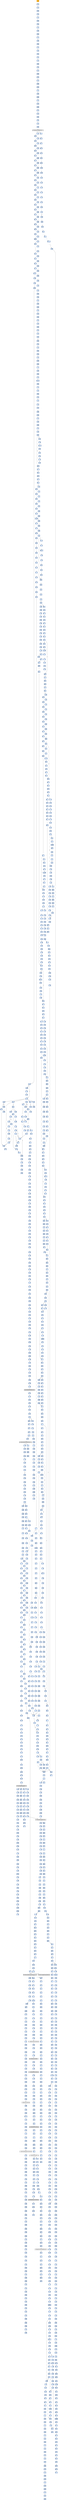 strict digraph G {
	graph [bgcolor=transparent,
		name=G
	];
	node [color=lightsteelblue,
		fillcolor=lightsteelblue,
		shape=rectangle,
		style=filled
	];
	a0x00401000movl_0x415eecUINT32_eax	[color=lightgrey,
		fillcolor=orange,
		label=movl];
	a0x00401005pushl_eax	[label=pushl];
	a0x00401000movl_0x415eecUINT32_eax -> a0x00401005pushl_eax	[color="#000000"];
	a0x00401006pushl_fs_0	[label=pushl];
	a0x00401005pushl_eax -> a0x00401006pushl_fs_0	[color="#000000"];
	a0x0040100dmovl_esp_fs_0	[label=movl];
	a0x00401006pushl_fs_0 -> a0x0040100dmovl_esp_fs_0	[color="#000000"];
	a0x00401014xorl_eax_eax	[label=xorl];
	a0x0040100dmovl_esp_fs_0 -> a0x00401014xorl_eax_eax	[color="#000000"];
	a0x00401016movl_ecx_eax_	[label=movl];
	a0x00401014xorl_eax_eax -> a0x00401016movl_ecx_eax_	[color="#000000"];
	a0x00415eecmovl_0xf0414c71UINT32_eax	[label=movl];
	a0x00401016movl_ecx_eax_ -> a0x00415eecmovl_0xf0414c71UINT32_eax	[color="#000000"];
	a0x00415ef1leal_0x1000129eeax__ecx	[label=leal];
	a0x00415eecmovl_0xf0414c71UINT32_eax -> a0x00415ef1leal_0x1000129eeax__ecx	[color="#000000"];
	a0x00415ef7movl_eax_0x1ecx_	[label=movl];
	a0x00415ef1leal_0x1000129eeax__ecx -> a0x00415ef7movl_eax_0x1ecx_	[color="#000000"];
	a0x00415efamovl_0x4esp__edx	[label=movl];
	a0x00415ef7movl_eax_0x1ecx_ -> a0x00415efamovl_0x4esp__edx	[color="#000000"];
	a0x00415efemovl_0xcedx__edx	[label=movl];
	a0x00415efamovl_0x4esp__edx -> a0x00415efemovl_0xcedx__edx	[color="#000000"];
	a0x00415f01movb_0xffffffe9UINT8_edx_	[label=movb];
	a0x00415efemovl_0xcedx__edx -> a0x00415f01movb_0xffffffe9UINT8_edx_	[color="#000000"];
	a0x00415f04addl_0x5UINT8_edx	[label=addl];
	a0x00415f01movb_0xffffffe9UINT8_edx_ -> a0x00415f04addl_0x5UINT8_edx	[color="#000000"];
	a0x00415f07subl_edx_ecx	[label=subl];
	a0x00415f04addl_0x5UINT8_edx -> a0x00415f07subl_edx_ecx	[color="#000000"];
	a0x00415f09movl_ecx__4edx_	[label=movl];
	a0x00415f07subl_edx_ecx -> a0x00415f09movl_ecx__4edx_	[color="#000000"];
	a0x00415f0cxorl_eax_eax	[label=xorl];
	a0x00415f09movl_ecx__4edx_ -> a0x00415f0cxorl_eax_eax	[color="#000000"];
	a0x00415f0eret	[label=ret];
	a0x00415f0cxorl_eax_eax -> a0x00415f0eret	[color="#000000"];
	a0x00401016jmp_0x00415f0f	[label=jmp];
	a0x00415f0eret -> a0x00401016jmp_0x00415f0f	[color="#000000"];
	a0x00415f0fmovl_0xf0414c71UINT32_eax	[label=movl];
	a0x00401016jmp_0x00415f0f -> a0x00415f0fmovl_0xf0414c71UINT32_eax	[color="#000000"];
	a0x00415f14popl_fs_0	[label=popl];
	a0x00415f0fmovl_0xf0414c71UINT32_eax -> a0x00415f14popl_fs_0	[color="#000000"];
	a0x00415f1baddl_0x4UINT8_esp	[label=addl];
	a0x00415f14popl_fs_0 -> a0x00415f1baddl_0x4UINT8_esp	[color="#000000"];
	a0x00415f1epushl_ebp	[label=pushl];
	a0x00415f1baddl_0x4UINT8_esp -> a0x00415f1epushl_ebp	[color="#000000"];
	a0x00415f1fpushl_ebx	[label=pushl];
	a0x00415f1epushl_ebp -> a0x00415f1fpushl_ebx	[color="#000000"];
	a0x00415f20pushl_ecx	[label=pushl];
	a0x00415f1fpushl_ebx -> a0x00415f20pushl_ecx	[color="#000000"];
	a0x00415f21pushl_edi	[label=pushl];
	a0x00415f20pushl_ecx -> a0x00415f21pushl_edi	[color="#000000"];
	a0x00415f22pushl_esi	[label=pushl];
	a0x00415f21pushl_edi -> a0x00415f22pushl_esi	[color="#000000"];
	a0x00415f23pushl_edx	[label=pushl];
	a0x00415f22pushl_esi -> a0x00415f23pushl_edx	[color="#000000"];
	a0x00415f24leal_0x10001257eax__ebx	[label=leal];
	a0x00415f23pushl_edx -> a0x00415f24leal_0x10001257eax__ebx	[color="#000000"];
	a0x00415f2amovl_0x18ebx__edx	[label=movl];
	a0x00415f24leal_0x10001257eax__ebx -> a0x00415f2amovl_0x18ebx__edx	[color="#000000"];
	a0x00415f2dpushl_edx	[label=pushl];
	a0x00415f2amovl_0x18ebx__edx -> a0x00415f2dpushl_edx	[color="#000000"];
	a0x00415f2emovl_eax_ebp	[label=movl];
	a0x00415f2dpushl_edx -> a0x00415f2emovl_eax_ebp	[color="#000000"];
	a0x00415f30pushl_0x40UINT8	[label=pushl];
	a0x00415f2emovl_eax_ebp -> a0x00415f30pushl_0x40UINT8	[color="#000000"];
	a0x00415f32pushl_0x1000UINT32	[label=pushl];
	a0x00415f30pushl_0x40UINT8 -> a0x00415f32pushl_0x1000UINT32	[color="#000000"];
	a0x00415f37pushl_0x4ebx_	[label=pushl];
	a0x00415f32pushl_0x1000UINT32 -> a0x00415f37pushl_0x4ebx_	[color="#000000"];
	a0x00415f3apushl_0x0UINT8	[label=pushl];
	a0x00415f37pushl_0x4ebx_ -> a0x00415f3apushl_0x0UINT8	[color="#000000"];
	a0x00415f3cmovl_0x10ebx__ecx	[label=movl];
	a0x00415f3apushl_0x0UINT8 -> a0x00415f3cmovl_0x10ebx__ecx	[color="#000000"];
	a0x00415f3faddl_edx_ecx	[label=addl];
	a0x00415f3cmovl_0x10ebx__ecx -> a0x00415f3faddl_edx_ecx	[color="#000000"];
	a0x00415f41movl_ecx__eax	[label=movl];
	a0x00415f3faddl_edx_ecx -> a0x00415f41movl_ecx__eax	[color="#000000"];
	a0x00415f43call_eax	[label=call];
	a0x00415f41movl_ecx__eax -> a0x00415f43call_eax	[color="#000000"];
	VIRTUALALLOC_KERNEL32_DLL	[color=lightgrey,
		fillcolor=lightgrey,
		label="VIRTUALALLOC-KERNEL32-DLL"];
	a0x00415f43call_eax -> VIRTUALALLOC_KERNEL32_DLL	[color="#000000"];
	a0x00415f45popl_edx	[label=popl];
	VIRTUALALLOC_KERNEL32_DLL -> a0x00415f45popl_edx	[color="#000000"];
	a0x014009f4movl_eax_0x10001f27ebp_	[label=movl];
	VIRTUALALLOC_KERNEL32_DLL -> a0x014009f4movl_eax_0x10001f27ebp_	[color="#000000"];
	a0x01400851movl_esi__ebx	[label=movl];
	VIRTUALALLOC_KERNEL32_DLL -> a0x01400851movl_esi__ebx	[color="#000000"];
	a0x00415f46movl_eax_edi	[label=movl];
	a0x00415f45popl_edx -> a0x00415f46movl_eax_edi	[color="#000000"];
	a0x00415f48pushl_eax	[label=pushl];
	a0x00415f46movl_eax_edi -> a0x00415f48pushl_eax	[color="#000000"];
	a0x00415f49pushl_edx	[label=pushl];
	a0x00415f48pushl_eax -> a0x00415f49pushl_edx	[color="#000000"];
	a0x00415f4amovl_ebx__esi	[label=movl];
	a0x00415f49pushl_edx -> a0x00415f4amovl_ebx__esi	[color="#000000"];
	a0x00415f4cmovl_0x20ebx__eax	[label=movl];
	a0x00415f4amovl_ebx__esi -> a0x00415f4cmovl_0x20ebx__eax	[color="#000000"];
	a0x00415f4faddl_edx_eax	[label=addl];
	a0x00415f4cmovl_0x20ebx__eax -> a0x00415f4faddl_edx_eax	[color="#000000"];
	a0x00415f51movl_eax__ecx	[label=movl];
	a0x00415f4faddl_edx_eax -> a0x00415f51movl_eax__ecx	[color="#000000"];
	a0x00415f53movl_ecx_0x20ebx_	[label=movl];
	a0x00415f51movl_eax__ecx -> a0x00415f53movl_ecx_0x20ebx_	[color="#000000"];
	a0x00415f56movl_0x1cebx__eax	[label=movl];
	a0x00415f53movl_ecx_0x20ebx_ -> a0x00415f56movl_0x1cebx__eax	[color="#000000"];
	a0x00415f59addl_edx_eax	[label=addl];
	a0x00415f56movl_0x1cebx__eax -> a0x00415f59addl_edx_eax	[color="#000000"];
	a0x00415f5bmovl_eax__ecx	[label=movl];
	a0x00415f59addl_edx_eax -> a0x00415f5bmovl_eax__ecx	[color="#000000"];
	a0x00415f5dmovl_ecx_0x1cebx_	[label=movl];
	a0x00415f5bmovl_eax__ecx -> a0x00415f5dmovl_ecx_0x1cebx_	[color="#000000"];
	a0x00415f60addl_edx_esi	[label=addl];
	a0x00415f5dmovl_ecx_0x1cebx_ -> a0x00415f60addl_edx_esi	[color="#000000"];
	a0x00415f62movl_0xcebx__ecx	[label=movl];
	a0x00415f60addl_edx_esi -> a0x00415f62movl_0xcebx__ecx	[color="#000000"];
	a0x00415f65addl_edx_ecx	[label=addl];
	a0x00415f62movl_0xcebx__ecx -> a0x00415f65addl_edx_ecx	[color="#000000"];
	a0x00415f67leal_0x1cebx__eax	[label=leal];
	a0x00415f65addl_edx_ecx -> a0x00415f67leal_0x1cebx__eax	[color="#000000"];
	a0x00415f6apushl_eax	[label=pushl];
	a0x00415f67leal_0x1cebx__eax -> a0x00415f6apushl_eax	[color="#000000"];
	a0x00415f6bpushl_edi	[label=pushl];
	a0x00415f6apushl_eax -> a0x00415f6bpushl_edi	[color="#000000"];
	a0x00415f6cpushl_esi	[label=pushl];
	a0x00415f6bpushl_edi -> a0x00415f6cpushl_esi	[color="#000000"];
	a0x00415f6dcall_ecx	[label=call];
	a0x00415f6cpushl_esi -> a0x00415f6dcall_ecx	[color="#000000"];
	a0x00415e1apusha_	[label=pusha];
	a0x00415f6dcall_ecx -> a0x00415e1apusha_	[color="#000000"];
	a0x00415e1bmovl_0x24esp__esi	[label=movl];
	a0x00415e1apusha_ -> a0x00415e1bmovl_0x24esp__esi	[color="#000000"];
	a0x00415e1fmovl_0x28esp__edi	[label=movl];
	a0x00415e1bmovl_0x24esp__esi -> a0x00415e1fmovl_0x28esp__edi	[color="#000000"];
	a0x00415e23cld_	[label=cld];
	a0x00415e1fmovl_0x28esp__edi -> a0x00415e23cld_	[color="#000000"];
	a0x00415e24movb_0xffffff80UINT8_dl	[label=movb];
	a0x00415e23cld_ -> a0x00415e24movb_0xffffff80UINT8_dl	[color="#000000"];
	a0x00415e26xorl_ebx_ebx	[label=xorl];
	a0x00415e24movb_0xffffff80UINT8_dl -> a0x00415e26xorl_ebx_ebx	[color="#000000"];
	a0x00415e28movsb_ds_esi__es_edi_	[label=movsb];
	a0x00415e26xorl_ebx_ebx -> a0x00415e28movsb_ds_esi__es_edi_	[color="#000000"];
	a0x00415e29movb_0x2UINT8_bl	[label=movb];
	a0x00415e28movsb_ds_esi__es_edi_ -> a0x00415e29movb_0x2UINT8_bl	[color="#000000"];
	a0x00415e2bcall_0x00415e9d	[label=call];
	a0x00415e29movb_0x2UINT8_bl -> a0x00415e2bcall_0x00415e9d	[color="#000000"];
	a0x00415e9daddb_dl_dl	[label=addb];
	a0x00415e2bcall_0x00415e9d -> a0x00415e9daddb_dl_dl	[color="#000000"];
	a0x00415e9fjne_0x00415ea6	[label=jne];
	a0x00415e9daddb_dl_dl -> a0x00415e9fjne_0x00415ea6	[color="#000000"];
	a0x00415ea1movb_esi__dl	[label=movb];
	a0x00415e9fjne_0x00415ea6 -> a0x00415ea1movb_esi__dl	[color="#000000",
		label=F];
	a0x00415ea6ret	[label=ret];
	a0x00415e9fjne_0x00415ea6 -> a0x00415ea6ret	[color="#000000",
		label=T];
	a0x00415ea3incl_esi	[label=incl];
	a0x00415ea1movb_esi__dl -> a0x00415ea3incl_esi	[color="#000000"];
	a0x00415ea4adcb_dl_dl	[label=adcb];
	a0x00415ea3incl_esi -> a0x00415ea4adcb_dl_dl	[color="#000000"];
	a0x00415ea4adcb_dl_dl -> a0x00415ea6ret	[color="#000000"];
	a0x00415e30jae_0x00415e28	[label=jae];
	a0x00415ea6ret -> a0x00415e30jae_0x00415e28	[color="#000000"];
	a0x00415e39jae_0x00415e57	[label=jae];
	a0x00415ea6ret -> a0x00415e39jae_0x00415e57	[color="#000000"];
	a0x00415e42jae_0x00415e67	[label=jae];
	a0x00415ea6ret -> a0x00415e42jae_0x00415e67	[color="#000000"];
	a0x00415e4eadcb_al_al	[label=adcb];
	a0x00415ea6ret -> a0x00415e4eadcb_al_al	[color="#000000"];
	a0x00415eafadcl_ecx_ecx	[label=adcl];
	a0x00415ea6ret -> a0x00415eafadcl_ecx_ecx	[color="#000000"];
	a0x00415eb6jb_0x00415eaa	[label=jb];
	a0x00415ea6ret -> a0x00415eb6jb_0x00415eaa	[color="#000000"];
	a0x00415e32xorl_ecx_ecx	[label=xorl];
	a0x00415e30jae_0x00415e28 -> a0x00415e32xorl_ecx_ecx	[color="#000000",
		label=F];
	a0x00415e34call_0x00415e9d	[label=call];
	a0x00415e32xorl_ecx_ecx -> a0x00415e34call_0x00415e9d	[color="#000000"];
	a0x00415e3bxorl_eax_eax	[label=xorl];
	a0x00415e39jae_0x00415e57 -> a0x00415e3bxorl_eax_eax	[color="#000000",
		label=F];
	a0x00415e57call_0x00415ea9	[label=call];
	a0x00415e39jae_0x00415e57 -> a0x00415e57call_0x00415ea9	[color="#000000",
		label=T];
	a0x00415e3dcall_0x00415e9d	[label=call];
	a0x00415e3bxorl_eax_eax -> a0x00415e3dcall_0x00415e9d	[color="#000000"];
	a0x00415e44movb_0x2UINT8_bl	[label=movb];
	a0x00415e42jae_0x00415e67 -> a0x00415e44movb_0x2UINT8_bl	[color="#000000",
		label=F];
	a0x00415e67lodsb_ds_esi__al	[label=lodsb];
	a0x00415e42jae_0x00415e67 -> a0x00415e67lodsb_ds_esi__al	[color="#000000",
		label=T];
	a0x00415e46incl_ecx	[label=incl];
	a0x00415e44movb_0x2UINT8_bl -> a0x00415e46incl_ecx	[color="#000000"];
	a0x00415e47movb_0x10UINT8_al	[label=movb];
	a0x00415e46incl_ecx -> a0x00415e47movb_0x10UINT8_al	[color="#000000"];
	a0x00415e49call_0x00415e9d	[label=call];
	a0x00415e47movb_0x10UINT8_al -> a0x00415e49call_0x00415e9d	[color="#000000"];
	a0x00415e50jae_0x00415e49	[label=jae];
	a0x00415e4eadcb_al_al -> a0x00415e50jae_0x00415e49	[color="#000000"];
	a0x00415e50jae_0x00415e49 -> a0x00415e49call_0x00415e9d	[color="#000000",
		label=T];
	a0x00415e52jne_0x00415e93	[label=jne];
	a0x00415e50jae_0x00415e49 -> a0x00415e52jne_0x00415e93	[color="#000000",
		label=F];
	a0x00415e54stosb_al_es_edi_	[label=stosb];
	a0x00415e52jne_0x00415e93 -> a0x00415e54stosb_al_es_edi_	[color="#000000",
		label=F];
	a0x00415e93pushl_esi	[label=pushl];
	a0x00415e52jne_0x00415e93 -> a0x00415e93pushl_esi	[color="#000000",
		label=T];
	a0x00415e55jmp_0x00415e2b	[label=jmp];
	a0x00415e54stosb_al_es_edi_ -> a0x00415e55jmp_0x00415e2b	[color="#000000"];
	a0x00415ea9incl_ecx	[label=incl];
	a0x00415e57call_0x00415ea9 -> a0x00415ea9incl_ecx	[color="#000000"];
	a0x00415eaacall_0x00415e9d	[label=call];
	a0x00415ea9incl_ecx -> a0x00415eaacall_0x00415e9d	[color="#000000"];
	a0x00415eb1call_0x00415e9d	[label=call];
	a0x00415eafadcl_ecx_ecx -> a0x00415eb1call_0x00415e9d	[color="#000000"];
	a0x00415eb6jb_0x00415eaa -> a0x00415eaacall_0x00415e9d	[color="#000000",
		label=T];
	a0x00415eb8ret	[label=ret];
	a0x00415eb6jb_0x00415eaa -> a0x00415eb8ret	[color="#000000",
		label=F];
	a0x00415e5csubl_ebx_ecx	[label=subl];
	a0x00415eb8ret -> a0x00415e5csubl_ebx_ecx	[color="#000000"];
	a0x00415e7bcmpl_0x7d00UINT32_eax	[label=cmpl];
	a0x00415eb8ret -> a0x00415e7bcmpl_0x7d00UINT32_eax	[color="#000000"];
	a0x00415e65jmp_0x00415e8f	[label=jmp];
	a0x00415eb8ret -> a0x00415e65jmp_0x00415e8f	[color="#000000"];
	a0x00415e5ejne_0x00415e70	[label=jne];
	a0x00415e5csubl_ebx_ecx -> a0x00415e5ejne_0x00415e70	[color="#000000"];
	a0x00415e70xchgl_eax_ecx	[label=xchgl];
	a0x00415e5ejne_0x00415e70 -> a0x00415e70xchgl_eax_ecx	[color="#000000",
		label=T];
	a0x00415e60call_0x00415ea7	[label=call];
	a0x00415e5ejne_0x00415e70 -> a0x00415e60call_0x00415ea7	[color="#000000",
		label=F];
	a0x00415e71decl_eax	[label=decl];
	a0x00415e70xchgl_eax_ecx -> a0x00415e71decl_eax	[color="#000000"];
	a0x00415e72shll_0x8UINT8_eax	[label=shll];
	a0x00415e71decl_eax -> a0x00415e72shll_0x8UINT8_eax	[color="#000000"];
	a0x00415e75lodsb_ds_esi__al	[label=lodsb];
	a0x00415e72shll_0x8UINT8_eax -> a0x00415e75lodsb_ds_esi__al	[color="#000000"];
	a0x00415e76call_0x00415ea7	[label=call];
	a0x00415e75lodsb_ds_esi__al -> a0x00415e76call_0x00415ea7	[color="#000000"];
	a0x00415ea7xorl_ecx_ecx	[label=xorl];
	a0x00415e76call_0x00415ea7 -> a0x00415ea7xorl_ecx_ecx	[color="#000000"];
	a0x00415ea7xorl_ecx_ecx -> a0x00415ea9incl_ecx	[color="#000000"];
	a0x00415e80jae_0x00415e8c	[label=jae];
	a0x00415e7bcmpl_0x7d00UINT32_eax -> a0x00415e80jae_0x00415e8c	[color="#000000"];
	a0x00415e82cmpb_0x5UINT8_ah	[label=cmpb];
	a0x00415e80jae_0x00415e8c -> a0x00415e82cmpb_0x5UINT8_ah	[color="#000000",
		label=F];
	a0x00415e85jae_0x00415e8d	[label=jae];
	a0x00415e82cmpb_0x5UINT8_ah -> a0x00415e85jae_0x00415e8d	[color="#000000"];
	a0x00415e87cmpl_0x7fUINT8_eax	[label=cmpl];
	a0x00415e85jae_0x00415e8d -> a0x00415e87cmpl_0x7fUINT8_eax	[color="#000000",
		label=F];
	a0x00415e8dincl_ecx	[label=incl];
	a0x00415e85jae_0x00415e8d -> a0x00415e8dincl_ecx	[color="#000000",
		label=T];
	a0x00415e8aja_0x00415e8e	[label=ja];
	a0x00415e87cmpl_0x7fUINT8_eax -> a0x00415e8aja_0x00415e8e	[color="#000000"];
	a0x00415e8cincl_ecx	[label=incl];
	a0x00415e8aja_0x00415e8e -> a0x00415e8cincl_ecx	[color="#000000",
		label=F];
	a0x00415e8exchgl_eax_ebp	[label=xchgl];
	a0x00415e8aja_0x00415e8e -> a0x00415e8exchgl_eax_ebp	[color="#000000",
		label=T];
	a0x00415e8cincl_ecx -> a0x00415e8dincl_ecx	[color="#000000"];
	a0x00415e8dincl_ecx -> a0x00415e8exchgl_eax_ebp	[color="#000000"];
	a0x00415e8fmovl_ebp_eax	[label=movl];
	a0x00415e8exchgl_eax_ebp -> a0x00415e8fmovl_ebp_eax	[color="#000000"];
	a0x00415e91movb_0x1UINT8_bl	[label=movb];
	a0x00415e8fmovl_ebp_eax -> a0x00415e91movb_0x1UINT8_bl	[color="#000000"];
	a0x00415e91movb_0x1UINT8_bl -> a0x00415e93pushl_esi	[color="#000000"];
	a0x00415e94movl_edi_esi	[label=movl];
	a0x00415e93pushl_esi -> a0x00415e94movl_edi_esi	[color="#000000"];
	a0x00415e96subl_eax_esi	[label=subl];
	a0x00415e94movl_edi_esi -> a0x00415e96subl_eax_esi	[color="#000000"];
	a0x00415e98repz_movsb_ds_esi__es_edi_	[label=repz];
	a0x00415e96subl_eax_esi -> a0x00415e98repz_movsb_ds_esi__es_edi_	[color="#000000"];
	a0x00415e9apopl_esi	[label=popl];
	a0x00415e98repz_movsb_ds_esi__es_edi_ -> a0x00415e9apopl_esi	[color="#000000"];
	a0x00415e9bjmp_0x00415e2b	[label=jmp];
	a0x00415e9apopl_esi -> a0x00415e9bjmp_0x00415e2b	[color="#000000"];
	a0x00415e68shrl_eax	[label=shrl];
	a0x00415e67lodsb_ds_esi__al -> a0x00415e68shrl_eax	[color="#000000"];
	a0x00415e6aje_0x00415eb9	[label=je];
	a0x00415e68shrl_eax -> a0x00415e6aje_0x00415eb9	[color="#000000"];
	a0x00415e6cadcl_ecx_ecx	[label=adcl];
	a0x00415e6aje_0x00415eb9 -> a0x00415e6cadcl_ecx_ecx	[color="#000000",
		label=F];
	a0x00415eb9subl_0x28esp__edi	[label=subl];
	a0x00415e6aje_0x00415eb9 -> a0x00415eb9subl_0x28esp__edi	[color="#000000",
		label=T];
	a0x00415e6ejmp_0x00415e8c	[label=jmp];
	a0x00415e6cadcl_ecx_ecx -> a0x00415e6ejmp_0x00415e8c	[color="#000000"];
	a0x00415e6ejmp_0x00415e8c -> a0x00415e8cincl_ecx	[color="#000000"];
	a0x00415e60call_0x00415ea7 -> a0x00415ea7xorl_ecx_ecx	[color="#000000"];
	a0x00415e65jmp_0x00415e8f -> a0x00415e8fmovl_ebp_eax	[color="#000000"];
	a0x00415ebdmovl_edi_0x1cesp_	[label=movl];
	a0x00415eb9subl_0x28esp__edi -> a0x00415ebdmovl_edi_0x1cesp_	[color="#000000"];
	a0x00415ec1popa_	[label=popa];
	a0x00415ebdmovl_edi_0x1cesp_ -> a0x00415ec1popa_	[color="#000000"];
	a0x00415ec2ret_0xcUINT16	[label=ret];
	a0x00415ec1popa_ -> a0x00415ec2ret_0xcUINT16	[color="#000000"];
	a0x00415f6fpopl_edx	[label=popl];
	a0x00415ec2ret_0xcUINT16 -> a0x00415f6fpopl_edx	[color="#000000"];
	a0x00415f70popl_eax	[label=popl];
	a0x00415f6fpopl_edx -> a0x00415f70popl_eax	[color="#000000"];
	a0x00415f71addl_0x8ebx__eax	[label=addl];
	a0x00415f70popl_eax -> a0x00415f71addl_0x8ebx__eax	[color="#000000"];
	a0x00415f74movl_eax_edi	[label=movl];
	a0x00415f71addl_0x8ebx__eax -> a0x00415f74movl_eax_edi	[color="#000000"];
	a0x00415f76pushl_edx	[label=pushl];
	a0x00415f74movl_eax_edi -> a0x00415f76pushl_edx	[color="#000000"];
	a0x00415f77movl_eax_esi	[label=movl];
	a0x00415f76pushl_edx -> a0x00415f77movl_eax_esi	[color="#000000"];
	a0x00415f79movl__4esi__eax	[label=movl];
	a0x00415f77movl_eax_esi -> a0x00415f79movl__4esi__eax	[color="#000000"];
	a0x00415f7caddl_0x4UINT8_eax	[label=addl];
	a0x00415f79movl__4esi__eax -> a0x00415f7caddl_0x4UINT8_eax	[color="#000000"];
	a0x00415f7fsubl_eax_esi	[label=subl];
	a0x00415f7caddl_0x4UINT8_eax -> a0x00415f7fsubl_eax_esi	[color="#000000"];
	a0x00415f81movl_edx_0x8esi_	[label=movl];
	a0x00415f7fsubl_eax_esi -> a0x00415f81movl_edx_0x8esi_	[color="#000000"];
	a0x00415f84movl_0xcebx__ecx	[label=movl];
	a0x00415f81movl_edx_0x8esi_ -> a0x00415f84movl_0xcebx__ecx	[color="#000000"];
	a0x00415f87movl_ecx_0x14esi_	[label=movl];
	a0x00415f84movl_0xcebx__ecx -> a0x00415f87movl_ecx_0x14esi_	[color="#000000"];
	a0x00415f8acall_edi	[label=call];
	a0x00415f87movl_ecx_0x14esi_ -> a0x00415f8acall_edi	[color="#000000"];
	a0x01400964pushl_ebx	[label=pushl];
	a0x00415f8acall_edi -> a0x01400964pushl_ebx	[color="#000000"];
	a0x01400965pushl_edi	[label=pushl];
	a0x01400964pushl_ebx -> a0x01400965pushl_edi	[color="#000000"];
	a0x01400966pushl_esi	[label=pushl];
	a0x01400965pushl_edi -> a0x01400966pushl_esi	[color="#000000"];
	a0x01400967pushl_ebp	[label=pushl];
	a0x01400966pushl_esi -> a0x01400967pushl_ebp	[color="#000000"];
	a0x01400968call_0x140096d	[label=call];
	a0x01400967pushl_ebp -> a0x01400968call_0x140096d	[color="#000000"];
	a0x0140096dpopl_ebp	[label=popl];
	a0x01400968call_0x140096d -> a0x0140096dpopl_ebp	[color="#000000"];
	a0x0140096esubl_0x1000134cUINT32_ebp	[label=subl];
	a0x0140096dpopl_ebp -> a0x0140096esubl_0x1000134cUINT32_ebp	[color="#000000"];
	a0x01400974leal_0x10001343ebp__esi	[label=leal];
	a0x0140096esubl_0x1000134cUINT32_ebp -> a0x01400974leal_0x10001343ebp__esi	[color="#000000"];
	a0x0140097amovl__4esi__eax	[label=movl];
	a0x01400974leal_0x10001343ebp__esi -> a0x0140097amovl__4esi__eax	[color="#000000"];
	a0x0140097daddl_0x4UINT8_eax	[label=addl];
	a0x0140097amovl__4esi__eax -> a0x0140097daddl_0x4UINT8_eax	[color="#000000"];
	a0x01400980subl_eax_esi	[label=subl];
	a0x0140097daddl_0x4UINT8_eax -> a0x01400980subl_eax_esi	[color="#000000"];
	a0x01400982cld_	[label=cld];
	a0x01400980subl_eax_esi -> a0x01400982cld_	[color="#000000"];
	a0x01400983movl_esi_ebx	[label=movl];
	a0x01400982cld_ -> a0x01400983movl_esi_ebx	[color="#000000"];
	a0x01400985movl_0x8esi__edx	[label=movl];
	a0x01400983movl_esi_ebx -> a0x01400985movl_0x8esi__edx	[color="#000000"];
	a0x01400988movl_0x1cesi__esi	[label=movl];
	a0x01400985movl_0x8esi__edx -> a0x01400988movl_0x1cesi__esi	[color="#000000"];
	a0x0140098baddl_edx_esi	[label=addl];
	a0x01400988movl_0x1cesi__esi -> a0x0140098baddl_edx_esi	[color="#000000"];
	a0x0140098dleal_0x10001f2febp__edi	[label=leal];
	a0x0140098baddl_edx_esi -> a0x0140098dleal_0x10001f2febp__edi	[color="#000000"];
	a0x01400993lodsl_ds_esi__eax	[label=lodsl];
	a0x0140098dleal_0x10001f2febp__edi -> a0x01400993lodsl_ds_esi__eax	[color="#000000"];
	a0x01400994stosl_eax_es_edi_	[label=stosl];
	a0x01400993lodsl_ds_esi__eax -> a0x01400994stosl_eax_es_edi_	[color="#000000"];
	a0x01400995lodsl_ds_esi__eax	[label=lodsl];
	a0x01400994stosl_eax_es_edi_ -> a0x01400995lodsl_ds_esi__eax	[color="#000000"];
	a0x01400996stosl_eax_es_edi_	[label=stosl];
	a0x01400995lodsl_ds_esi__eax -> a0x01400996stosl_eax_es_edi_	[color="#000000"];
	a0x01400997lodsl_ds_esi__eax	[label=lodsl];
	a0x01400996stosl_eax_es_edi_ -> a0x01400997lodsl_ds_esi__eax	[color="#000000"];
	a0x01400998stosl_eax_es_edi_	[label=stosl];
	a0x01400997lodsl_ds_esi__eax -> a0x01400998stosl_eax_es_edi_	[color="#000000"];
	a0x01400999lodsl_ds_esi__eax	[label=lodsl];
	a0x01400998stosl_eax_es_edi_ -> a0x01400999lodsl_ds_esi__eax	[color="#000000"];
	a0x0140099astosl_eax_es_edi_	[label=stosl];
	a0x01400999lodsl_ds_esi__eax -> a0x0140099astosl_eax_es_edi_	[color="#000000"];
	a0x0140099bnop_	[label=nop];
	a0x0140099astosl_eax_es_edi_ -> a0x0140099bnop_	[color="#000000"];
	a0x0140099ccmpl_0x1UINT8_0x48ebx_	[label=cmpl];
	a0x0140099bnop_ -> a0x0140099ccmpl_0x1UINT8_0x48ebx_	[color="#000000"];
	a0x014009a0je_0x14009b7	[label=je];
	a0x0140099ccmpl_0x1UINT8_0x48ebx_ -> a0x014009a0je_0x14009b7	[color="#000000"];
	a0x014009a2movl_0x44ebx__esi	[label=movl];
	a0x014009a0je_0x14009b7 -> a0x014009a2movl_0x44ebx__esi	[color="#000000",
		label=F];
	a0x014009a5testl_esi_esi	[label=testl];
	a0x014009a2movl_0x44ebx__esi -> a0x014009a5testl_esi_esi	[color="#000000"];
	a0x014009a7je_0x14009b7	[label=je];
	a0x014009a5testl_esi_esi -> a0x014009a7je_0x14009b7	[color="#000000"];
	a0x014009a9movl_0x23UINT32_ecx	[label=movl];
	a0x014009a7je_0x14009b7 -> a0x014009a9movl_0x23UINT32_ecx	[color="#000000",
		label=F];
	a0x014009aeaddl_edx_esi	[label=addl];
	a0x014009a9movl_0x23UINT32_ecx -> a0x014009aeaddl_edx_esi	[color="#000000"];
	a0x014009b0movl_0x40ebx__edi	[label=movl];
	a0x014009aeaddl_edx_esi -> a0x014009b0movl_0x40ebx__edi	[color="#000000"];
	a0x014009b3addl_edx_edi	[label=addl];
	a0x014009b0movl_0x40ebx__edi -> a0x014009b3addl_edx_edi	[color="#000000"];
	a0x014009b5repz_movsb_ds_esi__es_edi_	[label=repz];
	a0x014009b3addl_edx_edi -> a0x014009b5repz_movsb_ds_esi__es_edi_	[color="#000000"];
	a0x014009b7movl_ebx_esi	[label=movl];
	a0x014009b5repz_movsb_ds_esi__es_edi_ -> a0x014009b7movl_ebx_esi	[color="#000000"];
	a0x014009b9leal_0x10001f1bebp__edi	[label=leal];
	a0x014009b7movl_ebx_esi -> a0x014009b9leal_0x10001f1bebp__edi	[color="#000000"];
	a0x014009bfaddl_ebp_edi_	[label=addl];
	a0x014009b9leal_0x10001f1bebp__edi -> a0x014009bfaddl_ebp_edi_	[color="#000000"];
	a0x014009c1addl_ebp_0x4edi_	[label=addl];
	a0x014009bfaddl_ebp_edi_ -> a0x014009c1addl_ebp_0x4edi_	[color="#000000"];
	a0x014009c4addl_ebp_0x8edi_	[label=addl];
	a0x014009c1addl_ebp_0x4edi_ -> a0x014009c4addl_ebp_0x8edi_	[color="#000000"];
	a0x014009c7leal_0x10001effebp__ecx	[label=leal];
	a0x014009c4addl_ebp_0x8edi_ -> a0x014009c7leal_0x10001effebp__ecx	[color="#000000"];
	a0x014009cdpushl_ecx	[label=pushl];
	a0x014009c7leal_0x10001effebp__ecx -> a0x014009cdpushl_ecx	[color="#000000"];
	a0x014009cecall_0x1400b19	[label=call];
	a0x014009cdpushl_ecx -> a0x014009cecall_0x1400b19	[color="#000000"];
	a0x01400b19pushl_ebp	[label=pushl];
	a0x014009cecall_0x1400b19 -> a0x01400b19pushl_ebp	[color="#000000"];
	a0x01400b1amovl_esp_ebp	[label=movl];
	a0x01400b19pushl_ebp -> a0x01400b1amovl_esp_ebp	[color="#000000"];
	a0x01400b1caddl_0xfffffffcUINT8_esp	[label=addl];
	a0x01400b1amovl_esp_ebp -> a0x01400b1caddl_0xfffffffcUINT8_esp	[color="#000000"];
	a0x01400b1fpushl_ebx	[label=pushl];
	a0x01400b1caddl_0xfffffffcUINT8_esp -> a0x01400b1fpushl_ebx	[color="#000000"];
	a0x01400b20pushl_edi	[label=pushl];
	a0x01400b1fpushl_ebx -> a0x01400b20pushl_edi	[color="#000000"];
	a0x01400b21pushl_esi	[label=pushl];
	a0x01400b20pushl_edi -> a0x01400b21pushl_esi	[color="#000000"];
	a0x01400b22call_0x1400b27	[label=call];
	a0x01400b21pushl_esi -> a0x01400b22call_0x1400b27	[color="#000000"];
	a0x01400b27popl_ebx	[label=popl];
	a0x01400b22call_0x1400b27 -> a0x01400b27popl_ebx	[color="#000000"];
	a0x01400b28subl_0x10001506UINT32_ebx	[label=subl];
	a0x01400b27popl_ebx -> a0x01400b28subl_0x10001506UINT32_ebx	[color="#000000"];
	a0x01400b2emovl_0x8ebp__esi	[label=movl];
	a0x01400b28subl_0x10001506UINT32_ebx -> a0x01400b2emovl_0x8ebp__esi	[color="#000000"];
	a0x01400b31movl_esi__ecx	[label=movl];
	a0x01400b2emovl_0x8ebp__esi -> a0x01400b31movl_esi__ecx	[color="#000000"];
	a0x01400b33addl_ebx_ecx	[label=addl];
	a0x01400b31movl_esi__ecx -> a0x01400b33addl_ebx_ecx	[color="#000000"];
	a0x01400b35pushl_ecx	[label=pushl];
	a0x01400b33addl_ebx_ecx -> a0x01400b35pushl_ecx	[color="#000000"];
	a0x01400b36call_0x10001f2febx_	[label=call];
	a0x01400b35pushl_ecx -> a0x01400b36call_0x10001f2febx_	[color="#000000"];
	LOADLIBRARYA_KERNEL32_DLL	[color=lightgrey,
		fillcolor=lightgrey,
		label="LOADLIBRARYA-KERNEL32-DLL"];
	a0x01400b36call_0x10001f2febx_ -> LOADLIBRARYA_KERNEL32_DLL	[color="#000000"];
	a0x01400b3cmovl_eax__4ebp_	[label=movl];
	LOADLIBRARYA_KERNEL32_DLL -> a0x01400b3cmovl_eax__4ebp_	[color="#000000"];
	a0x01400b3fmovl_0x4esi__edx	[label=movl];
	a0x01400b3cmovl_eax__4ebp_ -> a0x01400b3fmovl_0x4esi__edx	[color="#000000"];
	a0x01400b42movl_0x8esi__edi	[label=movl];
	a0x01400b3fmovl_0x4esi__edx -> a0x01400b42movl_0x8esi__edi	[color="#000000"];
	a0x01400b45addl_ebx_edx	[label=addl];
	a0x01400b42movl_0x8esi__edi -> a0x01400b45addl_ebx_edx	[color="#000000"];
	a0x01400b47addl_ebx_edi	[label=addl];
	a0x01400b45addl_ebx_edx -> a0x01400b47addl_ebx_edi	[color="#000000"];
	a0x01400b49xorl_eax_eax	[label=xorl];
	a0x01400b47addl_ebx_edi -> a0x01400b49xorl_eax_eax	[color="#000000"];
	a0x01400b4baddl_edx__eax	[label=addl];
	a0x01400b49xorl_eax_eax -> a0x01400b4baddl_edx__eax	[color="#000000"];
	a0x01400b4dje_0x1400b65	[label=je];
	a0x01400b4baddl_edx__eax -> a0x01400b4dje_0x1400b65	[color="#000000"];
	a0x01400b4fpushl_edx	[label=pushl];
	a0x01400b4dje_0x1400b65 -> a0x01400b4fpushl_edx	[color="#000000",
		label=F];
	a0x01400b65addl_0xcUINT8_esi	[label=addl];
	a0x01400b4dje_0x1400b65 -> a0x01400b65addl_0xcUINT8_esi	[color="#000000",
		label=T];
	a0x01400b50movl_edx__eax	[label=movl];
	a0x01400b4fpushl_edx -> a0x01400b50movl_edx__eax	[color="#000000"];
	a0x01400b52addl_ebx_eax	[label=addl];
	a0x01400b50movl_edx__eax -> a0x01400b52addl_ebx_eax	[color="#000000"];
	a0x01400b54pushl_eax	[label=pushl];
	a0x01400b52addl_ebx_eax -> a0x01400b54pushl_eax	[color="#000000"];
	a0x01400b55pushl__4ebp_	[label=pushl];
	a0x01400b54pushl_eax -> a0x01400b55pushl__4ebp_	[color="#000000"];
	a0x01400b58call_0x10001f33ebx_	[label=call];
	a0x01400b55pushl__4ebp_ -> a0x01400b58call_0x10001f33ebx_	[color="#000000"];
	GETPROCADDRESS_KERNEL32_DLL	[color=lightgrey,
		fillcolor=lightgrey,
		label="GETPROCADDRESS-KERNEL32-DLL"];
	a0x01400b58call_0x10001f33ebx_ -> GETPROCADDRESS_KERNEL32_DLL	[color="#000000"];
	a0x01400b5estosl_eax_es_edi_	[label=stosl];
	GETPROCADDRESS_KERNEL32_DLL -> a0x01400b5estosl_eax_es_edi_	[color="#000000"];
	a0x014012dbpopl_esi	[label=popl];
	GETPROCADDRESS_KERNEL32_DLL -> a0x014012dbpopl_esi	[color="#000000"];
	a0x01400b5fpopl_edx	[label=popl];
	a0x01400b5estosl_eax_es_edi_ -> a0x01400b5fpopl_edx	[color="#000000"];
	a0x01400b60addl_0x4UINT8_edx	[label=addl];
	a0x01400b5fpopl_edx -> a0x01400b60addl_0x4UINT8_edx	[color="#000000"];
	a0x01400b63jmp_0x1400b49	[label=jmp];
	a0x01400b60addl_0x4UINT8_edx -> a0x01400b63jmp_0x1400b49	[color="#000000"];
	a0x01400b68addl_esi__eax	[label=addl];
	a0x01400b65addl_0xcUINT8_esi -> a0x01400b68addl_esi__eax	[color="#000000"];
	a0x01400b6ajne_0x1400b31	[label=jne];
	a0x01400b68addl_esi__eax -> a0x01400b6ajne_0x1400b31	[color="#000000"];
	a0x01400b6cpopl_esi	[label=popl];
	a0x01400b6ajne_0x1400b31 -> a0x01400b6cpopl_esi	[color="#000000",
		label=F];
	a0x01400b6dpopl_edi	[label=popl];
	a0x01400b6cpopl_esi -> a0x01400b6dpopl_edi	[color="#000000"];
	a0x01400b6epopl_ebx	[label=popl];
	a0x01400b6dpopl_edi -> a0x01400b6epopl_ebx	[color="#000000"];
	a0x01400b6fleave_	[label=leave];
	a0x01400b6epopl_ebx -> a0x01400b6fleave_	[color="#000000"];
	a0x01400b70ret_0x4UINT16	[label=ret];
	a0x01400b6fleave_ -> a0x01400b70ret_0x4UINT16	[color="#000000"];
	a0x014009d3nop_	[label=nop];
	a0x01400b70ret_0x4UINT16 -> a0x014009d3nop_	[color="#000000"];
	a0x014009d4nop_	[label=nop];
	a0x014009d3nop_ -> a0x014009d4nop_	[color="#000000"];
	a0x014009d5nop_	[label=nop];
	a0x014009d4nop_ -> a0x014009d5nop_	[color="#000000"];
	a0x014009d6nop_	[label=nop];
	a0x014009d5nop_ -> a0x014009d6nop_	[color="#000000"];
	a0x014009d7nop_	[label=nop];
	a0x014009d6nop_ -> a0x014009d7nop_	[color="#000000"];
	a0x014009d8nop_	[label=nop];
	a0x014009d7nop_ -> a0x014009d8nop_	[color="#000000"];
	a0x014009d9nop_	[label=nop];
	a0x014009d8nop_ -> a0x014009d9nop_	[color="#000000"];
	a0x014009danop_	[label=nop];
	a0x014009d9nop_ -> a0x014009danop_	[color="#000000"];
	a0x014009dbmovl_0x2cesi__ecx	[label=movl];
	a0x014009danop_ -> a0x014009dbmovl_0x2cesi__ecx	[color="#000000"];
	a0x014009demovl_ecx_0x10001f2bebp_	[label=movl];
	a0x014009dbmovl_0x2cesi__ecx -> a0x014009demovl_ecx_0x10001f2bebp_	[color="#000000"];
	a0x014009e4pushl_0x40UINT8	[label=pushl];
	a0x014009demovl_ecx_0x10001f2bebp_ -> a0x014009e4pushl_0x40UINT8	[color="#000000"];
	a0x014009e6pushl_0x1000UINT32	[label=pushl];
	a0x014009e4pushl_0x40UINT8 -> a0x014009e6pushl_0x1000UINT32	[color="#000000"];
	a0x014009ebpushl_ecx	[label=pushl];
	a0x014009e6pushl_0x1000UINT32 -> a0x014009ebpushl_ecx	[color="#000000"];
	a0x014009ecpushl_0x0UINT8	[label=pushl];
	a0x014009ebpushl_ecx -> a0x014009ecpushl_0x0UINT8	[color="#000000"];
	a0x014009eecall_0x10001f37ebp_	[label=call];
	a0x014009ecpushl_0x0UINT8 -> a0x014009eecall_0x10001f37ebp_	[color="#000000"];
	a0x014009fapushl_esi	[label=pushl];
	a0x014009f4movl_eax_0x10001f27ebp_ -> a0x014009fapushl_esi	[color="#000000"];
	a0x014009fbcall_0x1400df6	[label=call];
	a0x014009fapushl_esi -> a0x014009fbcall_0x1400df6	[color="#000000"];
	a0x01400df6pushl_ebp	[label=pushl];
	a0x014009fbcall_0x1400df6 -> a0x01400df6pushl_ebp	[color="#000000"];
	a0x01400df7movl_esp_ebp	[label=movl];
	a0x01400df6pushl_ebp -> a0x01400df7movl_esp_ebp	[color="#000000"];
	a0x01400df9addl_0xffffffe8UINT8_esp	[label=addl];
	a0x01400df7movl_esp_ebp -> a0x01400df9addl_0xffffffe8UINT8_esp	[color="#000000"];
	a0x01400dfcpushl_ebx	[label=pushl];
	a0x01400df9addl_0xffffffe8UINT8_esp -> a0x01400dfcpushl_ebx	[color="#000000"];
	a0x01400dfdpushl_edi	[label=pushl];
	a0x01400dfcpushl_ebx -> a0x01400dfdpushl_edi	[color="#000000"];
	a0x01400dfepushl_esi	[label=pushl];
	a0x01400dfdpushl_edi -> a0x01400dfepushl_esi	[color="#000000"];
	a0x01400dffcall_0x1400e04	[label=call];
	a0x01400dfepushl_esi -> a0x01400dffcall_0x1400e04	[color="#000000"];
	a0x01400e04popl_ebx	[label=popl];
	a0x01400dffcall_0x1400e04 -> a0x01400e04popl_ebx	[color="#000000"];
	a0x01400e05subl_0x100017e3UINT32_ebx	[label=subl];
	a0x01400e04popl_ebx -> a0x01400e05subl_0x100017e3UINT32_ebx	[color="#000000"];
	a0x01400e0bmovl_0x8ebp__esi	[label=movl];
	a0x01400e05subl_0x100017e3UINT32_ebx -> a0x01400e0bmovl_0x8ebp__esi	[color="#000000"];
	a0x01400e0exorl_eax_eax	[label=xorl];
	a0x01400e0bmovl_0x8ebp__esi -> a0x01400e0exorl_eax_eax	[color="#000000"];
	a0x01400e10xorl_ecx_ecx	[label=xorl];
	a0x01400e0exorl_eax_eax -> a0x01400e10xorl_ecx_ecx	[color="#000000"];
	a0x01400e12addl_0x3cesi__ecx	[label=addl];
	a0x01400e10xorl_ecx_ecx -> a0x01400e12addl_0x3cesi__ecx	[color="#000000"];
	a0x01400e15je_0x1400e21	[label=je];
	a0x01400e12addl_0x3cesi__ecx -> a0x01400e15je_0x1400e21	[color="#000000"];
	a0x01400e17movl_0x8esi__edx	[label=movl];
	a0x01400e15je_0x1400e21 -> a0x01400e17movl_0x8esi__edx	[color="#000000",
		label=F];
	a0x01400e1amovl_esi_edi	[label=movl];
	a0x01400e17movl_0x8esi__edx -> a0x01400e1amovl_esi_edi	[color="#000000"];
	a0x01400e1caddl_0x50UINT8_esi	[label=addl];
	a0x01400e1amovl_esi_edi -> a0x01400e1caddl_0x50UINT8_esi	[color="#000000"];
	a0x01400e1fjmp_0x1400e28	[label=jmp];
	a0x01400e1caddl_0x50UINT8_esi -> a0x01400e1fjmp_0x1400e28	[color="#000000"];
	a0x01400e28movl_eax__4ebp_	[label=movl];
	a0x01400e1fjmp_0x1400e28 -> a0x01400e28movl_eax__4ebp_	[color="#000000"];
	a0x01400e2bmovzwl_0x2edi__eax	[label=movzwl];
	a0x01400e28movl_eax__4ebp_ -> a0x01400e2bmovzwl_0x2edi__eax	[color="#000000"];
	a0x01400e2fmovl_eax__16ebp_	[label=movl];
	a0x01400e2bmovzwl_0x2edi__eax -> a0x01400e2fmovl_eax__16ebp_	[color="#000000"];
	a0x01400e32pushl_ecx	[label=pushl];
	a0x01400e2fmovl_eax__16ebp_ -> a0x01400e32pushl_ecx	[color="#000000"];
	a0x01400e33pushl_edx	[label=pushl];
	a0x01400e32pushl_ecx -> a0x01400e33pushl_edx	[color="#000000"];
	a0x01400e34pushl_esi	[label=pushl];
	a0x01400e33pushl_edx -> a0x01400e34pushl_esi	[color="#000000"];
	a0x01400e35movzwl_0x10esi__eax	[label=movzwl];
	a0x01400e34pushl_esi -> a0x01400e35movzwl_0x10esi__eax	[color="#000000"];
	a0x01400e39testl_0x10UINT32_eax	[label=testl];
	a0x01400e35movzwl_0x10esi__eax -> a0x01400e39testl_0x10UINT32_eax	[color="#000000"];
	a0x01400e3eje_0x1400f1a	[label=je];
	a0x01400e39testl_0x10UINT32_eax -> a0x01400e3eje_0x1400f1a	[color="#000000"];
	a0x01400e44pushl_esi	[label=pushl];
	a0x01400e3eje_0x1400f1a -> a0x01400e44pushl_esi	[color="#000000",
		label=F];
	a0x01400f1apopl_esi	[label=popl];
	a0x01400f1bpopl_edx	[label=popl];
	a0x01400f1apopl_esi -> a0x01400f1bpopl_edx	[color="#000000"];
	a0x01400f1cpopl_ecx	[label=popl];
	a0x01400f1bpopl_edx -> a0x01400f1cpopl_ecx	[color="#000000"];
	a0x01400f1daddl_0x1cUINT8_esi	[label=addl];
	a0x01400f1cpopl_ecx -> a0x01400f1daddl_0x1cUINT8_esi	[color="#000000"];
	a0x01400f20decl_ecx	[label=decl];
	a0x01400f1daddl_0x1cUINT8_esi -> a0x01400f20decl_ecx	[color="#000000"];
	a0x01400f21jne_0x1400e32	[label=jne];
	a0x01400f20decl_ecx -> a0x01400f21jne_0x1400e32	[color="#000000"];
	a0x01400f21jne_0x1400e32 -> a0x01400e32pushl_ecx	[color="#000000",
		label=T];
	a0x01400f27xorl_eax_eax	[label=xorl];
	a0x01400f21jne_0x1400e32 -> a0x01400f27xorl_eax_eax	[color="#000000",
		label=F];
	a0x01400e45movl_0x10001f27ebx__edi	[label=movl];
	a0x01400e44pushl_esi -> a0x01400e45movl_0x10001f27ebx__edi	[color="#000000"];
	a0x01400e4bmovl_edi__20ebp_	[label=movl];
	a0x01400e45movl_0x10001f27ebx__edi -> a0x01400e4bmovl_edi__20ebp_	[color="#000000"];
	a0x01400e4emovl_0x8esi__ecx	[label=movl];
	a0x01400e4bmovl_edi__20ebp_ -> a0x01400e4emovl_0x8esi__ecx	[color="#000000"];
	a0x01400e51movl_0x14esi__eax	[label=movl];
	a0x01400e4emovl_0x8esi__ecx -> a0x01400e51movl_0x14esi__eax	[color="#000000"];
	a0x01400e54subl_eax_ecx	[label=subl];
	a0x01400e51movl_0x14esi__eax -> a0x01400e54subl_eax_ecx	[color="#000000"];
	a0x01400e56movl_esi__esi	[label=movl];
	a0x01400e54subl_eax_ecx -> a0x01400e56movl_esi__esi	[color="#000000"];
	a0x01400e58addl_edx_esi	[label=addl];
	a0x01400e56movl_esi__esi -> a0x01400e58addl_edx_esi	[color="#000000"];
	a0x01400e5amovl_ecx_eax	[label=movl];
	a0x01400e58addl_edx_esi -> a0x01400e5amovl_ecx_eax	[color="#000000"];
	a0x01400e5csarl_0x2UINT8_ecx	[label=sarl];
	a0x01400e5amovl_ecx_eax -> a0x01400e5csarl_0x2UINT8_ecx	[color="#000000"];
	a0x01400e5frepz_movsl_ds_esi__es_edi_	[label=repz];
	a0x01400e5csarl_0x2UINT8_ecx -> a0x01400e5frepz_movsl_ds_esi__es_edi_	[color="#000000"];
	a0x01400e61addl_eax_ecx	[label=addl];
	a0x01400e5frepz_movsl_ds_esi__es_edi_ -> a0x01400e61addl_eax_ecx	[color="#000000"];
	a0x01400e63andl_0x3UINT8_ecx	[label=andl];
	a0x01400e61addl_eax_ecx -> a0x01400e63andl_0x3UINT8_ecx	[color="#000000"];
	a0x01400e66repz_movsb_ds_esi__es_edi_	[label=repz];
	a0x01400e63andl_0x3UINT8_ecx -> a0x01400e66repz_movsb_ds_esi__es_edi_	[color="#000000"];
	a0x01400e68popl_esi	[label=popl];
	a0x01400e66repz_movsb_ds_esi__es_edi_ -> a0x01400e68popl_esi	[color="#000000"];
	a0x01400e69nop_	[label=nop];
	a0x01400e68popl_esi -> a0x01400e69nop_	[color="#000000"];
	a0x01400e6anop_	[label=nop];
	a0x01400e69nop_ -> a0x01400e6anop_	[color="#000000"];
	a0x01400e6bnop_	[label=nop];
	a0x01400e6anop_ -> a0x01400e6bnop_	[color="#000000"];
	a0x01400e6cnop_	[label=nop];
	a0x01400e6bnop_ -> a0x01400e6cnop_	[color="#000000"];
	a0x01400e6dnop_	[label=nop];
	a0x01400e6cnop_ -> a0x01400e6dnop_	[color="#000000"];
	a0x01400e6enop_	[label=nop];
	a0x01400e6dnop_ -> a0x01400e6enop_	[color="#000000"];
	a0x01400e6fnop_	[label=nop];
	a0x01400e6enop_ -> a0x01400e6fnop_	[color="#000000"];
	a0x01400e70nop_	[label=nop];
	a0x01400e6fnop_ -> a0x01400e70nop_	[color="#000000"];
	a0x01400e71nop_	[label=nop];
	a0x01400e70nop_ -> a0x01400e71nop_	[color="#000000"];
	a0x01400e72nop_	[label=nop];
	a0x01400e71nop_ -> a0x01400e72nop_	[color="#000000"];
	a0x01400e73nop_	[label=nop];
	a0x01400e72nop_ -> a0x01400e73nop_	[color="#000000"];
	a0x01400e74nop_	[label=nop];
	a0x01400e73nop_ -> a0x01400e74nop_	[color="#000000"];
	a0x01400e75nop_	[label=nop];
	a0x01400e74nop_ -> a0x01400e75nop_	[color="#000000"];
	a0x01400e76nop_	[label=nop];
	a0x01400e75nop_ -> a0x01400e76nop_	[color="#000000"];
	a0x01400e77nop_	[label=nop];
	a0x01400e76nop_ -> a0x01400e77nop_	[color="#000000"];
	a0x01400e78nop_	[label=nop];
	a0x01400e77nop_ -> a0x01400e78nop_	[color="#000000"];
	a0x01400e79nop_	[label=nop];
	a0x01400e78nop_ -> a0x01400e79nop_	[color="#000000"];
	a0x01400e7anop_	[label=nop];
	a0x01400e79nop_ -> a0x01400e7anop_	[color="#000000"];
	a0x01400e7bnop_	[label=nop];
	a0x01400e7anop_ -> a0x01400e7bnop_	[color="#000000"];
	a0x01400e7cnop_	[label=nop];
	a0x01400e7bnop_ -> a0x01400e7cnop_	[color="#000000"];
	a0x01400e7dnop_	[label=nop];
	a0x01400e7cnop_ -> a0x01400e7dnop_	[color="#000000"];
	a0x01400e7enop_	[label=nop];
	a0x01400e7dnop_ -> a0x01400e7enop_	[color="#000000"];
	a0x01400e7fnop_	[label=nop];
	a0x01400e7enop_ -> a0x01400e7fnop_	[color="#000000"];
	a0x01400e80nop_	[label=nop];
	a0x01400e7fnop_ -> a0x01400e80nop_	[color="#000000"];
	a0x01400e81nop_	[label=nop];
	a0x01400e80nop_ -> a0x01400e81nop_	[color="#000000"];
	a0x01400e82nop_	[label=nop];
	a0x01400e81nop_ -> a0x01400e82nop_	[color="#000000"];
	a0x01400e83nop_	[label=nop];
	a0x01400e82nop_ -> a0x01400e83nop_	[color="#000000"];
	a0x01400e84nop_	[label=nop];
	a0x01400e83nop_ -> a0x01400e84nop_	[color="#000000"];
	a0x01400e85nop_	[label=nop];
	a0x01400e84nop_ -> a0x01400e85nop_	[color="#000000"];
	a0x01400e86nop_	[label=nop];
	a0x01400e85nop_ -> a0x01400e86nop_	[color="#000000"];
	a0x01400e87nop_	[label=nop];
	a0x01400e86nop_ -> a0x01400e87nop_	[color="#000000"];
	a0x01400e88nop_	[label=nop];
	a0x01400e87nop_ -> a0x01400e88nop_	[color="#000000"];
	a0x01400e89nop_	[label=nop];
	a0x01400e88nop_ -> a0x01400e89nop_	[color="#000000"];
	a0x01400e8anop_	[label=nop];
	a0x01400e89nop_ -> a0x01400e8anop_	[color="#000000"];
	a0x01400e8bnop_	[label=nop];
	a0x01400e8anop_ -> a0x01400e8bnop_	[color="#000000"];
	a0x01400e8cnop_	[label=nop];
	a0x01400e8bnop_ -> a0x01400e8cnop_	[color="#000000"];
	a0x01400e8dnop_	[label=nop];
	a0x01400e8cnop_ -> a0x01400e8dnop_	[color="#000000"];
	a0x01400e8enop_	[label=nop];
	a0x01400e8dnop_ -> a0x01400e8enop_	[color="#000000"];
	a0x01400e8fmovl_0x4esi__eax	[label=movl];
	a0x01400e8enop_ -> a0x01400e8fmovl_0x4esi__eax	[color="#000000"];
	a0x01400e92addl_edx_eax	[label=addl];
	a0x01400e8fmovl_0x4esi__eax -> a0x01400e92addl_edx_eax	[color="#000000"];
	a0x01400e94movl_eax__24ebp_	[label=movl];
	a0x01400e92addl_edx_eax -> a0x01400e94movl_eax__24ebp_	[color="#000000"];
	a0x01400e97movl__16ebp__eax	[label=movl];
	a0x01400e94movl_eax__24ebp_ -> a0x01400e97movl__16ebp__eax	[color="#000000"];
	a0x01400e9adecl_eax	[label=decl];
	a0x01400e97movl__16ebp__eax -> a0x01400e9adecl_eax	[color="#000000"];
	a0x01400e9bmovl_eax__12ebp_	[label=movl];
	a0x01400e9adecl_eax -> a0x01400e9bmovl_eax__12ebp_	[color="#000000"];
	a0x01400e9epushl_edx	[label=pushl];
	a0x01400e9bmovl_eax__12ebp_ -> a0x01400e9epushl_edx	[color="#000000"];
	a0x01400e9fpushl_eax	[label=pushl];
	a0x01400e9epushl_edx -> a0x01400e9fpushl_eax	[color="#000000"];
	a0x01400ea0pushl_0x8ebp_	[label=pushl];
	a0x01400e9fpushl_eax -> a0x01400ea0pushl_0x8ebp_	[color="#000000"];
	a0x01400ea3call_0x14011f3	[label=call];
	a0x01400ea0pushl_0x8ebp_ -> a0x01400ea3call_0x14011f3	[color="#000000"];
	a0x014011f3pushl_ebp	[label=pushl];
	a0x01400ea3call_0x14011f3 -> a0x014011f3pushl_ebp	[color="#000000"];
	a0x014011f4movl_esp_ebp	[label=movl];
	a0x014011f3pushl_ebp -> a0x014011f4movl_esp_ebp	[color="#000000"];
	a0x014011f6addl_0xfffffffcUINT8_esp	[label=addl];
	a0x014011f4movl_esp_ebp -> a0x014011f6addl_0xfffffffcUINT8_esp	[color="#000000"];
	a0x014011f9pushl_ebx	[label=pushl];
	a0x014011f6addl_0xfffffffcUINT8_esp -> a0x014011f9pushl_ebx	[color="#000000"];
	a0x014011fapushl_edi	[label=pushl];
	a0x014011f9pushl_ebx -> a0x014011fapushl_edi	[color="#000000"];
	a0x014011fbpushl_esi	[label=pushl];
	a0x014011fapushl_edi -> a0x014011fbpushl_esi	[color="#000000"];
	a0x014011fcmovl_0x8ebp__ebx	[label=movl];
	a0x014011fbpushl_esi -> a0x014011fcmovl_0x8ebp__ebx	[color="#000000"];
	a0x014011ffmovl_ebx_esi	[label=movl];
	a0x014011fcmovl_0x8ebp__ebx -> a0x014011ffmovl_ebx_esi	[color="#000000"];
	a0x01401201movl_0x30ebx__ecx	[label=movl];
	a0x014011ffmovl_ebx_esi -> a0x01401201movl_0x30ebx__ecx	[color="#000000"];
	a0x01401204subl_ecx_esi	[label=subl];
	a0x01401201movl_0x30ebx__ecx -> a0x01401204subl_ecx_esi	[color="#000000"];
	a0x01401206movl_esi__4ebp_	[label=movl];
	a0x01401204subl_ecx_esi -> a0x01401206movl_esi__4ebp_	[color="#000000"];
	a0x01401209xorl_ecx_ecx	[label=xorl];
	a0x01401206movl_esi__4ebp_ -> a0x01401209xorl_ecx_ecx	[color="#000000"];
	a0x0140120blodsl_ds_esi__eax	[label=lodsl];
	a0x01401209xorl_ecx_ecx -> a0x0140120blodsl_ds_esi__eax	[color="#000000"];
	a0x0140120ctestl_eax_eax	[label=testl];
	a0x0140120blodsl_ds_esi__eax -> a0x0140120ctestl_eax_eax	[color="#000000"];
	a0x0140120eje_0x140122c	[label=je];
	a0x0140120ctestl_eax_eax -> a0x0140120eje_0x140122c	[color="#000000"];
	a0x01401210cmpl_0xcebp__ecx	[label=cmpl];
	a0x0140120eje_0x140122c -> a0x01401210cmpl_0xcebp__ecx	[color="#000000",
		label=F];
	a0x01401213je_0x1401218	[label=je];
	a0x01401210cmpl_0xcebp__ecx -> a0x01401213je_0x1401218	[color="#000000"];
	a0x01401218nop_	[label=nop];
	a0x01401213je_0x1401218 -> a0x01401218nop_	[color="#000000",
		label=T];
	a0x01401219nop_	[label=nop];
	a0x01401218nop_ -> a0x01401219nop_	[color="#000000"];
	a0x0140121anop_	[label=nop];
	a0x01401219nop_ -> a0x0140121anop_	[color="#000000"];
	a0x0140121bnop_	[label=nop];
	a0x0140121anop_ -> a0x0140121bnop_	[color="#000000"];
	a0x0140121cnop_	[label=nop];
	a0x0140121bnop_ -> a0x0140121cnop_	[color="#000000"];
	a0x0140121dnop_	[label=nop];
	a0x0140121cnop_ -> a0x0140121dnop_	[color="#000000"];
	a0x0140121enop_	[label=nop];
	a0x0140121dnop_ -> a0x0140121enop_	[color="#000000"];
	a0x0140121fnop_	[label=nop];
	a0x0140121enop_ -> a0x0140121fnop_	[color="#000000"];
	a0x01401220nop_	[label=nop];
	a0x0140121fnop_ -> a0x01401220nop_	[color="#000000"];
	a0x01401221nop_	[label=nop];
	a0x01401220nop_ -> a0x01401221nop_	[color="#000000"];
	a0x01401222nop_	[label=nop];
	a0x01401221nop_ -> a0x01401222nop_	[color="#000000"];
	a0x01401223nop_	[label=nop];
	a0x01401222nop_ -> a0x01401223nop_	[color="#000000"];
	a0x01401224nop_	[label=nop];
	a0x01401223nop_ -> a0x01401224nop_	[color="#000000"];
	a0x01401225nop_	[label=nop];
	a0x01401224nop_ -> a0x01401225nop_	[color="#000000"];
	a0x01401226nop_	[label=nop];
	a0x01401225nop_ -> a0x01401226nop_	[color="#000000"];
	a0x01401227nop_	[label=nop];
	a0x01401226nop_ -> a0x01401227nop_	[color="#000000"];
	a0x01401228nop_	[label=nop];
	a0x01401227nop_ -> a0x01401228nop_	[color="#000000"];
	a0x01401229addl__4ebp__eax	[label=addl];
	a0x01401228nop_ -> a0x01401229addl__4ebp__eax	[color="#000000"];
	a0x0140122cpopl_esi	[label=popl];
	a0x01401229addl__4ebp__eax -> a0x0140122cpopl_esi	[color="#000000"];
	a0x0140122dpopl_edi	[label=popl];
	a0x0140122cpopl_esi -> a0x0140122dpopl_edi	[color="#000000"];
	a0x0140122epopl_ebx	[label=popl];
	a0x0140122dpopl_edi -> a0x0140122epopl_ebx	[color="#000000"];
	a0x0140122fleave_	[label=leave];
	a0x0140122epopl_ebx -> a0x0140122fleave_	[color="#000000"];
	a0x01401230ret_0x8UINT16	[label=ret];
	a0x0140122fleave_ -> a0x01401230ret_0x8UINT16	[color="#000000"];
	a0x01400ea8leal_0x10001f2febx__ecx	[label=leal];
	a0x01401230ret_0x8UINT16 -> a0x01400ea8leal_0x10001f2febx__ecx	[color="#000000"];
	a0x01400eaepushl_ecx	[label=pushl];
	a0x01400ea8leal_0x10001f2febx__ecx -> a0x01400eaepushl_ecx	[color="#000000"];
	a0x01400eafpushl__24ebp_	[label=pushl];
	a0x01400eaepushl_ecx -> a0x01400eafpushl__24ebp_	[color="#000000"];
	a0x01400eb2pushl__20ebp_	[label=pushl];
	a0x01400eafpushl__24ebp_ -> a0x01400eb2pushl__20ebp_	[color="#000000"];
	a0x01400eb5call_eax	[label=call];
	a0x01400eb2pushl__20ebp_ -> a0x01400eb5call_eax	[color="#000000"];
	a0x01400008jmp_0x1400804	[label=jmp];
	a0x01400eb5call_eax -> a0x01400008jmp_0x1400804	[color="#000000"];
	a0x01400804pushl_ebp	[label=pushl];
	a0x01400008jmp_0x1400804 -> a0x01400804pushl_ebp	[color="#000000"];
	a0x01400805movl_esp_ebp	[label=movl];
	a0x01400804pushl_ebp -> a0x01400805movl_esp_ebp	[color="#000000"];
	a0x01400807subl_0x10UINT8_esp	[label=subl];
	a0x01400805movl_esp_ebp -> a0x01400807subl_0x10UINT8_esp	[color="#000000"];
	a0x0140080apushl_ebx	[label=pushl];
	a0x01400807subl_0x10UINT8_esp -> a0x0140080apushl_ebx	[color="#000000"];
	a0x0140080bpushl_esi	[label=pushl];
	a0x0140080apushl_ebx -> a0x0140080bpushl_esi	[color="#000000"];
	a0x0140080cmovl_0x8ebp__esi	[label=movl];
	a0x0140080bpushl_esi -> a0x0140080cmovl_0x8ebp__esi	[color="#000000"];
	a0x0140080fmovzbl_0x4esi__eax	[label=movzbl];
	a0x0140080cmovl_0x8ebp__esi -> a0x0140080fmovzbl_0x4esi__eax	[color="#000000"];
	a0x01400813pushl_edi	[label=pushl];
	a0x0140080fmovzbl_0x4esi__eax -> a0x01400813pushl_edi	[color="#000000"];
	a0x01400814cltd_	[label=cltd];
	a0x01400813pushl_edi -> a0x01400814cltd_	[color="#000000"];
	a0x01400815pushl_0x9UINT8	[label=pushl];
	a0x01400814cltd_ -> a0x01400815pushl_0x9UINT8	[color="#000000"];
	a0x01400817popl_ecx	[label=popl];
	a0x01400815pushl_0x9UINT8 -> a0x01400817popl_ecx	[color="#000000"];
	a0x01400818idivl_ecx_eax	[label=idivl];
	a0x01400817popl_ecx -> a0x01400818idivl_ecx_eax	[color="#000000"];
	a0x0140081apushl_0x5UINT8	[label=pushl];
	a0x01400818idivl_ecx_eax -> a0x0140081apushl_0x5UINT8	[color="#000000"];
	a0x0140081cpopl_edi	[label=popl];
	a0x0140081apushl_0x5UINT8 -> a0x0140081cpopl_edi	[color="#000000"];
	a0x0140081dpushl_0x4UINT8	[label=pushl];
	a0x0140081cpopl_edi -> a0x0140081dpushl_0x4UINT8	[color="#000000"];
	a0x0140081fpushl_0x1000UINT32	[label=pushl];
	a0x0140081dpushl_0x4UINT8 -> a0x0140081fpushl_0x1000UINT32	[color="#000000"];
	a0x01400824movzbl_al_eax	[label=movzbl];
	a0x0140081fpushl_0x1000UINT32 -> a0x01400824movzbl_al_eax	[color="#000000"];
	a0x01400827movl_edx_ecx	[label=movl];
	a0x01400824movzbl_al_eax -> a0x01400827movl_edx_ecx	[color="#000000"];
	a0x01400829cltd_	[label=cltd];
	a0x01400827movl_edx_ecx -> a0x01400829cltd_	[color="#000000"];
	a0x0140082aidivl_edi_eax	[label=idivl];
	a0x01400829cltd_ -> a0x0140082aidivl_edi_eax	[color="#000000"];
	a0x0140082cmovl_0x10ebp__edi	[label=movl];
	a0x0140082aidivl_edi_eax -> a0x0140082cmovl_0x10ebp__edi	[color="#000000"];
	a0x0140082fmovl_ecx__16ebp_	[label=movl];
	a0x0140082cmovl_0x10ebp__edi -> a0x0140082fmovl_ecx__16ebp_	[color="#000000"];
	a0x01400832movl_eax__8ebp_	[label=movl];
	a0x0140082fmovl_ecx__16ebp_ -> a0x01400832movl_eax__8ebp_	[color="#000000"];
	a0x01400835movl_edx_eax	[label=movl];
	a0x01400832movl_eax__8ebp_ -> a0x01400835movl_edx_eax	[color="#000000"];
	a0x01400837movl_eax__12ebp_	[label=movl];
	a0x01400835movl_edx_eax -> a0x01400837movl_eax__12ebp_	[color="#000000"];
	a0x0140083aaddl_eax_ecx	[label=addl];
	a0x01400837movl_eax__12ebp_ -> a0x0140083aaddl_eax_ecx	[color="#000000"];
	a0x0140083cmovl_0x300UINT32_eax	[label=movl];
	a0x0140083aaddl_eax_ecx -> a0x0140083cmovl_0x300UINT32_eax	[color="#000000"];
	a0x01400841shll_cl_eax	[label=shll];
	a0x0140083cmovl_0x300UINT32_eax -> a0x01400841shll_cl_eax	[color="#000000"];
	a0x01400843addl_0x736UINT32_eax	[label=addl];
	a0x01400841shll_cl_eax -> a0x01400843addl_0x736UINT32_eax	[color="#000000"];
	a0x01400848shll_0x4UINT8_eax	[label=shll];
	a0x01400843addl_0x736UINT32_eax -> a0x01400848shll_0x4UINT8_eax	[color="#000000"];
	a0x0140084bpushl_eax	[label=pushl];
	a0x01400848shll_0x4UINT8_eax -> a0x0140084bpushl_eax	[color="#000000"];
	a0x0140084cpushl_0x0UINT8	[label=pushl];
	a0x0140084bpushl_eax -> a0x0140084cpushl_0x0UINT8	[color="#000000"];
	a0x0140084ecall_0x8edi_	[label=call];
	a0x0140084cpushl_0x0UINT8 -> a0x0140084ecall_0x8edi_	[color="#000000"];
	a0x01400853movl_eax__4ebp_	[label=movl];
	a0x01400851movl_esi__ebx -> a0x01400853movl_eax__4ebp_	[color="#000000"];
	a0x01400856leal_0x8ebp__eax	[label=leal];
	a0x01400853movl_eax__4ebp_ -> a0x01400856leal_0x8ebp__eax	[color="#000000"];
	a0x01400859pushl_eax	[label=pushl];
	a0x01400856leal_0x8ebp__eax -> a0x01400859pushl_eax	[color="#000000"];
	a0x0140085apushl_ebx	[label=pushl];
	a0x01400859pushl_eax -> a0x0140085apushl_ebx	[color="#000000"];
	a0x0140085bpushl_0xcebp_	[label=pushl];
	a0x0140085apushl_ebx -> a0x0140085bpushl_0xcebp_	[color="#000000"];
	a0x0140085eaddl_0x9UINT8_esi	[label=addl];
	a0x0140085bpushl_0xcebp_ -> a0x0140085eaddl_0x9UINT8_esi	[color="#000000"];
	a0x01400861pushl_ebx	[label=pushl];
	a0x0140085eaddl_0x9UINT8_esi -> a0x01400861pushl_ebx	[color="#000000"];
	a0x01400862pushl_esi	[label=pushl];
	a0x01400861pushl_ebx -> a0x01400862pushl_esi	[color="#000000"];
	a0x01400863leal__16ebp__eax	[label=leal];
	a0x01400862pushl_esi -> a0x01400863leal__16ebp__eax	[color="#000000"];
	a0x01400866pushl_eax	[label=pushl];
	a0x01400863leal__16ebp__eax -> a0x01400866pushl_eax	[color="#000000"];
	a0x01400867call_0x140000d	[label=call];
	a0x01400866pushl_eax -> a0x01400867call_0x140000d	[color="#000000"];
	a0x0140000dpushl_ebp	[label=pushl];
	a0x01400867call_0x140000d -> a0x0140000dpushl_ebp	[color="#000000"];
	a0x0140000emovl_esp_ebp	[label=movl];
	a0x0140000dpushl_ebp -> a0x0140000emovl_esp_ebp	[color="#000000"];
	a0x01400010subl_0x34UINT8_esp	[label=subl];
	a0x0140000emovl_esp_ebp -> a0x01400010subl_0x34UINT8_esp	[color="#000000"];
	a0x01400013movl_0x8ebp__eax	[label=movl];
	a0x01400010subl_0x34UINT8_esp -> a0x01400013movl_0x8ebp__eax	[color="#000000"];
	a0x01400016movl_0x8eax__ecx	[label=movl];
	a0x01400013movl_0x8ebp__eax -> a0x01400016movl_0x8eax__ecx	[color="#000000"];
	a0x01400019andl_0x0UINT8__16ebp_	[label=andl];
	a0x01400016movl_0x8eax__ecx -> a0x01400019andl_0x0UINT8__16ebp_	[color="#000000"];
	a0x0140001dandl_0x0UINT8__8ebp_	[label=andl];
	a0x01400019andl_0x0UINT8__16ebp_ -> a0x0140001dandl_0x0UINT8__8ebp_	[color="#000000"];
	a0x01400021xorl_edx_edx	[label=xorl];
	a0x0140001dandl_0x0UINT8__8ebp_ -> a0x01400021xorl_edx_edx	[color="#000000"];
	a0x01400023incl_edx	[label=incl];
	a0x01400021xorl_edx_edx -> a0x01400023incl_edx	[color="#000000"];
	a0x01400024pushl_ebx	[label=pushl];
	a0x01400023incl_edx -> a0x01400024pushl_ebx	[color="#000000"];
	a0x01400025pushl_esi	[label=pushl];
	a0x01400024pushl_ebx -> a0x01400025pushl_esi	[color="#000000"];
	a0x01400026movl_0xceax__esi	[label=movl];
	a0x01400025pushl_esi -> a0x01400026movl_0xceax__esi	[color="#000000"];
	a0x01400029pushl_edi	[label=pushl];
	a0x01400026movl_0xceax__esi -> a0x01400029pushl_edi	[color="#000000"];
	a0x0140002amovl_edx_ebx	[label=movl];
	a0x01400029pushl_edi -> a0x0140002amovl_edx_ebx	[color="#000000"];
	a0x0140002cshll_cl_ebx	[label=shll];
	a0x0140002amovl_edx_ebx -> a0x0140002cshll_cl_ebx	[color="#000000"];
	a0x0140002emovl_0x4eax__ecx	[label=movl];
	a0x0140002cshll_cl_ebx -> a0x0140002emovl_0x4eax__ecx	[color="#000000"];
	a0x01400031movl_eax__eax	[label=movl];
	a0x0140002emovl_0x4eax__ecx -> a0x01400031movl_eax__eax	[color="#000000"];
	a0x01400033movl_edx_edi	[label=movl];
	a0x01400031movl_eax__eax -> a0x01400033movl_edx_edi	[color="#000000"];
	a0x01400035shll_cl_edi	[label=shll];
	a0x01400033movl_edx_edi -> a0x01400035shll_cl_edi	[color="#000000"];
	a0x01400037movl_eax__44ebp_	[label=movl];
	a0x01400035shll_cl_edi -> a0x01400037movl_eax__44ebp_	[color="#000000"];
	a0x0140003aaddl_eax_ecx	[label=addl];
	a0x01400037movl_eax__44ebp_ -> a0x0140003aaddl_eax_ecx	[color="#000000"];
	a0x0140003cmovl_0x300UINT32_eax	[label=movl];
	a0x0140003aaddl_eax_ecx -> a0x0140003cmovl_0x300UINT32_eax	[color="#000000"];
	a0x01400041shll_cl_eax	[label=shll];
	a0x0140003cmovl_0x300UINT32_eax -> a0x01400041shll_cl_eax	[color="#000000"];
	a0x01400043decl_ebx	[label=decl];
	a0x01400041shll_cl_eax -> a0x01400043decl_ebx	[color="#000000"];
	a0x01400044decl_edi	[label=decl];
	a0x01400043decl_ebx -> a0x01400044decl_edi	[color="#000000"];
	a0x01400045movl_esi__20ebp_	[label=movl];
	a0x01400044decl_edi -> a0x01400045movl_esi__20ebp_	[color="#000000"];
	a0x01400048addl_0x736UINT32_eax	[label=addl];
	a0x01400045movl_esi__20ebp_ -> a0x01400048addl_0x736UINT32_eax	[color="#000000"];
	a0x0140004dmovb_0x0UINT8_0xbebp_	[label=movb];
	a0x01400048addl_0x736UINT32_eax -> a0x0140004dmovb_0x0UINT8_0xbebp_	[color="#000000"];
	a0x01400051movl_ebx__48ebp_	[label=movl];
	a0x0140004dmovb_0x0UINT8_0xbebp_ -> a0x01400051movl_ebx__48ebp_	[color="#000000"];
	a0x01400054movl_edi__52ebp_	[label=movl];
	a0x01400051movl_ebx__48ebp_ -> a0x01400054movl_edi__52ebp_	[color="#000000"];
	a0x01400057movl_edx__24ebp_	[label=movl];
	a0x01400054movl_edi__52ebp_ -> a0x01400057movl_edx__24ebp_	[color="#000000"];
	a0x0140005amovl_edx__32ebp_	[label=movl];
	a0x01400057movl_edx__24ebp_ -> a0x0140005amovl_edx__32ebp_	[color="#000000"];
	a0x0140005dmovl_edx__28ebp_	[label=movl];
	a0x0140005amovl_edx__32ebp_ -> a0x0140005dmovl_edx__28ebp_	[color="#000000"];
	a0x01400060movl_edx__36ebp_	[label=movl];
	a0x0140005dmovl_edx__28ebp_ -> a0x01400060movl_edx__36ebp_	[color="#000000"];
	a0x01400063je_0x1400070	[label=je];
	a0x01400060movl_edx__36ebp_ -> a0x01400063je_0x1400070	[color="#000000"];
	a0x01400065movl_eax_ecx	[label=movl];
	a0x01400063je_0x1400070 -> a0x01400065movl_eax_ecx	[color="#000000",
		label=F];
	a0x01400067movl_0x400UINT32_eax	[label=movl];
	a0x01400065movl_eax_ecx -> a0x01400067movl_0x400UINT32_eax	[color="#000000"];
	a0x0140006cmovl_esi_edi	[label=movl];
	a0x01400067movl_0x400UINT32_eax -> a0x0140006cmovl_esi_edi	[color="#000000"];
	a0x0140006erepz_stosl_eax_es_edi_	[label=repz];
	a0x0140006cmovl_esi_edi -> a0x0140006erepz_stosl_eax_es_edi_	[color="#000000"];
	a0x01400070movl_0xcebp__eax	[label=movl];
	a0x0140006erepz_stosl_eax_es_edi_ -> a0x01400070movl_0xcebp__eax	[color="#000000"];
	a0x01400073andl_0x0UINT8_0xcebp_	[label=andl];
	a0x01400070movl_0xcebp__eax -> a0x01400073andl_0x0UINT8_0xcebp_	[color="#000000"];
	a0x01400077pushl_0x5UINT8	[label=pushl];
	a0x01400073andl_0x0UINT8_0xcebp_ -> a0x01400077pushl_0x5UINT8	[color="#000000"];
	a0x01400079movl_eax__4ebp_	[label=movl];
	a0x01400077pushl_0x5UINT8 -> a0x01400079movl_eax__4ebp_	[color="#000000"];
	a0x0140007corl_0xffffffffUINT8_eax	[label=orl];
	a0x01400079movl_eax__4ebp_ -> a0x0140007corl_0xffffffffUINT8_eax	[color="#000000"];
	a0x0140007fpopl_ecx	[label=popl];
	a0x0140007corl_0xffffffffUINT8_eax -> a0x0140007fpopl_ecx	[color="#000000"];
	a0x01400080movl__4ebp__esi	[label=movl];
	a0x0140007fpopl_ecx -> a0x01400080movl__4ebp__esi	[color="#000000"];
	a0x01400083movl_0xcebp__edx	[label=movl];
	a0x01400080movl__4ebp__esi -> a0x01400083movl_0xcebp__edx	[color="#000000"];
	a0x01400086movzbl_esi__esi	[label=movzbl];
	a0x01400083movl_0xcebp__edx -> a0x01400086movzbl_esi__esi	[color="#000000"];
	a0x01400089shll_0x8UINT8_edx	[label=shll];
	a0x01400086movzbl_esi__esi -> a0x01400089shll_0x8UINT8_edx	[color="#000000"];
	a0x0140008corl_esi_edx	[label=orl];
	a0x01400089shll_0x8UINT8_edx -> a0x0140008corl_esi_edx	[color="#000000"];
	a0x0140008eincl__4ebp_	[label=incl];
	a0x0140008corl_esi_edx -> a0x0140008eincl__4ebp_	[color="#000000"];
	a0x01400091decl_ecx	[label=decl];
	a0x0140008eincl__4ebp_ -> a0x01400091decl_ecx	[color="#000000"];
	a0x01400092movl_edx_0xcebp_	[label=movl];
	a0x01400091decl_ecx -> a0x01400092movl_edx_0xcebp_	[color="#000000"];
	a0x01400095jne_0x1400080	[label=jne];
	a0x01400092movl_edx_0xcebp_ -> a0x01400095jne_0x1400080	[color="#000000"];
	a0x01400097cmpl_ecx_0x18ebp_	[label=cmpl];
	a0x01400095jne_0x1400080 -> a0x01400097cmpl_ecx_0x18ebp_	[color="#000000",
		label=F];
	a0x0140009aja_0x14000a8	[label=ja];
	a0x01400097cmpl_ecx_0x18ebp_ -> a0x0140009aja_0x14000a8	[color="#000000"];
	a0x014000a8andl__16ebp__ebx	[label=andl];
	a0x0140009aja_0x14000a8 -> a0x014000a8andl__16ebp__ebx	[color="#000000",
		label=T];
	a0x014000abmovl__8ebp__ecx	[label=movl];
	a0x014000a8andl__16ebp__ebx -> a0x014000abmovl__8ebp__ecx	[color="#000000"];
	a0x014000aemovl__20ebp__edx	[label=movl];
	a0x014000abmovl__8ebp__ecx -> a0x014000aemovl__20ebp__edx	[color="#000000"];
	a0x014000b1shll_0x4UINT8_ecx	[label=shll];
	a0x014000aemovl__20ebp__edx -> a0x014000b1shll_0x4UINT8_ecx	[color="#000000"];
	a0x014000b4addl_ebx_ecx	[label=addl];
	a0x014000b1shll_0x4UINT8_ecx -> a0x014000b4addl_ebx_ecx	[color="#000000"];
	a0x014000b6leal_edxecx4__edi	[label=leal];
	a0x014000b4addl_ebx_ecx -> a0x014000b6leal_edxecx4__edi	[color="#000000"];
	a0x014000b9cmpl_0x1000000UINT32_eax	[label=cmpl];
	a0x014000b6leal_edxecx4__edi -> a0x014000b9cmpl_0x1000000UINT32_eax	[color="#000000"];
	a0x014000bejae_0x14000d7	[label=jae];
	a0x014000b9cmpl_0x1000000UINT32_eax -> a0x014000bejae_0x14000d7	[color="#000000"];
	a0x014000d7movl_edi__ecx	[label=movl];
	a0x014000bejae_0x14000d7 -> a0x014000d7movl_edi__ecx	[color="#000000",
		label=T];
	a0x014000c0movl__4ebp__edx	[label=movl];
	a0x014000bejae_0x14000d7 -> a0x014000c0movl__4ebp__edx	[color="#000000",
		label=F];
	a0x014000d9movl_eax_esi	[label=movl];
	a0x014000d7movl_edi__ecx -> a0x014000d9movl_eax_esi	[color="#000000"];
	a0x014000dbshrl_0xbUINT8_esi	[label=shrl];
	a0x014000d9movl_eax_esi -> a0x014000dbshrl_0xbUINT8_esi	[color="#000000"];
	a0x014000deimull_ecx_esi	[label=imull];
	a0x014000dbshrl_0xbUINT8_esi -> a0x014000deimull_ecx_esi	[color="#000000"];
	a0x014000e1cmpl_esi_0xcebp_	[label=cmpl];
	a0x014000deimull_ecx_esi -> a0x014000e1cmpl_esi_0xcebp_	[color="#000000"];
	a0x014000e4jae_0x1400269	[label=jae];
	a0x014000e1cmpl_esi_0xcebp_ -> a0x014000e4jae_0x1400269	[color="#000000"];
	a0x014000eamovl_esi_eax	[label=movl];
	a0x014000e4jae_0x1400269 -> a0x014000eamovl_esi_eax	[color="#000000",
		label=F];
	a0x01400269subl_esi_0xcebp_	[label=subl];
	a0x014000e4jae_0x1400269 -> a0x01400269subl_esi_0xcebp_	[color="#000000",
		label=T];
	a0x014000ecmovl_0x800UINT32_esi	[label=movl];
	a0x014000eamovl_esi_eax -> a0x014000ecmovl_0x800UINT32_esi	[color="#000000"];
	a0x014000f1subl_ecx_esi	[label=subl];
	a0x014000ecmovl_0x800UINT32_esi -> a0x014000f1subl_ecx_esi	[color="#000000"];
	a0x014000f3shrl_0x5UINT8_esi	[label=shrl];
	a0x014000f1subl_ecx_esi -> a0x014000f3shrl_0x5UINT8_esi	[color="#000000"];
	a0x014000f6addl_ecx_esi	[label=addl];
	a0x014000f3shrl_0x5UINT8_esi -> a0x014000f6addl_ecx_esi	[color="#000000"];
	a0x014000f8movl_esi_edi_	[label=movl];
	a0x014000f6addl_ecx_esi -> a0x014000f8movl_esi_edi_	[color="#000000"];
	a0x014000famovzbl_0xbebp__esi	[label=movzbl];
	a0x014000f8movl_esi_edi_ -> a0x014000famovzbl_0xbebp__esi	[color="#000000"];
	a0x014000femovl__52ebp__edi	[label=movl];
	a0x014000famovzbl_0xbebp__esi -> a0x014000femovl__52ebp__edi	[color="#000000"];
	a0x01400101andl__16ebp__edi	[label=andl];
	a0x014000femovl__52ebp__edi -> a0x01400101andl__16ebp__edi	[color="#000000"];
	a0x01400104pushl_0x8UINT8	[label=pushl];
	a0x01400101andl__16ebp__edi -> a0x01400104pushl_0x8UINT8	[color="#000000"];
	a0x01400106popl_ecx	[label=popl];
	a0x01400104pushl_0x8UINT8 -> a0x01400106popl_ecx	[color="#000000"];
	a0x01400107subb__44ebp__cl	[label=subb];
	a0x01400106popl_ecx -> a0x01400107subb__44ebp__cl	[color="#000000"];
	a0x0140010axorl_edx_edx	[label=xorl];
	a0x01400107subb__44ebp__cl -> a0x0140010axorl_edx_edx	[color="#000000"];
	a0x0140010cshrl_cl_esi	[label=shrl];
	a0x0140010axorl_edx_edx -> a0x0140010cshrl_cl_esi	[color="#000000"];
	a0x0140010emovl__44ebp__ecx	[label=movl];
	a0x0140010cshrl_cl_esi -> a0x0140010emovl__44ebp__ecx	[color="#000000"];
	a0x01400111shll_cl_edi	[label=shll];
	a0x0140010emovl__44ebp__ecx -> a0x01400111shll_cl_edi	[color="#000000"];
	a0x01400113movl__20ebp__ecx	[label=movl];
	a0x01400111shll_cl_edi -> a0x01400113movl__20ebp__ecx	[color="#000000"];
	a0x01400116incl_edx	[label=incl];
	a0x01400113movl__20ebp__ecx -> a0x01400116incl_edx	[color="#000000"];
	a0x01400117addl_edi_esi	[label=addl];
	a0x01400116incl_edx -> a0x01400117addl_edi_esi	[color="#000000"];
	a0x01400119imull_0xc00UINT32_esi_esi	[label=imull];
	a0x01400117addl_edi_esi -> a0x01400119imull_0xc00UINT32_esi_esi	[color="#000000"];
	a0x0140011fcmpl_0x7UINT8__8ebp_	[label=cmpl];
	a0x01400119imull_0xc00UINT32_esi_esi -> a0x0140011fcmpl_0x7UINT8__8ebp_	[color="#000000"];
	a0x01400123leal_0x1cd8esiecx__ecx	[label=leal];
	a0x0140011fcmpl_0x7UINT8__8ebp_ -> a0x01400123leal_0x1cd8esiecx__ecx	[color="#000000"];
	a0x0140012amovl_ecx_0x8ebp_	[label=movl];
	a0x01400123leal_0x1cd8esiecx__ecx -> a0x0140012amovl_ecx_0x8ebp_	[color="#000000"];
	a0x0140012djl_0x14001d2	[label=jl];
	a0x0140012amovl_ecx_0x8ebp_ -> a0x0140012djl_0x14001d2	[color="#000000"];
	a0x014001d2movl_0x8ebp__ecx	[label=movl];
	a0x0140012djl_0x14001d2 -> a0x014001d2movl_0x8ebp__ecx	[color="#000000",
		label=T];
	a0x01400133movl__16ebp__ecx	[label=movl];
	a0x0140012djl_0x14001d2 -> a0x01400133movl__16ebp__ecx	[color="#000000",
		label=F];
	a0x014001d5leal_ecxedx4__edi	[label=leal];
	a0x014001d2movl_0x8ebp__ecx -> a0x014001d5leal_ecxedx4__edi	[color="#000000"];
	a0x014001d8cmpl_0x1000000UINT32_eax	[label=cmpl];
	a0x014001d5leal_ecxedx4__edi -> a0x014001d8cmpl_0x1000000UINT32_eax	[color="#000000"];
	a0x014001ddjae_0x14001f6	[label=jae];
	a0x014001d8cmpl_0x1000000UINT32_eax -> a0x014001ddjae_0x14001f6	[color="#000000"];
	a0x014001f6movl_edi__ecx	[label=movl];
	a0x014001ddjae_0x14001f6 -> a0x014001f6movl_edi__ecx	[color="#000000",
		label=T];
	a0x014001dfmovl__4ebp__esi	[label=movl];
	a0x014001ddjae_0x14001f6 -> a0x014001dfmovl__4ebp__esi	[color="#000000",
		label=F];
	a0x014001f8movl_eax_esi	[label=movl];
	a0x014001f6movl_edi__ecx -> a0x014001f8movl_eax_esi	[color="#000000"];
	a0x014001fashrl_0xbUINT8_esi	[label=shrl];
	a0x014001f8movl_eax_esi -> a0x014001fashrl_0xbUINT8_esi	[color="#000000"];
	a0x014001fdimull_ecx_esi	[label=imull];
	a0x014001fashrl_0xbUINT8_esi -> a0x014001fdimull_ecx_esi	[color="#000000"];
	a0x01400200cmpl_esi_0xcebp_	[label=cmpl];
	a0x014001fdimull_ecx_esi -> a0x01400200cmpl_esi_0xcebp_	[color="#000000"];
	a0x01400203jae_0x1400219	[label=jae];
	a0x01400200cmpl_esi_0xcebp_ -> a0x01400203jae_0x1400219	[color="#000000"];
	a0x01400205movl_esi_eax	[label=movl];
	a0x01400203jae_0x1400219 -> a0x01400205movl_esi_eax	[color="#000000",
		label=F];
	a0x01400219subl_esi_0xcebp_	[label=subl];
	a0x01400203jae_0x1400219 -> a0x01400219subl_esi_0xcebp_	[color="#000000",
		label=T];
	a0x01400207movl_0x800UINT32_esi	[label=movl];
	a0x01400205movl_esi_eax -> a0x01400207movl_0x800UINT32_esi	[color="#000000"];
	a0x0140020csubl_ecx_esi	[label=subl];
	a0x01400207movl_0x800UINT32_esi -> a0x0140020csubl_ecx_esi	[color="#000000"];
	a0x0140020eshrl_0x5UINT8_esi	[label=shrl];
	a0x0140020csubl_ecx_esi -> a0x0140020eshrl_0x5UINT8_esi	[color="#000000"];
	a0x01400211addl_ecx_esi	[label=addl];
	a0x0140020eshrl_0x5UINT8_esi -> a0x01400211addl_ecx_esi	[color="#000000"];
	a0x01400213movl_esi_edi_	[label=movl];
	a0x01400211addl_ecx_esi -> a0x01400213movl_esi_edi_	[color="#000000"];
	a0x01400215addl_edx_edx	[label=addl];
	a0x01400213movl_esi_edi_ -> a0x01400215addl_edx_edx	[color="#000000"];
	a0x01400217jmp_0x140022b	[label=jmp];
	a0x01400215addl_edx_edx -> a0x01400217jmp_0x140022b	[color="#000000"];
	a0x0140022bcmpl_0x100UINT32_edx	[label=cmpl];
	a0x01400217jmp_0x140022b -> a0x0140022bcmpl_0x100UINT32_edx	[color="#000000"];
	a0x01400231jl_0x14001d2	[label=jl];
	a0x0140022bcmpl_0x100UINT32_edx -> a0x01400231jl_0x14001d2	[color="#000000"];
	a0x01400233movl__16ebp__esi	[label=movl];
	a0x01400231jl_0x14001d2 -> a0x01400233movl__16ebp__esi	[color="#000000",
		label=F];
	a0x0140021csubl_esi_eax	[label=subl];
	a0x01400219subl_esi_0xcebp_ -> a0x0140021csubl_esi_eax	[color="#000000"];
	a0x0140021emovl_ecx_esi	[label=movl];
	a0x0140021csubl_esi_eax -> a0x0140021emovl_ecx_esi	[color="#000000"];
	a0x01400220shrl_0x5UINT8_esi	[label=shrl];
	a0x0140021emovl_ecx_esi -> a0x01400220shrl_0x5UINT8_esi	[color="#000000"];
	a0x01400223subl_esi_ecx	[label=subl];
	a0x01400220shrl_0x5UINT8_esi -> a0x01400223subl_esi_ecx	[color="#000000"];
	a0x01400225movl_ecx_edi_	[label=movl];
	a0x01400223subl_esi_ecx -> a0x01400225movl_ecx_edi_	[color="#000000"];
	a0x01400227leal_0x1edxedx__edx	[label=leal];
	a0x01400225movl_ecx_edi_ -> a0x01400227leal_0x1edxedx__edx	[color="#000000"];
	a0x01400227leal_0x1edxedx__edx -> a0x0140022bcmpl_0x100UINT32_edx	[color="#000000"];
	a0x01400236movl_0x14ebp__ecx	[label=movl];
	a0x01400233movl__16ebp__esi -> a0x01400236movl_0x14ebp__ecx	[color="#000000"];
	a0x01400239incl__16ebp_	[label=incl];
	a0x01400236movl_0x14ebp__ecx -> a0x01400239incl__16ebp_	[color="#000000"];
	a0x0140023ccmpl_0x4UINT8__8ebp_	[label=cmpl];
	a0x01400239incl__16ebp_ -> a0x0140023ccmpl_0x4UINT8__8ebp_	[color="#000000"];
	a0x01400240movb_dl_0xbebp_	[label=movb];
	a0x0140023ccmpl_0x4UINT8__8ebp_ -> a0x01400240movb_dl_0xbebp_	[color="#000000"];
	a0x01400243movb_dl_esiecx_	[label=movb];
	a0x01400240movb_dl_0xbebp_ -> a0x01400243movb_dl_esiecx_	[color="#000000"];
	a0x01400246jnl_0x1400251	[label=jnl];
	a0x01400243movb_dl_esiecx_ -> a0x01400246jnl_0x1400251	[color="#000000"];
	a0x01400248andl_0x0UINT8__8ebp_	[label=andl];
	a0x01400246jnl_0x1400251 -> a0x01400248andl_0x0UINT8__8ebp_	[color="#000000",
		label=F];
	a0x01400251cmpl_0xaUINT8__8ebp_	[label=cmpl];
	a0x01400246jnl_0x1400251 -> a0x01400251cmpl_0xaUINT8__8ebp_	[color="#000000",
		label=T];
	a0x0140024cjmp_0x14007eb	[label=jmp];
	a0x01400248andl_0x0UINT8__8ebp_ -> a0x0140024cjmp_0x14007eb	[color="#000000"];
	a0x014007ebmovl_0x18ebp__ecx	[label=movl];
	a0x0140024cjmp_0x14007eb -> a0x014007ebmovl_0x18ebp__ecx	[color="#000000"];
	a0x014007eecmpl_ecx__16ebp_	[label=cmpl];
	a0x014007ebmovl_0x18ebp__ecx -> a0x014007eecmpl_ecx__16ebp_	[color="#000000"];
	a0x014007f1jb_0x14000a5	[label=jb];
	a0x014007eecmpl_ecx__16ebp_ -> a0x014007f1jb_0x14000a5	[color="#000000"];
	a0x014000a5movl__48ebp__ebx	[label=movl];
	a0x014007f1jb_0x14000a5 -> a0x014000a5movl__48ebp__ebx	[color="#000000",
		label=T];
	a0x014007f7jmp_0x140009c	[label=jmp];
	a0x014007f1jb_0x14000a5 -> a0x014007f7jmp_0x140009c	[color="#000000",
		label=F];
	a0x014000c3movl_0xcebp__ecx	[label=movl];
	a0x014000c0movl__4ebp__edx -> a0x014000c3movl_0xcebp__ecx	[color="#000000"];
	a0x014000c6movzbl_edx__edx	[label=movzbl];
	a0x014000c3movl_0xcebp__ecx -> a0x014000c6movzbl_edx__edx	[color="#000000"];
	a0x014000c9shll_0x8UINT8_ecx	[label=shll];
	a0x014000c6movzbl_edx__edx -> a0x014000c9shll_0x8UINT8_ecx	[color="#000000"];
	a0x014000ccorl_edx_ecx	[label=orl];
	a0x014000c9shll_0x8UINT8_ecx -> a0x014000ccorl_edx_ecx	[color="#000000"];
	a0x014000ceshll_0x8UINT8_eax	[label=shll];
	a0x014000ccorl_edx_ecx -> a0x014000ceshll_0x8UINT8_eax	[color="#000000"];
	a0x014000d1incl__4ebp_	[label=incl];
	a0x014000ceshll_0x8UINT8_eax -> a0x014000d1incl__4ebp_	[color="#000000"];
	a0x014000d4movl_ecx_0xcebp_	[label=movl];
	a0x014000d1incl__4ebp_ -> a0x014000d4movl_ecx_0xcebp_	[color="#000000"];
	a0x014000d4movl_ecx_0xcebp_ -> a0x014000d7movl_edi__ecx	[color="#000000"];
	a0x014001e2movl_0xcebp__ecx	[label=movl];
	a0x014001dfmovl__4ebp__esi -> a0x014001e2movl_0xcebp__ecx	[color="#000000"];
	a0x014001e5movzbl_esi__esi	[label=movzbl];
	a0x014001e2movl_0xcebp__ecx -> a0x014001e5movzbl_esi__esi	[color="#000000"];
	a0x014001e8shll_0x8UINT8_ecx	[label=shll];
	a0x014001e5movzbl_esi__esi -> a0x014001e8shll_0x8UINT8_ecx	[color="#000000"];
	a0x014001eborl_esi_ecx	[label=orl];
	a0x014001e8shll_0x8UINT8_ecx -> a0x014001eborl_esi_ecx	[color="#000000"];
	a0x014001edshll_0x8UINT8_eax	[label=shll];
	a0x014001eborl_esi_ecx -> a0x014001edshll_0x8UINT8_eax	[color="#000000"];
	a0x014001f0incl__4ebp_	[label=incl];
	a0x014001edshll_0x8UINT8_eax -> a0x014001f0incl__4ebp_	[color="#000000"];
	a0x014001f3movl_ecx_0xcebp_	[label=movl];
	a0x014001f0incl__4ebp_ -> a0x014001f3movl_ecx_0xcebp_	[color="#000000"];
	a0x014001f3movl_ecx_0xcebp_ -> a0x014001f6movl_edi__ecx	[color="#000000"];
	a0x0140026cmovl_ecx_edx	[label=movl];
	a0x01400269subl_esi_0xcebp_ -> a0x0140026cmovl_ecx_edx	[color="#000000"];
	a0x0140026eshrl_0x5UINT8_edx	[label=shrl];
	a0x0140026cmovl_ecx_edx -> a0x0140026eshrl_0x5UINT8_edx	[color="#000000"];
	a0x01400271subl_edx_ecx	[label=subl];
	a0x0140026eshrl_0x5UINT8_edx -> a0x01400271subl_edx_ecx	[color="#000000"];
	a0x01400273movl__20ebp__edx	[label=movl];
	a0x01400271subl_edx_ecx -> a0x01400273movl__20ebp__edx	[color="#000000"];
	a0x01400276subl_esi_eax	[label=subl];
	a0x01400273movl__20ebp__edx -> a0x01400276subl_esi_eax	[color="#000000"];
	a0x01400278movl_ecx_edi_	[label=movl];
	a0x01400276subl_esi_eax -> a0x01400278movl_ecx_edi_	[color="#000000"];
	a0x0140027amovl__8ebp__ecx	[label=movl];
	a0x01400278movl_ecx_edi_ -> a0x0140027amovl__8ebp__ecx	[color="#000000"];
	a0x0140027dleal_0x300edxecx4__edx	[label=leal];
	a0x0140027amovl__8ebp__ecx -> a0x0140027dleal_0x300edxecx4__edx	[color="#000000"];
	a0x01400284cmpl_0x1000000UINT32_eax	[label=cmpl];
	a0x0140027dleal_0x300edxecx4__edx -> a0x01400284cmpl_0x1000000UINT32_eax	[color="#000000"];
	a0x01400289jae_0x14002a2	[label=jae];
	a0x01400284cmpl_0x1000000UINT32_eax -> a0x01400289jae_0x14002a2	[color="#000000"];
	a0x014002a2movl_edx__ecx	[label=movl];
	a0x01400289jae_0x14002a2 -> a0x014002a2movl_edx__ecx	[color="#000000",
		label=T];
	a0x0140028bmovl__4ebp__esi	[label=movl];
	a0x01400289jae_0x14002a2 -> a0x0140028bmovl__4ebp__esi	[color="#000000",
		label=F];
	a0x014002a4movl_eax_esi	[label=movl];
	a0x014002a2movl_edx__ecx -> a0x014002a4movl_eax_esi	[color="#000000"];
	a0x014002a6shrl_0xbUINT8_esi	[label=shrl];
	a0x014002a4movl_eax_esi -> a0x014002a6shrl_0xbUINT8_esi	[color="#000000"];
	a0x014002a9imull_ecx_esi	[label=imull];
	a0x014002a6shrl_0xbUINT8_esi -> a0x014002a9imull_ecx_esi	[color="#000000"];
	a0x014002accmpl_esi_0xcebp_	[label=cmpl];
	a0x014002a9imull_ecx_esi -> a0x014002accmpl_esi_0xcebp_	[color="#000000"];
	a0x014002afjae_0x14002f4	[label=jae];
	a0x014002accmpl_esi_0xcebp_ -> a0x014002afjae_0x14002f4	[color="#000000"];
	a0x014002b1movl_esi_eax	[label=movl];
	a0x014002afjae_0x14002f4 -> a0x014002b1movl_esi_eax	[color="#000000",
		label=F];
	a0x014002f4subl_esi_0xcebp_	[label=subl];
	a0x014002afjae_0x14002f4 -> a0x014002f4subl_esi_0xcebp_	[color="#000000",
		label=T];
	a0x014002b3movl_0x800UINT32_esi	[label=movl];
	a0x014002b1movl_esi_eax -> a0x014002b3movl_0x800UINT32_esi	[color="#000000"];
	a0x014002b8subl_ecx_esi	[label=subl];
	a0x014002b3movl_0x800UINT32_esi -> a0x014002b8subl_ecx_esi	[color="#000000"];
	a0x014002bashrl_0x5UINT8_esi	[label=shrl];
	a0x014002b8subl_ecx_esi -> a0x014002bashrl_0x5UINT8_esi	[color="#000000"];
	a0x014002bdaddl_ecx_esi	[label=addl];
	a0x014002bashrl_0x5UINT8_esi -> a0x014002bdaddl_ecx_esi	[color="#000000"];
	a0x014002bfcmpl_0x7UINT8__8ebp_	[label=cmpl];
	a0x014002bdaddl_ecx_esi -> a0x014002bfcmpl_0x7UINT8__8ebp_	[color="#000000"];
	a0x014002c3movl__28ebp__ecx	[label=movl];
	a0x014002bfcmpl_0x7UINT8__8ebp_ -> a0x014002c3movl__28ebp__ecx	[color="#000000"];
	a0x014002c6movl_ecx__36ebp_	[label=movl];
	a0x014002c3movl__28ebp__ecx -> a0x014002c6movl_ecx__36ebp_	[color="#000000"];
	a0x014002c9movl__32ebp__ecx	[label=movl];
	a0x014002c6movl_ecx__36ebp_ -> a0x014002c9movl__32ebp__ecx	[color="#000000"];
	a0x014002ccmovl_ecx__28ebp_	[label=movl];
	a0x014002c9movl__32ebp__ecx -> a0x014002ccmovl_ecx__28ebp_	[color="#000000"];
	a0x014002cfmovl__24ebp__ecx	[label=movl];
	a0x014002ccmovl_ecx__28ebp_ -> a0x014002cfmovl__24ebp__ecx	[color="#000000"];
	a0x014002d2movl_esi_edx_	[label=movl];
	a0x014002cfmovl__24ebp__ecx -> a0x014002d2movl_esi_edx_	[color="#000000"];
	a0x014002d4movl_ecx__32ebp_	[label=movl];
	a0x014002d2movl_esi_edx_ -> a0x014002d4movl_ecx__32ebp_	[color="#000000"];
	a0x014002d7jnl_0x14002df	[label=jnl];
	a0x014002d4movl_ecx__32ebp_ -> a0x014002d7jnl_0x14002df	[color="#000000"];
	a0x014002d9andl_0x0UINT8__8ebp_	[label=andl];
	a0x014002d7jnl_0x14002df -> a0x014002d9andl_0x0UINT8__8ebp_	[color="#000000",
		label=F];
	a0x014002dfmovl_0x3UINT32__8ebp_	[label=movl];
	a0x014002d7jnl_0x14002df -> a0x014002dfmovl_0x3UINT32__8ebp_	[color="#000000",
		label=T];
	a0x014002ddjmp_0x14002e6	[label=jmp];
	a0x014002d9andl_0x0UINT8__8ebp_ -> a0x014002ddjmp_0x14002e6	[color="#000000"];
	a0x014002e6movl__20ebp__ecx	[label=movl];
	a0x014002ddjmp_0x14002e6 -> a0x014002e6movl__20ebp__ecx	[color="#000000"];
	a0x014002e9addl_0xcc8UINT32_ecx	[label=addl];
	a0x014002e6movl__20ebp__ecx -> a0x014002e9addl_0xcc8UINT32_ecx	[color="#000000"];
	a0x014002efjmp_0x14004e7	[label=jmp];
	a0x014002e9addl_0xcc8UINT32_ecx -> a0x014002efjmp_0x14004e7	[color="#000000"];
	a0x014004e7cmpl_0x1000000UINT32_eax	[label=cmpl];
	a0x014002efjmp_0x14004e7 -> a0x014004e7cmpl_0x1000000UINT32_eax	[color="#000000"];
	a0x014004ecjae_0x1400505	[label=jae];
	a0x014004e7cmpl_0x1000000UINT32_eax -> a0x014004ecjae_0x1400505	[color="#000000"];
	a0x01400505movl_ecx__edx	[label=movl];
	a0x014004ecjae_0x1400505 -> a0x01400505movl_ecx__edx	[color="#000000",
		label=T];
	a0x014004eemovl__4ebp__esi	[label=movl];
	a0x014004ecjae_0x1400505 -> a0x014004eemovl__4ebp__esi	[color="#000000",
		label=F];
	a0x01400507movl_eax_esi	[label=movl];
	a0x01400505movl_ecx__edx -> a0x01400507movl_eax_esi	[color="#000000"];
	a0x01400509shrl_0xbUINT8_esi	[label=shrl];
	a0x01400507movl_eax_esi -> a0x01400509shrl_0xbUINT8_esi	[color="#000000"];
	a0x0140050cimull_edx_esi	[label=imull];
	a0x01400509shrl_0xbUINT8_esi -> a0x0140050cimull_edx_esi	[color="#000000"];
	a0x0140050fcmpl_esi_0xcebp_	[label=cmpl];
	a0x0140050cimull_edx_esi -> a0x0140050fcmpl_esi_0xcebp_	[color="#000000"];
	a0x01400512jae_0x1400539	[label=jae];
	a0x0140050fcmpl_esi_0xcebp_ -> a0x01400512jae_0x1400539	[color="#000000"];
	a0x01400514movl_esi_eax	[label=movl];
	a0x01400512jae_0x1400539 -> a0x01400514movl_esi_eax	[color="#000000",
		label=F];
	a0x01400539subl_esi_0xcebp_	[label=subl];
	a0x01400512jae_0x1400539 -> a0x01400539subl_esi_0xcebp_	[color="#000000",
		label=T];
	a0x01400516movl_0x800UINT32_esi	[label=movl];
	a0x01400514movl_esi_eax -> a0x01400516movl_0x800UINT32_esi	[color="#000000"];
	a0x0140051bsubl_edx_esi	[label=subl];
	a0x01400516movl_0x800UINT32_esi -> a0x0140051bsubl_edx_esi	[color="#000000"];
	a0x0140051dshrl_0x5UINT8_esi	[label=shrl];
	a0x0140051bsubl_edx_esi -> a0x0140051dshrl_0x5UINT8_esi	[color="#000000"];
	a0x01400520addl_edx_esi	[label=addl];
	a0x0140051dshrl_0x5UINT8_esi -> a0x01400520addl_edx_esi	[color="#000000"];
	a0x01400522shll_0x5UINT8_ebx	[label=shll];
	a0x01400520addl_edx_esi -> a0x01400522shll_0x5UINT8_ebx	[color="#000000"];
	a0x01400525movl_esi_ecx_	[label=movl];
	a0x01400522shll_0x5UINT8_ebx -> a0x01400525movl_esi_ecx_	[color="#000000"];
	a0x01400527leal_0x8ebxecx__ecx	[label=leal];
	a0x01400525movl_esi_ecx_ -> a0x01400527leal_0x8ebxecx__ecx	[color="#000000"];
	a0x0140052bxorl_edi_edi	[label=xorl];
	a0x01400527leal_0x8ebxecx__ecx -> a0x0140052bxorl_edi_edi	[color="#000000"];
	a0x0140052dmovl_0x3UINT32_0x8ebp_	[label=movl];
	a0x0140052bxorl_edi_edi -> a0x0140052dmovl_0x3UINT32_0x8ebp_	[color="#000000"];
	a0x01400534jmp_0x14005ba	[label=jmp];
	a0x0140052dmovl_0x3UINT32_0x8ebp_ -> a0x01400534jmp_0x14005ba	[color="#000000"];
	a0x014005bamovl_0x8ebp__edx	[label=movl];
	a0x01400534jmp_0x14005ba -> a0x014005bamovl_0x8ebp__edx	[color="#000000"];
	a0x014005bdmovl__24ebp__ebx	[label=movl];
	a0x014005bamovl_0x8ebp__edx -> a0x014005bdmovl__24ebp__ebx	[color="#000000"];
	a0x014005c0movl_edx__40ebp_	[label=movl];
	a0x014005bdmovl__24ebp__ebx -> a0x014005c0movl_edx__40ebp_	[color="#000000"];
	a0x014005c3movl_0x1UINT32__12ebp_	[label=movl];
	a0x014005c0movl_edx__40ebp_ -> a0x014005c3movl_0x1UINT32__12ebp_	[color="#000000"];
	a0x014005cacmpl_0x1000000UINT32_eax	[label=cmpl];
	a0x014005c3movl_0x1UINT32__12ebp_ -> a0x014005cacmpl_0x1000000UINT32_eax	[color="#000000"];
	a0x014005cfjae_0x14005e8	[label=jae];
	a0x014005cacmpl_0x1000000UINT32_eax -> a0x014005cfjae_0x14005e8	[color="#000000"];
	a0x014005e8movl__12ebp__edx	[label=movl];
	a0x014005cfjae_0x14005e8 -> a0x014005e8movl__12ebp__edx	[color="#000000",
		label=T];
	a0x014005d1movl__4ebp__esi	[label=movl];
	a0x014005cfjae_0x14005e8 -> a0x014005d1movl__4ebp__esi	[color="#000000",
		label=F];
	a0x014005ebmovl_ecxedx4__edx	[label=movl];
	a0x014005e8movl__12ebp__edx -> a0x014005ebmovl_ecxedx4__edx	[color="#000000"];
	a0x014005eemovl_eax_esi	[label=movl];
	a0x014005ebmovl_ecxedx4__edx -> a0x014005eemovl_eax_esi	[color="#000000"];
	a0x014005f0shrl_0xbUINT8_esi	[label=shrl];
	a0x014005eemovl_eax_esi -> a0x014005f0shrl_0xbUINT8_esi	[color="#000000"];
	a0x014005f3imull_edx_esi	[label=imull];
	a0x014005f0shrl_0xbUINT8_esi -> a0x014005f3imull_edx_esi	[color="#000000"];
	a0x014005f6cmpl_esi_0xcebp_	[label=cmpl];
	a0x014005f3imull_edx_esi -> a0x014005f6cmpl_esi_0xcebp_	[color="#000000"];
	a0x014005f9jae_0x1400614	[label=jae];
	a0x014005f6cmpl_esi_0xcebp_ -> a0x014005f9jae_0x1400614	[color="#000000"];
	a0x014005fbmovl_esi_eax	[label=movl];
	a0x014005f9jae_0x1400614 -> a0x014005fbmovl_esi_eax	[color="#000000",
		label=F];
	a0x01400614subl_esi_0xcebp_	[label=subl];
	a0x014005f9jae_0x1400614 -> a0x01400614subl_esi_0xcebp_	[color="#000000",
		label=T];
	a0x014005fdmovl_0x800UINT32_esi	[label=movl];
	a0x014005fbmovl_esi_eax -> a0x014005fdmovl_0x800UINT32_esi	[color="#000000"];
	a0x01400602subl_edx_esi	[label=subl];
	a0x014005fdmovl_0x800UINT32_esi -> a0x01400602subl_edx_esi	[color="#000000"];
	a0x01400604shrl_0x5UINT8_esi	[label=shrl];
	a0x01400602subl_edx_esi -> a0x01400604shrl_0x5UINT8_esi	[color="#000000"];
	a0x01400607addl_edx_esi	[label=addl];
	a0x01400604shrl_0x5UINT8_esi -> a0x01400607addl_edx_esi	[color="#000000"];
	a0x01400609movl__12ebp__edx	[label=movl];
	a0x01400607addl_edx_esi -> a0x01400609movl__12ebp__edx	[color="#000000"];
	a0x0140060cshll__12ebp_	[label=shll];
	a0x01400609movl__12ebp__edx -> a0x0140060cshll__12ebp_	[color="#000000"];
	a0x0140060fmovl_esi_ecxedx4_	[label=movl];
	a0x0140060cshll__12ebp_ -> a0x0140060fmovl_esi_ecxedx4_	[color="#000000"];
	a0x01400612jmp_0x1400630	[label=jmp];
	a0x0140060fmovl_esi_ecxedx4_ -> a0x01400612jmp_0x1400630	[color="#000000"];
	a0x01400630decl__40ebp_	[label=decl];
	a0x01400612jmp_0x1400630 -> a0x01400630decl__40ebp_	[color="#000000"];
	a0x01400633jne_0x14005ca	[label=jne];
	a0x01400630decl__40ebp_ -> a0x01400633jne_0x14005ca	[color="#000000"];
	a0x01400635movl_0x8ebp__ecx	[label=movl];
	a0x01400633jne_0x14005ca -> a0x01400635movl_0x8ebp__ecx	[color="#000000",
		label=F];
	a0x014005d4movl_0xcebp__edx	[label=movl];
	a0x014005d1movl__4ebp__esi -> a0x014005d4movl_0xcebp__edx	[color="#000000"];
	a0x014005d7movzbl_esi__esi	[label=movzbl];
	a0x014005d4movl_0xcebp__edx -> a0x014005d7movzbl_esi__esi	[color="#000000"];
	a0x014005dashll_0x8UINT8_edx	[label=shll];
	a0x014005d7movzbl_esi__esi -> a0x014005dashll_0x8UINT8_edx	[color="#000000"];
	a0x014005ddorl_esi_edx	[label=orl];
	a0x014005dashll_0x8UINT8_edx -> a0x014005ddorl_esi_edx	[color="#000000"];
	a0x014005dfshll_0x8UINT8_eax	[label=shll];
	a0x014005ddorl_esi_edx -> a0x014005dfshll_0x8UINT8_eax	[color="#000000"];
	a0x014005e2incl__4ebp_	[label=incl];
	a0x014005dfshll_0x8UINT8_eax -> a0x014005e2incl__4ebp_	[color="#000000"];
	a0x014005e5movl_edx_0xcebp_	[label=movl];
	a0x014005e2incl__4ebp_ -> a0x014005e5movl_edx_0xcebp_	[color="#000000"];
	a0x014005e5movl_edx_0xcebp_ -> a0x014005e8movl__12ebp__edx	[color="#000000"];
	a0x01400617movl__24ebp__ebx	[label=movl];
	a0x01400614subl_esi_0xcebp_ -> a0x01400617movl__24ebp__ebx	[color="#000000"];
	a0x0140061asubl_esi_eax	[label=subl];
	a0x01400617movl__24ebp__ebx -> a0x0140061asubl_esi_eax	[color="#000000"];
	a0x0140061cmovl_edx_esi	[label=movl];
	a0x0140061asubl_esi_eax -> a0x0140061cmovl_edx_esi	[color="#000000"];
	a0x0140061eshrl_0x5UINT8_esi	[label=shrl];
	a0x0140061cmovl_edx_esi -> a0x0140061eshrl_0x5UINT8_esi	[color="#000000"];
	a0x01400621subl_esi_edx	[label=subl];
	a0x0140061eshrl_0x5UINT8_esi -> a0x01400621subl_esi_edx	[color="#000000"];
	a0x01400623movl__12ebp__esi	[label=movl];
	a0x01400621subl_esi_edx -> a0x01400623movl__12ebp__esi	[color="#000000"];
	a0x01400626movl_edx_ecxesi4_	[label=movl];
	a0x01400623movl__12ebp__esi -> a0x01400626movl_edx_ecxesi4_	[color="#000000"];
	a0x01400629leal_0x1esiesi__edx	[label=leal];
	a0x01400626movl_edx_ecxesi4_ -> a0x01400629leal_0x1esiesi__edx	[color="#000000"];
	a0x0140062dmovl_edx__12ebp_	[label=movl];
	a0x01400629leal_0x1esiesi__edx -> a0x0140062dmovl_edx__12ebp_	[color="#000000"];
	a0x0140062dmovl_edx__12ebp_ -> a0x01400630decl__40ebp_	[color="#000000"];
	a0x01400638xorl_edx_edx	[label=xorl];
	a0x01400635movl_0x8ebp__ecx -> a0x01400638xorl_edx_edx	[color="#000000"];
	a0x0140063aincl_edx	[label=incl];
	a0x01400638xorl_edx_edx -> a0x0140063aincl_edx	[color="#000000"];
	a0x0140063bmovl_edx_esi	[label=movl];
	a0x0140063aincl_edx -> a0x0140063bmovl_edx_esi	[color="#000000"];
	a0x0140063dshll_cl_esi	[label=shll];
	a0x0140063bmovl_edx_esi -> a0x0140063dshll_cl_esi	[color="#000000"];
	a0x0140063fsubl_esi_edi	[label=subl];
	a0x0140063dshll_cl_esi -> a0x0140063fsubl_esi_edi	[color="#000000"];
	a0x01400641addl_edi__12ebp_	[label=addl];
	a0x0140063fsubl_esi_edi -> a0x01400641addl_edi__12ebp_	[color="#000000"];
	a0x01400644cmpl_0x4UINT8__8ebp_	[label=cmpl];
	a0x01400641addl_edi__12ebp_ -> a0x01400644cmpl_0x4UINT8__8ebp_	[color="#000000"];
	a0x01400648jge_0x14007bc	[label=jge];
	a0x01400644cmpl_0x4UINT8__8ebp_ -> a0x01400648jge_0x14007bc	[color="#000000"];
	a0x0140064eaddl_0x7UINT8__8ebp_	[label=addl];
	a0x01400648jge_0x14007bc -> a0x0140064eaddl_0x7UINT8__8ebp_	[color="#000000",
		label=F];
	a0x014007bcmovl__16ebp__esi	[label=movl];
	a0x01400648jge_0x14007bc -> a0x014007bcmovl__16ebp__esi	[color="#000000",
		label=T];
	a0x01400652cmpl_0x4UINT8__12ebp_	[label=cmpl];
	a0x0140064eaddl_0x7UINT8__8ebp_ -> a0x01400652cmpl_0x4UINT8__12ebp_	[color="#000000"];
	a0x01400656jnl_0x140065d	[label=jnl];
	a0x01400652cmpl_0x4UINT8__12ebp_ -> a0x01400656jnl_0x140065d	[color="#000000"];
	a0x01400658movl__12ebp__ecx	[label=movl];
	a0x01400656jnl_0x140065d -> a0x01400658movl__12ebp__ecx	[color="#000000",
		label=F];
	a0x0140065dpushl_0x3UINT8	[label=pushl];
	a0x01400656jnl_0x140065d -> a0x0140065dpushl_0x3UINT8	[color="#000000",
		label=T];
	a0x0140065bjmp_0x1400660	[label=jmp];
	a0x01400658movl__12ebp__ecx -> a0x0140065bjmp_0x1400660	[color="#000000"];
	a0x01400660movl__20ebp__edi	[label=movl];
	a0x0140065bjmp_0x1400660 -> a0x01400660movl__20ebp__edi	[color="#000000"];
	a0x01400663shll_0x8UINT8_ecx	[label=shll];
	a0x01400660movl__20ebp__edi -> a0x01400663shll_0x8UINT8_ecx	[color="#000000"];
	a0x01400666leal_0x6c0ecxedi__ebx	[label=leal];
	a0x01400663shll_0x8UINT8_ecx -> a0x01400666leal_0x6c0ecxedi__ebx	[color="#000000"];
	a0x0140066dmovl_0x6UINT32_0x8ebp_	[label=movl];
	a0x01400666leal_0x6c0ecxedi__ebx -> a0x0140066dmovl_0x6UINT32_0x8ebp_	[color="#000000"];
	a0x01400674cmpl_0x1000000UINT32_eax	[label=cmpl];
	a0x0140066dmovl_0x6UINT32_0x8ebp_ -> a0x01400674cmpl_0x1000000UINT32_eax	[color="#000000"];
	a0x01400679jae_0x1400692	[label=jae];
	a0x01400674cmpl_0x1000000UINT32_eax -> a0x01400679jae_0x1400692	[color="#000000"];
	a0x01400692movl_ebxedx4__ecx	[label=movl];
	a0x01400679jae_0x1400692 -> a0x01400692movl_ebxedx4__ecx	[color="#000000",
		label=T];
	a0x0140067bmovl__4ebp__esi	[label=movl];
	a0x01400679jae_0x1400692 -> a0x0140067bmovl__4ebp__esi	[color="#000000",
		label=F];
	a0x01400695movl_eax_esi	[label=movl];
	a0x01400692movl_ebxedx4__ecx -> a0x01400695movl_eax_esi	[color="#000000"];
	a0x01400697shrl_0xbUINT8_esi	[label=shrl];
	a0x01400695movl_eax_esi -> a0x01400697shrl_0xbUINT8_esi	[color="#000000"];
	a0x0140069aimull_ecx_esi	[label=imull];
	a0x01400697shrl_0xbUINT8_esi -> a0x0140069aimull_ecx_esi	[color="#000000"];
	a0x0140069dcmpl_esi_0xcebp_	[label=cmpl];
	a0x0140069aimull_ecx_esi -> a0x0140069dcmpl_esi_0xcebp_	[color="#000000"];
	a0x014006a0jae_0x14006b7	[label=jae];
	a0x0140069dcmpl_esi_0xcebp_ -> a0x014006a0jae_0x14006b7	[color="#000000"];
	a0x014006a2movl_esi_eax	[label=movl];
	a0x014006a0jae_0x14006b7 -> a0x014006a2movl_esi_eax	[color="#000000",
		label=F];
	a0x014006b7subl_esi_0xcebp_	[label=subl];
	a0x014006a0jae_0x14006b7 -> a0x014006b7subl_esi_0xcebp_	[color="#000000",
		label=T];
	a0x014006a4movl_0x800UINT32_esi	[label=movl];
	a0x014006a2movl_esi_eax -> a0x014006a4movl_0x800UINT32_esi	[color="#000000"];
	a0x014006a9subl_ecx_esi	[label=subl];
	a0x014006a4movl_0x800UINT32_esi -> a0x014006a9subl_ecx_esi	[color="#000000"];
	a0x014006abshrl_0x5UINT8_esi	[label=shrl];
	a0x014006a9subl_ecx_esi -> a0x014006abshrl_0x5UINT8_esi	[color="#000000"];
	a0x014006aeaddl_ecx_esi	[label=addl];
	a0x014006abshrl_0x5UINT8_esi -> a0x014006aeaddl_ecx_esi	[color="#000000"];
	a0x014006b0movl_esi_ebxedx4_	[label=movl];
	a0x014006aeaddl_ecx_esi -> a0x014006b0movl_esi_ebxedx4_	[color="#000000"];
	a0x014006b3addl_edx_edx	[label=addl];
	a0x014006b0movl_esi_ebxedx4_ -> a0x014006b3addl_edx_edx	[color="#000000"];
	a0x014006b5jmp_0x14006cd	[label=jmp];
	a0x014006b3addl_edx_edx -> a0x014006b5jmp_0x14006cd	[color="#000000"];
	a0x014006cddecl_0x8ebp_	[label=decl];
	a0x014006b5jmp_0x14006cd -> a0x014006cddecl_0x8ebp_	[color="#000000"];
	a0x014006d0jne_0x1400674	[label=jne];
	a0x014006cddecl_0x8ebp_ -> a0x014006d0jne_0x1400674	[color="#000000"];
	a0x014006d2subl_0x40UINT8_edx	[label=subl];
	a0x014006d0jne_0x1400674 -> a0x014006d2subl_0x40UINT8_edx	[color="#000000",
		label=F];
	a0x014006bamovl__20ebp__edi	[label=movl];
	a0x014006b7subl_esi_0xcebp_ -> a0x014006bamovl__20ebp__edi	[color="#000000"];
	a0x014006bdsubl_esi_eax	[label=subl];
	a0x014006bamovl__20ebp__edi -> a0x014006bdsubl_esi_eax	[color="#000000"];
	a0x014006bfmovl_ecx_esi	[label=movl];
	a0x014006bdsubl_esi_eax -> a0x014006bfmovl_ecx_esi	[color="#000000"];
	a0x014006c1shrl_0x5UINT8_esi	[label=shrl];
	a0x014006bfmovl_ecx_esi -> a0x014006c1shrl_0x5UINT8_esi	[color="#000000"];
	a0x014006c4subl_esi_ecx	[label=subl];
	a0x014006c1shrl_0x5UINT8_esi -> a0x014006c4subl_esi_ecx	[color="#000000"];
	a0x014006c6movl_ecx_ebxedx4_	[label=movl];
	a0x014006c4subl_esi_ecx -> a0x014006c6movl_ecx_ebxedx4_	[color="#000000"];
	a0x014006c9leal_0x1edxedx__edx	[label=leal];
	a0x014006c6movl_ecx_ebxedx4_ -> a0x014006c9leal_0x1edxedx__edx	[color="#000000"];
	a0x014006c9leal_0x1edxedx__edx -> a0x014006cddecl_0x8ebp_	[color="#000000"];
	a0x014006d5cmpl_0x4UINT8_edx	[label=cmpl];
	a0x014006d2subl_0x40UINT8_edx -> a0x014006d5cmpl_0x4UINT8_edx	[color="#000000"];
	a0x014006d8movl_edx_ebx	[label=movl];
	a0x014006d5cmpl_0x4UINT8_edx -> a0x014006d8movl_edx_ebx	[color="#000000"];
	a0x014006dajl_0x14007b2	[label=jl];
	a0x014006d8movl_edx_ebx -> a0x014006dajl_0x14007b2	[color="#000000"];
	a0x014006e0movl_edx_ecx	[label=movl];
	a0x014006dajl_0x14007b2 -> a0x014006e0movl_edx_ecx	[color="#000000",
		label=F];
	a0x014007b2incl_ebx	[label=incl];
	a0x014006dajl_0x14007b2 -> a0x014007b2incl_ebx	[color="#000000",
		label=T];
	a0x014006e2sarl_ecx	[label=sarl];
	a0x014006e0movl_edx_ecx -> a0x014006e2sarl_ecx	[color="#000000"];
	a0x014006e4andl_0x1UINT8_ebx	[label=andl];
	a0x014006e2sarl_ecx -> a0x014006e4andl_0x1UINT8_ebx	[color="#000000"];
	a0x014006e7decl_ecx	[label=decl];
	a0x014006e4andl_0x1UINT8_ebx -> a0x014006e7decl_ecx	[color="#000000"];
	a0x014006e8orl_0x2UINT8_ebx	[label=orl];
	a0x014006e7decl_ecx -> a0x014006e8orl_0x2UINT8_ebx	[color="#000000"];
	a0x014006ebcmpl_0xeUINT8_edx	[label=cmpl];
	a0x014006e8orl_0x2UINT8_ebx -> a0x014006ebcmpl_0xeUINT8_edx	[color="#000000"];
	a0x014006eemovl_ecx__40ebp_	[label=movl];
	a0x014006ebcmpl_0xeUINT8_edx -> a0x014006eemovl_ecx__40ebp_	[color="#000000"];
	a0x014006f1jnl_0x1400702	[label=jnl];
	a0x014006eemovl_ecx__40ebp_ -> a0x014006f1jnl_0x1400702	[color="#000000"];
	a0x014006f3shll_cl_ebx	[label=shll];
	a0x014006f1jnl_0x1400702 -> a0x014006f3shll_cl_ebx	[color="#000000",
		label=F];
	a0x01400702subl_0x4UINT8_ecx	[label=subl];
	a0x014006f1jnl_0x1400702 -> a0x01400702subl_0x4UINT8_ecx	[color="#000000",
		label=T];
	a0x014006f5movl_ebx_ecx	[label=movl];
	a0x014006f3shll_cl_ebx -> a0x014006f5movl_ebx_ecx	[color="#000000"];
	a0x014006f7subl_edx_ecx	[label=subl];
	a0x014006f5movl_ebx_ecx -> a0x014006f7subl_edx_ecx	[color="#000000"];
	a0x014006f9leal_0xabcediecx4__ecx	[label=leal];
	a0x014006f7subl_edx_ecx -> a0x014006f9leal_0xabcediecx4__ecx	[color="#000000"];
	a0x01400700jmp_0x1400745	[label=jmp];
	a0x014006f9leal_0xabcediecx4__ecx -> a0x01400700jmp_0x1400745	[color="#000000"];
	a0x01400745xorl_edi_edi	[label=xorl];
	a0x01400700jmp_0x1400745 -> a0x01400745xorl_edi_edi	[color="#000000"];
	a0x01400747incl_edi	[label=incl];
	a0x01400745xorl_edi_edi -> a0x01400747incl_edi	[color="#000000"];
	a0x01400748movl_ecx_0x8ebp_	[label=movl];
	a0x01400747incl_edi -> a0x01400748movl_ecx_0x8ebp_	[color="#000000"];
	a0x0140074bmovl_edi__24ebp_	[label=movl];
	a0x01400748movl_ecx_0x8ebp_ -> a0x0140074bmovl_edi__24ebp_	[color="#000000"];
	a0x0140074ecmpl_0x1000000UINT32_eax	[label=cmpl];
	a0x0140074bmovl_edi__24ebp_ -> a0x0140074ecmpl_0x1000000UINT32_eax	[color="#000000"];
	a0x01400753jae_0x140076c	[label=jae];
	a0x0140074ecmpl_0x1000000UINT32_eax -> a0x01400753jae_0x140076c	[color="#000000"];
	a0x0140076cmovl_ecxedi4__edx	[label=movl];
	a0x01400753jae_0x140076c -> a0x0140076cmovl_ecxedi4__edx	[color="#000000",
		label=T];
	a0x01400755movl__4ebp__esi	[label=movl];
	a0x01400753jae_0x140076c -> a0x01400755movl__4ebp__esi	[color="#000000",
		label=F];
	a0x0140076fmovl_eax_esi	[label=movl];
	a0x0140076cmovl_ecxedi4__edx -> a0x0140076fmovl_eax_esi	[color="#000000"];
	a0x01400771shrl_0xbUINT8_esi	[label=shrl];
	a0x0140076fmovl_eax_esi -> a0x01400771shrl_0xbUINT8_esi	[color="#000000"];
	a0x01400774imull_edx_esi	[label=imull];
	a0x01400771shrl_0xbUINT8_esi -> a0x01400774imull_edx_esi	[color="#000000"];
	a0x01400777cmpl_esi_0xcebp_	[label=cmpl];
	a0x01400774imull_edx_esi -> a0x01400777cmpl_esi_0xcebp_	[color="#000000"];
	a0x0140077ajae_0x1400791	[label=jae];
	a0x01400777cmpl_esi_0xcebp_ -> a0x0140077ajae_0x1400791	[color="#000000"];
	a0x01400791subl_esi_0xcebp_	[label=subl];
	a0x0140077ajae_0x1400791 -> a0x01400791subl_esi_0xcebp_	[color="#000000",
		label=T];
	a0x0140077cmovl_esi_eax	[label=movl];
	a0x0140077ajae_0x1400791 -> a0x0140077cmovl_esi_eax	[color="#000000",
		label=F];
	a0x01400794movl_edx_ecx	[label=movl];
	a0x01400791subl_esi_0xcebp_ -> a0x01400794movl_edx_ecx	[color="#000000"];
	a0x01400796shrl_0x5UINT8_ecx	[label=shrl];
	a0x01400794movl_edx_ecx -> a0x01400796shrl_0x5UINT8_ecx	[color="#000000"];
	a0x01400799subl_ecx_edx	[label=subl];
	a0x01400796shrl_0x5UINT8_ecx -> a0x01400799subl_ecx_edx	[color="#000000"];
	a0x0140079bmovl_0x8ebp__ecx	[label=movl];
	a0x01400799subl_ecx_edx -> a0x0140079bmovl_0x8ebp__ecx	[color="#000000"];
	a0x0140079esubl_esi_eax	[label=subl];
	a0x0140079bmovl_0x8ebp__ecx -> a0x0140079esubl_esi_eax	[color="#000000"];
	a0x014007a0orl__24ebp__ebx	[label=orl];
	a0x0140079esubl_esi_eax -> a0x014007a0orl__24ebp__ebx	[color="#000000"];
	a0x014007a3movl_edx_ecxedi4_	[label=movl];
	a0x014007a0orl__24ebp__ebx -> a0x014007a3movl_edx_ecxedi4_	[color="#000000"];
	a0x014007a6leal_0x1ediedi__edi	[label=leal];
	a0x014007a3movl_edx_ecxedi4_ -> a0x014007a6leal_0x1ediedi__edi	[color="#000000"];
	a0x014007aashll__24ebp_	[label=shll];
	a0x014007a6leal_0x1ediedi__edi -> a0x014007aashll__24ebp_	[color="#000000"];
	a0x014007addecl__40ebp_	[label=decl];
	a0x014007aashll__24ebp_ -> a0x014007addecl__40ebp_	[color="#000000"];
	a0x014007b0jne_0x140074e	[label=jne];
	a0x014007addecl__40ebp_ -> a0x014007b0jne_0x140074e	[color="#000000"];
	a0x014007b0jne_0x140074e -> a0x014007b2incl_ebx	[color="#000000",
		label=F];
	a0x014007b3movl_ebx__24ebp_	[label=movl];
	a0x014007b2incl_ebx -> a0x014007b3movl_ebx__24ebp_	[color="#000000"];
	a0x014007b6je_0x140009c	[label=je];
	a0x014007b3movl_ebx__24ebp_ -> a0x014007b6je_0x140009c	[color="#000000"];
	a0x014007b6je_0x140009c -> a0x014007bcmovl__16ebp__esi	[color="#000000",
		label=F];
	a0x014007bfaddl_0x2UINT8__12ebp_	[label=addl];
	a0x014007bcmovl__16ebp__esi -> a0x014007bfaddl_0x2UINT8__12ebp_	[color="#000000"];
	a0x014007c3cmpl_esi_ebx	[label=cmpl];
	a0x014007bfaddl_0x2UINT8__12ebp_ -> a0x014007c3cmpl_esi_ebx	[color="#000000"];
	a0x014007c5ja_0x14007fc	[label=ja];
	a0x014007c3cmpl_esi_ebx -> a0x014007c5ja_0x14007fc	[color="#000000"];
	a0x014007c7movl_0x14ebp__edi	[label=movl];
	a0x014007c5ja_0x14007fc -> a0x014007c7movl_0x14ebp__edi	[color="#000000",
		label=F];
	a0x014007camovl_esi_ecx	[label=movl];
	a0x014007c7movl_0x14ebp__edi -> a0x014007camovl_esi_ecx	[color="#000000"];
	a0x014007ccsubl_ebx_ecx	[label=subl];
	a0x014007camovl_esi_ecx -> a0x014007ccsubl_ebx_ecx	[color="#000000"];
	a0x014007ceaddl_edi_ecx	[label=addl];
	a0x014007ccsubl_ebx_ecx -> a0x014007ceaddl_edi_ecx	[color="#000000"];
	a0x014007d0movb_ecx__dl	[label=movb];
	a0x014007ceaddl_edi_ecx -> a0x014007d0movb_ecx__dl	[color="#000000"];
	a0x014007d2decl__12ebp_	[label=decl];
	a0x014007d0movb_ecx__dl -> a0x014007d2decl__12ebp_	[color="#000000"];
	a0x014007d5movb_dl_esiedi_	[label=movb];
	a0x014007d2decl__12ebp_ -> a0x014007d5movb_dl_esiedi_	[color="#000000"];
	a0x014007d8incl_esi	[label=incl];
	a0x014007d5movb_dl_esiedi_ -> a0x014007d8incl_esi	[color="#000000"];
	a0x014007d9incl_ecx	[label=incl];
	a0x014007d8incl_esi -> a0x014007d9incl_ecx	[color="#000000"];
	a0x014007dacmpl_0x0UINT8__12ebp_	[label=cmpl];
	a0x014007d9incl_ecx -> a0x014007dacmpl_0x0UINT8__12ebp_	[color="#000000"];
	a0x014007demovb_dl_0xbebp_	[label=movb];
	a0x014007dacmpl_0x0UINT8__12ebp_ -> a0x014007demovb_dl_0xbebp_	[color="#000000"];
	a0x014007e1movl_esi__16ebp_	[label=movl];
	a0x014007demovb_dl_0xbebp_ -> a0x014007e1movl_esi__16ebp_	[color="#000000"];
	a0x014007e4je_0x14007eb	[label=je];
	a0x014007e1movl_esi__16ebp_ -> a0x014007e4je_0x14007eb	[color="#000000"];
	a0x014007e4je_0x14007eb -> a0x014007ebmovl_0x18ebp__ecx	[color="#000000",
		label=T];
	a0x014007e6cmpl_0x18ebp__esi	[label=cmpl];
	a0x014007e4je_0x14007eb -> a0x014007e6cmpl_0x18ebp__esi	[color="#000000",
		label=F];
	a0x014007e9jb_0x14007d0	[label=jb];
	a0x014007e6cmpl_0x18ebp__esi -> a0x014007e9jb_0x14007d0	[color="#000000"];
	a0x01400136subl__24ebp__ecx	[label=subl];
	a0x01400133movl__16ebp__ecx -> a0x01400136subl__24ebp__ecx	[color="#000000"];
	a0x01400139movl_0x14ebp__esi	[label=movl];
	a0x01400136subl__24ebp__ecx -> a0x01400139movl_0x14ebp__esi	[color="#000000"];
	a0x0140013cmovzbl_ecxesi__ecx	[label=movzbl];
	a0x01400139movl_0x14ebp__esi -> a0x0140013cmovzbl_ecxesi__ecx	[color="#000000"];
	a0x01400140movl_ecx__12ebp_	[label=movl];
	a0x0140013cmovzbl_ecxesi__ecx -> a0x01400140movl_ecx__12ebp_	[color="#000000"];
	a0x01400143shll__12ebp_	[label=shll];
	a0x01400140movl_ecx__12ebp_ -> a0x01400143shll__12ebp_	[color="#000000"];
	a0x01400146movl__12ebp__edi	[label=movl];
	a0x01400143shll__12ebp_ -> a0x01400146movl__12ebp__edi	[color="#000000"];
	a0x01400149movl_0x8ebp__esi	[label=movl];
	a0x01400146movl__12ebp__edi -> a0x01400149movl_0x8ebp__esi	[color="#000000"];
	a0x0140014candl_0x100UINT32_edi	[label=andl];
	a0x01400149movl_0x8ebp__esi -> a0x0140014candl_0x100UINT32_edi	[color="#000000"];
	a0x01400152leal_ediedx__ecx	[label=leal];
	a0x0140014candl_0x100UINT32_edi -> a0x01400152leal_ediedx__ecx	[color="#000000"];
	a0x01400155leal_0x400esiecx4__ecx	[label=leal];
	a0x01400152leal_ediedx__ecx -> a0x01400155leal_0x400esiecx4__ecx	[color="#000000"];
	a0x0140015cmovl_ecx__40ebp_	[label=movl];
	a0x01400155leal_0x400esiecx4__ecx -> a0x0140015cmovl_ecx__40ebp_	[color="#000000"];
	a0x0140015fcmpl_0x1000000UINT32_eax	[label=cmpl];
	a0x0140015cmovl_ecx__40ebp_ -> a0x0140015fcmpl_0x1000000UINT32_eax	[color="#000000"];
	a0x01400164jae_0x140017d	[label=jae];
	a0x0140015fcmpl_0x1000000UINT32_eax -> a0x01400164jae_0x140017d	[color="#000000"];
	a0x0140017dmovl_ecx__ecx	[label=movl];
	a0x01400164jae_0x140017d -> a0x0140017dmovl_ecx__ecx	[color="#000000",
		label=T];
	a0x01400166movl__4ebp__ebx	[label=movl];
	a0x01400164jae_0x140017d -> a0x01400166movl__4ebp__ebx	[color="#000000",
		label=F];
	a0x0140017fmovl_eax_esi	[label=movl];
	a0x0140017dmovl_ecx__ecx -> a0x0140017fmovl_eax_esi	[color="#000000"];
	a0x01400181shrl_0xbUINT8_esi	[label=shrl];
	a0x0140017fmovl_eax_esi -> a0x01400181shrl_0xbUINT8_esi	[color="#000000"];
	a0x01400184imull_ecx_esi	[label=imull];
	a0x01400181shrl_0xbUINT8_esi -> a0x01400184imull_ecx_esi	[color="#000000"];
	a0x01400187cmpl_esi_0xcebp_	[label=cmpl];
	a0x01400184imull_ecx_esi -> a0x01400187cmpl_esi_0xcebp_	[color="#000000"];
	a0x0140018ajae_0x14001ab	[label=jae];
	a0x01400187cmpl_esi_0xcebp_ -> a0x0140018ajae_0x14001ab	[color="#000000"];
	a0x0140018cmovl_esi_eax	[label=movl];
	a0x0140018ajae_0x14001ab -> a0x0140018cmovl_esi_eax	[color="#000000",
		label=F];
	a0x014001absubl_esi_0xcebp_	[label=subl];
	a0x0140018ajae_0x14001ab -> a0x014001absubl_esi_0xcebp_	[color="#000000",
		label=T];
	a0x0140018emovl_0x800UINT32_esi	[label=movl];
	a0x0140018cmovl_esi_eax -> a0x0140018emovl_0x800UINT32_esi	[color="#000000"];
	a0x01400193subl_ecx_esi	[label=subl];
	a0x0140018emovl_0x800UINT32_esi -> a0x01400193subl_ecx_esi	[color="#000000"];
	a0x01400195shrl_0x5UINT8_esi	[label=shrl];
	a0x01400193subl_ecx_esi -> a0x01400195shrl_0x5UINT8_esi	[color="#000000"];
	a0x01400198addl_ecx_esi	[label=addl];
	a0x01400195shrl_0x5UINT8_esi -> a0x01400198addl_ecx_esi	[color="#000000"];
	a0x0140019amovl__40ebp__ecx	[label=movl];
	a0x01400198addl_ecx_esi -> a0x0140019amovl__40ebp__ecx	[color="#000000"];
	a0x0140019daddl_edx_edx	[label=addl];
	a0x0140019amovl__40ebp__ecx -> a0x0140019daddl_edx_edx	[color="#000000"];
	a0x0140019fmovl_esi_ecx_	[label=movl];
	a0x0140019daddl_edx_edx -> a0x0140019fmovl_esi_ecx_	[color="#000000"];
	a0x014001a1testl_edi_edi	[label=testl];
	a0x0140019fmovl_esi_ecx_ -> a0x014001a1testl_edi_edi	[color="#000000"];
	a0x014001a3jne_0x140022b	[label=jne];
	a0x014001a1testl_edi_edi -> a0x014001a3jne_0x140022b	[color="#000000"];
	a0x014001a3jne_0x140022b -> a0x0140022bcmpl_0x100UINT32_edx	[color="#000000",
		label=T];
	a0x014001a9jmp_0x14001c4	[label=jmp];
	a0x014001a3jne_0x140022b -> a0x014001a9jmp_0x14001c4	[color="#000000",
		label=F];
	a0x01400255jnl_0x1400260	[label=jnl];
	a0x01400251cmpl_0xaUINT8__8ebp_ -> a0x01400255jnl_0x1400260	[color="#000000"];
	a0x01400257subl_0x3UINT8__8ebp_	[label=subl];
	a0x01400255jnl_0x1400260 -> a0x01400257subl_0x3UINT8__8ebp_	[color="#000000",
		label=F];
	a0x01400260subl_0x6UINT8__8ebp_	[label=subl];
	a0x01400255jnl_0x1400260 -> a0x01400260subl_0x6UINT8__8ebp_	[color="#000000",
		label=T];
	a0x0140025bjmp_0x14007eb	[label=jmp];
	a0x01400257subl_0x3UINT8__8ebp_ -> a0x0140025bjmp_0x14007eb	[color="#000000"];
	a0x0140025bjmp_0x14007eb -> a0x014007ebmovl_0x18ebp__ecx	[color="#000000"];
	a0x014002f7subl_esi_eax	[label=subl];
	a0x014002f4subl_esi_0xcebp_ -> a0x014002f7subl_esi_eax	[color="#000000"];
	a0x014002f9movl_ecx_esi	[label=movl];
	a0x014002f7subl_esi_eax -> a0x014002f9movl_ecx_esi	[color="#000000"];
	a0x014002fbshrl_0x5UINT8_esi	[label=shrl];
	a0x014002f9movl_ecx_esi -> a0x014002fbshrl_0x5UINT8_esi	[color="#000000"];
	a0x014002fesubl_esi_ecx	[label=subl];
	a0x014002fbshrl_0x5UINT8_esi -> a0x014002fesubl_esi_ecx	[color="#000000"];
	a0x01400300movl_ecx_edx_	[label=movl];
	a0x014002fesubl_esi_ecx -> a0x01400300movl_ecx_edx_	[color="#000000"];
	a0x01400302movl__8ebp__ecx	[label=movl];
	a0x01400300movl_ecx_edx_ -> a0x01400302movl__8ebp__ecx	[color="#000000"];
	a0x01400305movl__20ebp__edx	[label=movl];
	a0x01400302movl__8ebp__ecx -> a0x01400305movl__20ebp__edx	[color="#000000"];
	a0x01400308leal_0x330edxecx4__edi	[label=leal];
	a0x01400305movl__20ebp__edx -> a0x01400308leal_0x330edxecx4__edi	[color="#000000"];
	a0x0140030fcmpl_0x1000000UINT32_eax	[label=cmpl];
	a0x01400308leal_0x330edxecx4__edi -> a0x0140030fcmpl_0x1000000UINT32_eax	[color="#000000"];
	a0x01400314jae_0x140032d	[label=jae];
	a0x0140030fcmpl_0x1000000UINT32_eax -> a0x01400314jae_0x140032d	[color="#000000"];
	a0x0140032dmovl_edi__ecx	[label=movl];
	a0x01400314jae_0x140032d -> a0x0140032dmovl_edi__ecx	[color="#000000",
		label=T];
	a0x01400316movl__4ebp__edx	[label=movl];
	a0x01400314jae_0x140032d -> a0x01400316movl__4ebp__edx	[color="#000000",
		label=F];
	a0x0140032fmovl_eax_edx	[label=movl];
	a0x0140032dmovl_edi__ecx -> a0x0140032fmovl_eax_edx	[color="#000000"];
	a0x01400331shrl_0xbUINT8_edx	[label=shrl];
	a0x0140032fmovl_eax_edx -> a0x01400331shrl_0xbUINT8_edx	[color="#000000"];
	a0x01400334imull_ecx_edx	[label=imull];
	a0x01400331shrl_0xbUINT8_edx -> a0x01400334imull_ecx_edx	[color="#000000"];
	a0x01400337cmpl_edx_0xcebp_	[label=cmpl];
	a0x01400334imull_ecx_edx -> a0x01400337cmpl_edx_0xcebp_	[color="#000000"];
	a0x0140033ajae_0x14003eb	[label=jae];
	a0x01400337cmpl_edx_0xcebp_ -> a0x0140033ajae_0x14003eb	[color="#000000"];
	a0x01400340movl_0x800UINT32_esi	[label=movl];
	a0x0140033ajae_0x14003eb -> a0x01400340movl_0x800UINT32_esi	[color="#000000",
		label=F];
	a0x014003ebsubl_edx_0xcebp_	[label=subl];
	a0x0140033ajae_0x14003eb -> a0x014003ebsubl_edx_0xcebp_	[color="#000000",
		label=T];
	a0x01400345subl_ecx_esi	[label=subl];
	a0x01400340movl_0x800UINT32_esi -> a0x01400345subl_ecx_esi	[color="#000000"];
	a0x01400347shrl_0x5UINT8_esi	[label=shrl];
	a0x01400345subl_ecx_esi -> a0x01400347shrl_0x5UINT8_esi	[color="#000000"];
	a0x0140034aaddl_ecx_esi	[label=addl];
	a0x01400347shrl_0x5UINT8_esi -> a0x0140034aaddl_ecx_esi	[color="#000000"];
	a0x0140034cmovl__8ebp__ecx	[label=movl];
	a0x0140034aaddl_ecx_esi -> a0x0140034cmovl__8ebp__ecx	[color="#000000"];
	a0x0140034faddl_0xfUINT8_ecx	[label=addl];
	a0x0140034cmovl__8ebp__ecx -> a0x0140034faddl_0xfUINT8_ecx	[color="#000000"];
	a0x01400352shll_0x4UINT8_ecx	[label=shll];
	a0x0140034faddl_0xfUINT8_ecx -> a0x01400352shll_0x4UINT8_ecx	[color="#000000"];
	a0x01400355movl_esi_edi_	[label=movl];
	a0x01400352shll_0x4UINT8_ecx -> a0x01400355movl_esi_edi_	[color="#000000"];
	a0x01400357movl__20ebp__esi	[label=movl];
	a0x01400355movl_esi_edi_ -> a0x01400357movl__20ebp__esi	[color="#000000"];
	a0x0140035aaddl_ebx_ecx	[label=addl];
	a0x01400357movl__20ebp__esi -> a0x0140035aaddl_ebx_ecx	[color="#000000"];
	a0x0140035cmovl_edx_eax	[label=movl];
	a0x0140035aaddl_ebx_ecx -> a0x0140035cmovl_edx_eax	[color="#000000"];
	a0x0140035eleal_esiecx4__esi	[label=leal];
	a0x0140035cmovl_edx_eax -> a0x0140035eleal_esiecx4__esi	[color="#000000"];
	a0x01400361cmpl_0x1000000UINT32_edx	[label=cmpl];
	a0x0140035eleal_esiecx4__esi -> a0x01400361cmpl_0x1000000UINT32_edx	[color="#000000"];
	a0x01400367jae_0x1400382	[label=jae];
	a0x01400361cmpl_0x1000000UINT32_edx -> a0x01400367jae_0x1400382	[color="#000000"];
	a0x01400382movl_esi__ecx	[label=movl];
	a0x01400367jae_0x1400382 -> a0x01400382movl_esi__ecx	[color="#000000",
		label=T];
	a0x01400369movl_0xcebp__ecx	[label=movl];
	a0x01400367jae_0x1400382 -> a0x01400369movl_0xcebp__ecx	[color="#000000",
		label=F];
	a0x01400384movl_eax_edx	[label=movl];
	a0x01400382movl_esi__ecx -> a0x01400384movl_eax_edx	[color="#000000"];
	a0x01400386shrl_0xbUINT8_edx	[label=shrl];
	a0x01400384movl_eax_edx -> a0x01400386shrl_0xbUINT8_edx	[color="#000000"];
	a0x01400389imull_ecx_edx	[label=imull];
	a0x01400386shrl_0xbUINT8_edx -> a0x01400389imull_ecx_edx	[color="#000000"];
	a0x0140038ccmpl_edx_0xcebp_	[label=cmpl];
	a0x01400389imull_ecx_edx -> a0x0140038ccmpl_edx_0xcebp_	[color="#000000"];
	a0x0140038fjae_0x14003d8	[label=jae];
	a0x0140038ccmpl_edx_0xcebp_ -> a0x0140038fjae_0x14003d8	[color="#000000"];
	a0x01400391movl_edx_eax	[label=movl];
	a0x0140038fjae_0x14003d8 -> a0x01400391movl_edx_eax	[color="#000000",
		label=F];
	a0x014003d8subl_edx_0xcebp_	[label=subl];
	a0x0140038fjae_0x14003d8 -> a0x014003d8subl_edx_0xcebp_	[color="#000000",
		label=T];
	a0x01400393movl_0x800UINT32_edx	[label=movl];
	a0x01400391movl_edx_eax -> a0x01400393movl_0x800UINT32_edx	[color="#000000"];
	a0x01400398subl_ecx_edx	[label=subl];
	a0x01400393movl_0x800UINT32_edx -> a0x01400398subl_ecx_edx	[color="#000000"];
	a0x0140039ashrl_0x5UINT8_edx	[label=shrl];
	a0x01400398subl_ecx_edx -> a0x0140039ashrl_0x5UINT8_edx	[color="#000000"];
	a0x0140039daddl_ecx_edx	[label=addl];
	a0x0140039ashrl_0x5UINT8_edx -> a0x0140039daddl_ecx_edx	[color="#000000"];
	a0x0140039fcmpl_0x0UINT8__16ebp_	[label=cmpl];
	a0x0140039daddl_ecx_edx -> a0x0140039fcmpl_0x0UINT8__16ebp_	[color="#000000"];
	a0x014003a3movl_edx_esi_	[label=movl];
	a0x0140039fcmpl_0x0UINT8__16ebp_ -> a0x014003a3movl_edx_esi_	[color="#000000"];
	a0x014003a5je_0x14007fc	[label=je];
	a0x014003a3movl_edx_esi_ -> a0x014003a5je_0x14007fc	[color="#000000"];
	a0x014003abmovl_0x14ebp__edx	[label=movl];
	a0x014003a5je_0x14007fc -> a0x014003abmovl_0x14ebp__edx	[color="#000000",
		label=F];
	a0x014003aemovl__16ebp__esi	[label=movl];
	a0x014003abmovl_0x14ebp__edx -> a0x014003aemovl__16ebp__esi	[color="#000000"];
	a0x014003b1xorl_ecx_ecx	[label=xorl];
	a0x014003aemovl__16ebp__esi -> a0x014003b1xorl_ecx_ecx	[color="#000000"];
	a0x014003b3cmpl_0x7UINT8__8ebp_	[label=cmpl];
	a0x014003b1xorl_ecx_ecx -> a0x014003b3cmpl_0x7UINT8__8ebp_	[color="#000000"];
	a0x014003b7setge_cl	[label=setge];
	a0x014003b3cmpl_0x7UINT8__8ebp_ -> a0x014003b7setge_cl	[color="#000000"];
	a0x014003baleal_0x9ecxecx__ecx	[label=leal];
	a0x014003b7setge_cl -> a0x014003baleal_0x9ecxecx__ecx	[color="#000000"];
	a0x014003bemovl_ecx__8ebp_	[label=movl];
	a0x014003baleal_0x9ecxecx__ecx -> a0x014003bemovl_ecx__8ebp_	[color="#000000"];
	a0x014003c1movl__16ebp__ecx	[label=movl];
	a0x014003bemovl_ecx__8ebp_ -> a0x014003c1movl__16ebp__ecx	[color="#000000"];
	a0x014003c4subl__24ebp__ecx	[label=subl];
	a0x014003c1movl__16ebp__ecx -> a0x014003c4subl__24ebp__ecx	[color="#000000"];
	a0x014003c7incl__16ebp_	[label=incl];
	a0x014003c4subl__24ebp__ecx -> a0x014003c7incl__16ebp_	[color="#000000"];
	a0x014003camovb_ecxedx__cl	[label=movb];
	a0x014003c7incl__16ebp_ -> a0x014003camovb_ecxedx__cl	[color="#000000"];
	a0x014003cdmovb_cl_0xbebp_	[label=movb];
	a0x014003camovb_ecxedx__cl -> a0x014003cdmovb_cl_0xbebp_	[color="#000000"];
	a0x014003d0movb_cl_esiedx_	[label=movb];
	a0x014003cdmovb_cl_0xbebp_ -> a0x014003d0movb_cl_esiedx_	[color="#000000"];
	a0x014003d3jmp_0x14007eb	[label=jmp];
	a0x014003d0movb_cl_esiedx_ -> a0x014003d3jmp_0x14007eb	[color="#000000"];
	a0x014003d3jmp_0x14007eb -> a0x014007ebmovl_0x18ebp__ecx	[color="#000000"];
	a0x014001aesubl_esi_eax	[label=subl];
	a0x014001absubl_esi_0xcebp_ -> a0x014001aesubl_esi_eax	[color="#000000"];
	a0x014001b0movl_ecx_esi	[label=movl];
	a0x014001aesubl_esi_eax -> a0x014001b0movl_ecx_esi	[color="#000000"];
	a0x014001b2shrl_0x5UINT8_esi	[label=shrl];
	a0x014001b0movl_ecx_esi -> a0x014001b2shrl_0x5UINT8_esi	[color="#000000"];
	a0x014001b5subl_esi_ecx	[label=subl];
	a0x014001b2shrl_0x5UINT8_esi -> a0x014001b5subl_esi_ecx	[color="#000000"];
	a0x014001b7movl__40ebp__esi	[label=movl];
	a0x014001b5subl_esi_ecx -> a0x014001b7movl__40ebp__esi	[color="#000000"];
	a0x014001bamovl_ecx_esi_	[label=movl];
	a0x014001b7movl__40ebp__esi -> a0x014001bamovl_ecx_esi_	[color="#000000"];
	a0x014001bcleal_0x1edxedx__edx	[label=leal];
	a0x014001bamovl_ecx_esi_ -> a0x014001bcleal_0x1edxedx__edx	[color="#000000"];
	a0x014001c0testl_edi_edi	[label=testl];
	a0x014001bcleal_0x1edxedx__edx -> a0x014001c0testl_edi_edi	[color="#000000"];
	a0x014001c2je_0x140022b	[label=je];
	a0x014001c0testl_edi_edi -> a0x014001c2je_0x140022b	[color="#000000"];
	a0x014001c2je_0x140022b -> a0x0140022bcmpl_0x100UINT32_edx	[color="#000000",
		label=T];
	a0x014001c4cmpl_0x100UINT32_edx	[label=cmpl];
	a0x014001c2je_0x140022b -> a0x014001c4cmpl_0x100UINT32_edx	[color="#000000",
		label=F];
	a0x0140077emovl_0x800UINT32_esi	[label=movl];
	a0x0140077cmovl_esi_eax -> a0x0140077emovl_0x800UINT32_esi	[color="#000000"];
	a0x01400783subl_edx_esi	[label=subl];
	a0x0140077emovl_0x800UINT32_esi -> a0x01400783subl_edx_esi	[color="#000000"];
	a0x01400785shrl_0x5UINT8_esi	[label=shrl];
	a0x01400783subl_edx_esi -> a0x01400785shrl_0x5UINT8_esi	[color="#000000"];
	a0x01400788addl_edx_esi	[label=addl];
	a0x01400785shrl_0x5UINT8_esi -> a0x01400788addl_edx_esi	[color="#000000"];
	a0x0140078amovl_esi_ecxedi4_	[label=movl];
	a0x01400788addl_edx_esi -> a0x0140078amovl_esi_ecxedi4_	[color="#000000"];
	a0x0140078daddl_edi_edi	[label=addl];
	a0x0140078amovl_esi_ecxedi4_ -> a0x0140078daddl_edi_edi	[color="#000000"];
	a0x0140078fjmp_0x14007aa	[label=jmp];
	a0x0140078daddl_edi_edi -> a0x0140078fjmp_0x14007aa	[color="#000000"];
	a0x0140078fjmp_0x14007aa -> a0x014007aashll__24ebp_	[color="#000000"];
	a0x01400758movl_0xcebp__edx	[label=movl];
	a0x01400755movl__4ebp__esi -> a0x01400758movl_0xcebp__edx	[color="#000000"];
	a0x0140075bmovzbl_esi__esi	[label=movzbl];
	a0x01400758movl_0xcebp__edx -> a0x0140075bmovzbl_esi__esi	[color="#000000"];
	a0x0140075eshll_0x8UINT8_edx	[label=shll];
	a0x0140075bmovzbl_esi__esi -> a0x0140075eshll_0x8UINT8_edx	[color="#000000"];
	a0x01400761orl_esi_edx	[label=orl];
	a0x0140075eshll_0x8UINT8_edx -> a0x01400761orl_esi_edx	[color="#000000"];
	a0x01400763shll_0x8UINT8_eax	[label=shll];
	a0x01400761orl_esi_edx -> a0x01400763shll_0x8UINT8_eax	[color="#000000"];
	a0x01400766incl__4ebp_	[label=incl];
	a0x01400763shll_0x8UINT8_eax -> a0x01400766incl__4ebp_	[color="#000000"];
	a0x01400769movl_edx_0xcebp_	[label=movl];
	a0x01400766incl__4ebp_ -> a0x01400769movl_edx_0xcebp_	[color="#000000"];
	a0x01400769movl_edx_0xcebp_ -> a0x0140076cmovl_ecxedi4__edx	[color="#000000"];
	a0x014001a9jmp_0x14001c4 -> a0x014001c4cmpl_0x100UINT32_edx	[color="#000000"];
	a0x014001cajl_0x1400143	[label=jl];
	a0x014001c4cmpl_0x100UINT32_edx -> a0x014001cajl_0x1400143	[color="#000000"];
	a0x014001d0jmp_0x1400233	[label=jmp];
	a0x014001cajl_0x1400143 -> a0x014001d0jmp_0x1400233	[color="#000000",
		label=F];
	a0x0140067emovl_0xcebp__ecx	[label=movl];
	a0x0140067bmovl__4ebp__esi -> a0x0140067emovl_0xcebp__ecx	[color="#000000"];
	a0x01400681movzbl_esi__esi	[label=movzbl];
	a0x0140067emovl_0xcebp__ecx -> a0x01400681movzbl_esi__esi	[color="#000000"];
	a0x01400684shll_0x8UINT8_ecx	[label=shll];
	a0x01400681movzbl_esi__esi -> a0x01400684shll_0x8UINT8_ecx	[color="#000000"];
	a0x01400687orl_esi_ecx	[label=orl];
	a0x01400684shll_0x8UINT8_ecx -> a0x01400687orl_esi_ecx	[color="#000000"];
	a0x01400689shll_0x8UINT8_eax	[label=shll];
	a0x01400687orl_esi_ecx -> a0x01400689shll_0x8UINT8_eax	[color="#000000"];
	a0x0140068cincl__4ebp_	[label=incl];
	a0x01400689shll_0x8UINT8_eax -> a0x0140068cincl__4ebp_	[color="#000000"];
	a0x0140068fmovl_ecx_0xcebp_	[label=movl];
	a0x0140068cincl__4ebp_ -> a0x0140068fmovl_ecx_0xcebp_	[color="#000000"];
	a0x0140068fmovl_ecx_0xcebp_ -> a0x01400692movl_ebxedx4__ecx	[color="#000000"];
	a0x014002dfmovl_0x3UINT32__8ebp_ -> a0x014002e6movl__20ebp__ecx	[color="#000000"];
	a0x01400264jmp_0x14007eb	[label=jmp];
	a0x01400260subl_0x6UINT8__8ebp_ -> a0x01400264jmp_0x14007eb	[color="#000000"];
	a0x01400264jmp_0x14007eb -> a0x014007ebmovl_0x18ebp__ecx	[color="#000000"];
	a0x0140028emovl_0xcebp__ecx	[label=movl];
	a0x0140028bmovl__4ebp__esi -> a0x0140028emovl_0xcebp__ecx	[color="#000000"];
	a0x01400291movzbl_esi__esi	[label=movzbl];
	a0x0140028emovl_0xcebp__ecx -> a0x01400291movzbl_esi__esi	[color="#000000"];
	a0x01400294shll_0x8UINT8_ecx	[label=shll];
	a0x01400291movzbl_esi__esi -> a0x01400294shll_0x8UINT8_ecx	[color="#000000"];
	a0x01400297orl_esi_ecx	[label=orl];
	a0x01400294shll_0x8UINT8_ecx -> a0x01400297orl_esi_ecx	[color="#000000"];
	a0x01400299shll_0x8UINT8_eax	[label=shll];
	a0x01400297orl_esi_ecx -> a0x01400299shll_0x8UINT8_eax	[color="#000000"];
	a0x0140029cincl__4ebp_	[label=incl];
	a0x01400299shll_0x8UINT8_eax -> a0x0140029cincl__4ebp_	[color="#000000"];
	a0x0140029fmovl_ecx_0xcebp_	[label=movl];
	a0x0140029cincl__4ebp_ -> a0x0140029fmovl_ecx_0xcebp_	[color="#000000"];
	a0x0140029fmovl_ecx_0xcebp_ -> a0x014002a2movl_edx__ecx	[color="#000000"];
	a0x01400169movl_0xcebp__esi	[label=movl];
	a0x01400166movl__4ebp__ebx -> a0x01400169movl_0xcebp__esi	[color="#000000"];
	a0x0140016cmovzbl_ebx__ebx	[label=movzbl];
	a0x01400169movl_0xcebp__esi -> a0x0140016cmovzbl_ebx__ebx	[color="#000000"];
	a0x0140016fshll_0x8UINT8_esi	[label=shll];
	a0x0140016cmovzbl_ebx__ebx -> a0x0140016fshll_0x8UINT8_esi	[color="#000000"];
	a0x01400172orl_ebx_esi	[label=orl];
	a0x0140016fshll_0x8UINT8_esi -> a0x01400172orl_ebx_esi	[color="#000000"];
	a0x01400174shll_0x8UINT8_eax	[label=shll];
	a0x01400172orl_ebx_esi -> a0x01400174shll_0x8UINT8_eax	[color="#000000"];
	a0x01400177incl__4ebp_	[label=incl];
	a0x01400174shll_0x8UINT8_eax -> a0x01400177incl__4ebp_	[color="#000000"];
	a0x0140017amovl_esi_0xcebp_	[label=movl];
	a0x01400177incl__4ebp_ -> a0x0140017amovl_esi_0xcebp_	[color="#000000"];
	a0x0140017amovl_esi_0xcebp_ -> a0x0140017dmovl_ecx__ecx	[color="#000000"];
	a0x01400319movl_0xcebp__ecx	[label=movl];
	a0x01400316movl__4ebp__edx -> a0x01400319movl_0xcebp__ecx	[color="#000000"];
	a0x0140031cmovzbl_edx__edx	[label=movzbl];
	a0x01400319movl_0xcebp__ecx -> a0x0140031cmovzbl_edx__edx	[color="#000000"];
	a0x0140031fshll_0x8UINT8_ecx	[label=shll];
	a0x0140031cmovzbl_edx__edx -> a0x0140031fshll_0x8UINT8_ecx	[color="#000000"];
	a0x01400322orl_edx_ecx	[label=orl];
	a0x0140031fshll_0x8UINT8_ecx -> a0x01400322orl_edx_ecx	[color="#000000"];
	a0x01400324shll_0x8UINT8_eax	[label=shll];
	a0x01400322orl_edx_ecx -> a0x01400324shll_0x8UINT8_eax	[color="#000000"];
	a0x01400327incl__4ebp_	[label=incl];
	a0x01400324shll_0x8UINT8_eax -> a0x01400327incl__4ebp_	[color="#000000"];
	a0x0140032amovl_ecx_0xcebp_	[label=movl];
	a0x01400327incl__4ebp_ -> a0x0140032amovl_ecx_0xcebp_	[color="#000000"];
	a0x0140032amovl_ecx_0xcebp_ -> a0x0140032dmovl_edi__ecx	[color="#000000"];
	a0x014003eesubl_edx_eax	[label=subl];
	a0x014003ebsubl_edx_0xcebp_ -> a0x014003eesubl_edx_eax	[color="#000000"];
	a0x014003f0movl_ecx_edx	[label=movl];
	a0x014003eesubl_edx_eax -> a0x014003f0movl_ecx_edx	[color="#000000"];
	a0x014003f2shrl_0x5UINT8_edx	[label=shrl];
	a0x014003f0movl_ecx_edx -> a0x014003f2shrl_0x5UINT8_edx	[color="#000000"];
	a0x014003f5subl_edx_ecx	[label=subl];
	a0x014003f2shrl_0x5UINT8_edx -> a0x014003f5subl_edx_ecx	[color="#000000"];
	a0x014003f7movl__20ebp__edx	[label=movl];
	a0x014003f5subl_edx_ecx -> a0x014003f7movl__20ebp__edx	[color="#000000"];
	a0x014003famovl_ecx_edi_	[label=movl];
	a0x014003f7movl__20ebp__edx -> a0x014003famovl_ecx_edi_	[color="#000000"];
	a0x014003fcmovl__8ebp__ecx	[label=movl];
	a0x014003famovl_ecx_edi_ -> a0x014003fcmovl__8ebp__ecx	[color="#000000"];
	a0x014003ffleal_0x360edxecx4__edx	[label=leal];
	a0x014003fcmovl__8ebp__ecx -> a0x014003ffleal_0x360edxecx4__edx	[color="#000000"];
	a0x01400406cmpl_0x1000000UINT32_eax	[label=cmpl];
	a0x014003ffleal_0x360edxecx4__edx -> a0x01400406cmpl_0x1000000UINT32_eax	[color="#000000"];
	a0x0140040bjae_0x1400424	[label=jae];
	a0x01400406cmpl_0x1000000UINT32_eax -> a0x0140040bjae_0x1400424	[color="#000000"];
	a0x01400424movl_edx__ecx	[label=movl];
	a0x0140040bjae_0x1400424 -> a0x01400424movl_edx__ecx	[color="#000000",
		label=T];
	a0x0140040dmovl__4ebp__esi	[label=movl];
	a0x0140040bjae_0x1400424 -> a0x0140040dmovl__4ebp__esi	[color="#000000",
		label=F];
	a0x01400426movl_eax_esi	[label=movl];
	a0x01400424movl_edx__ecx -> a0x01400426movl_eax_esi	[color="#000000"];
	a0x01400428shrl_0xbUINT8_esi	[label=shrl];
	a0x01400426movl_eax_esi -> a0x01400428shrl_0xbUINT8_esi	[color="#000000"];
	a0x0140042bimull_ecx_esi	[label=imull];
	a0x01400428shrl_0xbUINT8_esi -> a0x0140042bimull_ecx_esi	[color="#000000"];
	a0x0140042ecmpl_esi_0xcebp_	[label=cmpl];
	a0x0140042bimull_ecx_esi -> a0x0140042ecmpl_esi_0xcebp_	[color="#000000"];
	a0x01400431jae_0x1400448	[label=jae];
	a0x0140042ecmpl_esi_0xcebp_ -> a0x01400431jae_0x1400448	[color="#000000"];
	a0x01400448subl_esi_0xcebp_	[label=subl];
	a0x01400431jae_0x1400448 -> a0x01400448subl_esi_0xcebp_	[color="#000000",
		label=T];
	a0x01400433movl_esi_eax	[label=movl];
	a0x01400431jae_0x1400448 -> a0x01400433movl_esi_eax	[color="#000000",
		label=F];
	a0x0140044bsubl_esi_eax	[label=subl];
	a0x01400448subl_esi_0xcebp_ -> a0x0140044bsubl_esi_eax	[color="#000000"];
	a0x0140044dmovl_ecx_esi	[label=movl];
	a0x0140044bsubl_esi_eax -> a0x0140044dmovl_ecx_esi	[color="#000000"];
	a0x0140044fshrl_0x5UINT8_esi	[label=shrl];
	a0x0140044dmovl_ecx_esi -> a0x0140044fshrl_0x5UINT8_esi	[color="#000000"];
	a0x01400452subl_esi_ecx	[label=subl];
	a0x0140044fshrl_0x5UINT8_esi -> a0x01400452subl_esi_ecx	[color="#000000"];
	a0x01400454movl_ecx_edx_	[label=movl];
	a0x01400452subl_esi_ecx -> a0x01400454movl_ecx_edx_	[color="#000000"];
	a0x01400456movl__8ebp__ecx	[label=movl];
	a0x01400454movl_ecx_edx_ -> a0x01400456movl__8ebp__ecx	[color="#000000"];
	a0x01400459movl__20ebp__edx	[label=movl];
	a0x01400456movl__8ebp__ecx -> a0x01400459movl__20ebp__edx	[color="#000000"];
	a0x0140045cleal_0x390edxecx4__edx	[label=leal];
	a0x01400459movl__20ebp__edx -> a0x0140045cleal_0x390edxecx4__edx	[color="#000000"];
	a0x01400463cmpl_0x1000000UINT32_eax	[label=cmpl];
	a0x0140045cleal_0x390edxecx4__edx -> a0x01400463cmpl_0x1000000UINT32_eax	[color="#000000"];
	a0x01400468jae_0x1400481	[label=jae];
	a0x01400463cmpl_0x1000000UINT32_eax -> a0x01400468jae_0x1400481	[color="#000000"];
	a0x01400481movl_edx__ecx	[label=movl];
	a0x01400468jae_0x1400481 -> a0x01400481movl_edx__ecx	[color="#000000",
		label=T];
	a0x0140046amovl__4ebp__esi	[label=movl];
	a0x01400468jae_0x1400481 -> a0x0140046amovl__4ebp__esi	[color="#000000",
		label=F];
	a0x01400483movl_eax_esi	[label=movl];
	a0x01400481movl_edx__ecx -> a0x01400483movl_eax_esi	[color="#000000"];
	a0x01400485shrl_0xbUINT8_esi	[label=shrl];
	a0x01400483movl_eax_esi -> a0x01400485shrl_0xbUINT8_esi	[color="#000000"];
	a0x01400488imull_ecx_esi	[label=imull];
	a0x01400485shrl_0xbUINT8_esi -> a0x01400488imull_ecx_esi	[color="#000000"];
	a0x0140048bcmpl_esi_0xcebp_	[label=cmpl];
	a0x01400488imull_ecx_esi -> a0x0140048bcmpl_esi_0xcebp_	[color="#000000"];
	a0x0140048ejae_0x14004a5	[label=jae];
	a0x0140048bcmpl_esi_0xcebp_ -> a0x0140048ejae_0x14004a5	[color="#000000"];
	a0x014004a5subl_esi_0xcebp_	[label=subl];
	a0x0140048ejae_0x14004a5 -> a0x014004a5subl_esi_0xcebp_	[color="#000000",
		label=T];
	a0x01400490movl_esi_eax	[label=movl];
	a0x0140048ejae_0x14004a5 -> a0x01400490movl_esi_eax	[color="#000000",
		label=F];
	a0x014004a8subl_esi_eax	[label=subl];
	a0x014004a5subl_esi_0xcebp_ -> a0x014004a8subl_esi_eax	[color="#000000"];
	a0x014004aamovl_ecx_esi	[label=movl];
	a0x014004a8subl_esi_eax -> a0x014004aamovl_ecx_esi	[color="#000000"];
	a0x014004acshrl_0x5UINT8_esi	[label=shrl];
	a0x014004aamovl_ecx_esi -> a0x014004acshrl_0x5UINT8_esi	[color="#000000"];
	a0x014004afsubl_esi_ecx	[label=subl];
	a0x014004acshrl_0x5UINT8_esi -> a0x014004afsubl_esi_ecx	[color="#000000"];
	a0x014004b1movl_ecx_edx_	[label=movl];
	a0x014004afsubl_esi_ecx -> a0x014004b1movl_ecx_edx_	[color="#000000"];
	a0x014004b3movl__28ebp__edx	[label=movl];
	a0x014004b1movl_ecx_edx_ -> a0x014004b3movl__28ebp__edx	[color="#000000"];
	a0x014004b6movl__36ebp__ecx	[label=movl];
	a0x014004b3movl__28ebp__edx -> a0x014004b6movl__36ebp__ecx	[color="#000000"];
	a0x014004b9movl_edx__36ebp_	[label=movl];
	a0x014004b6movl__36ebp__ecx -> a0x014004b9movl_edx__36ebp_	[color="#000000"];
	a0x014004bcmovl__32ebp__edx	[label=movl];
	a0x014004b9movl_edx__36ebp_ -> a0x014004bcmovl__32ebp__edx	[color="#000000"];
	a0x014004bfmovl_edx__28ebp_	[label=movl];
	a0x014004bcmovl__32ebp__edx -> a0x014004bfmovl_edx__28ebp_	[color="#000000"];
	a0x014004c2movl__24ebp__edx	[label=movl];
	a0x014004bfmovl_edx__28ebp_ -> a0x014004c2movl__24ebp__edx	[color="#000000"];
	a0x014004c5movl_edx__32ebp_	[label=movl];
	a0x014004c2movl__24ebp__edx -> a0x014004c5movl_edx__32ebp_	[color="#000000"];
	a0x014004c8movl_ecx__24ebp_	[label=movl];
	a0x014004c5movl_edx__32ebp_ -> a0x014004c8movl_ecx__24ebp_	[color="#000000"];
	a0x014004cbxorl_ecx_ecx	[label=xorl];
	a0x014004c8movl_ecx__24ebp_ -> a0x014004cbxorl_ecx_ecx	[color="#000000"];
	a0x014004cdcmpl_0x7UINT8__8ebp_	[label=cmpl];
	a0x014004cbxorl_ecx_ecx -> a0x014004cdcmpl_0x7UINT8__8ebp_	[color="#000000"];
	a0x014004d1setge_cl	[label=setge];
	a0x014004cdcmpl_0x7UINT8__8ebp_ -> a0x014004d1setge_cl	[color="#000000"];
	a0x014004d4decl_ecx	[label=decl];
	a0x014004d1setge_cl -> a0x014004d4decl_ecx	[color="#000000"];
	a0x014004d5andl_0xfffffffdUINT8_ecx	[label=andl];
	a0x014004d4decl_ecx -> a0x014004d5andl_0xfffffffdUINT8_ecx	[color="#000000"];
	a0x014004d8addl_0xbUINT8_ecx	[label=addl];
	a0x014004d5andl_0xfffffffdUINT8_ecx -> a0x014004d8addl_0xbUINT8_ecx	[color="#000000"];
	a0x014004dbmovl_ecx__8ebp_	[label=movl];
	a0x014004d8addl_0xbUINT8_ecx -> a0x014004dbmovl_ecx__8ebp_	[color="#000000"];
	a0x014004demovl__20ebp__ecx	[label=movl];
	a0x014004dbmovl_ecx__8ebp_ -> a0x014004demovl__20ebp__ecx	[color="#000000"];
	a0x014004e1addl_0x14d0UINT32_ecx	[label=addl];
	a0x014004demovl__20ebp__ecx -> a0x014004e1addl_0x14d0UINT32_ecx	[color="#000000"];
	a0x014004e1addl_0x14d0UINT32_ecx -> a0x014004e7cmpl_0x1000000UINT32_eax	[color="#000000"];
	a0x014003dbsubl_edx_eax	[label=subl];
	a0x014003d8subl_edx_0xcebp_ -> a0x014003dbsubl_edx_eax	[color="#000000"];
	a0x014003ddmovl_ecx_edx	[label=movl];
	a0x014003dbsubl_edx_eax -> a0x014003ddmovl_ecx_edx	[color="#000000"];
	a0x014003dfshrl_0x5UINT8_edx	[label=shrl];
	a0x014003ddmovl_ecx_edx -> a0x014003dfshrl_0x5UINT8_edx	[color="#000000"];
	a0x014003e2subl_edx_ecx	[label=subl];
	a0x014003dfshrl_0x5UINT8_edx -> a0x014003e2subl_edx_ecx	[color="#000000"];
	a0x014003e4movl_ecx_esi_	[label=movl];
	a0x014003e2subl_edx_ecx -> a0x014003e4movl_ecx_esi_	[color="#000000"];
	a0x014003e6jmp_0x14004cb	[label=jmp];
	a0x014003e4movl_ecx_esi_ -> a0x014003e6jmp_0x14004cb	[color="#000000"];
	a0x014003e6jmp_0x14004cb -> a0x014004cbxorl_ecx_ecx	[color="#000000"];
	a0x0140065fpopl_ecx	[label=popl];
	a0x0140065dpushl_0x3UINT8 -> a0x0140065fpopl_ecx	[color="#000000"];
	a0x0140065fpopl_ecx -> a0x01400660movl__20ebp__edi	[color="#000000"];
	a0x014004f1movl_0xcebp__edx	[label=movl];
	a0x014004eemovl__4ebp__esi -> a0x014004f1movl_0xcebp__edx	[color="#000000"];
	a0x014004f4movzbl_esi__esi	[label=movzbl];
	a0x014004f1movl_0xcebp__edx -> a0x014004f4movzbl_esi__esi	[color="#000000"];
	a0x014004f7shll_0x8UINT8_edx	[label=shll];
	a0x014004f4movzbl_esi__esi -> a0x014004f7shll_0x8UINT8_edx	[color="#000000"];
	a0x014004faorl_esi_edx	[label=orl];
	a0x014004f7shll_0x8UINT8_edx -> a0x014004faorl_esi_edx	[color="#000000"];
	a0x014004fcshll_0x8UINT8_eax	[label=shll];
	a0x014004faorl_esi_edx -> a0x014004fcshll_0x8UINT8_eax	[color="#000000"];
	a0x014004ffincl__4ebp_	[label=incl];
	a0x014004fcshll_0x8UINT8_eax -> a0x014004ffincl__4ebp_	[color="#000000"];
	a0x01400502movl_edx_0xcebp_	[label=movl];
	a0x014004ffincl__4ebp_ -> a0x01400502movl_edx_0xcebp_	[color="#000000"];
	a0x01400502movl_edx_0xcebp_ -> a0x01400505movl_ecx__edx	[color="#000000"];
	a0x01400705cmpl_0x1000000UINT32_eax	[label=cmpl];
	a0x01400702subl_0x4UINT8_ecx -> a0x01400705cmpl_0x1000000UINT32_eax	[color="#000000"];
	a0x0140070ajae_0x1400723	[label=jae];
	a0x01400705cmpl_0x1000000UINT32_eax -> a0x0140070ajae_0x1400723	[color="#000000"];
	a0x01400723shrl_eax	[label=shrl];
	a0x0140070ajae_0x1400723 -> a0x01400723shrl_eax	[color="#000000",
		label=T];
	a0x0140070cmovl__4ebp__esi	[label=movl];
	a0x0140070ajae_0x1400723 -> a0x0140070cmovl__4ebp__esi	[color="#000000",
		label=F];
	a0x01400725addl_ebx_ebx	[label=addl];
	a0x01400723shrl_eax -> a0x01400725addl_ebx_ebx	[color="#000000"];
	a0x01400727cmpl_eax_0xcebp_	[label=cmpl];
	a0x01400725addl_ebx_ebx -> a0x01400727cmpl_eax_0xcebp_	[color="#000000"];
	a0x0140072ajb_0x1400732	[label=jb];
	a0x01400727cmpl_eax_0xcebp_ -> a0x0140072ajb_0x1400732	[color="#000000"];
	a0x01400732decl_ecx	[label=decl];
	a0x0140072ajb_0x1400732 -> a0x01400732decl_ecx	[color="#000000",
		label=T];
	a0x0140072csubl_eax_0xcebp_	[label=subl];
	a0x0140072ajb_0x1400732 -> a0x0140072csubl_eax_0xcebp_	[color="#000000",
		label=F];
	a0x01400733jne_0x1400705	[label=jne];
	a0x01400732decl_ecx -> a0x01400733jne_0x1400705	[color="#000000"];
	a0x01400735leal_0xc88edi__ecx	[label=leal];
	a0x01400733jne_0x1400705 -> a0x01400735leal_0xc88edi__ecx	[color="#000000",
		label=F];
	a0x0140072forl_0x1UINT8_ebx	[label=orl];
	a0x0140072csubl_eax_0xcebp_ -> a0x0140072forl_0x1UINT8_ebx	[color="#000000"];
	a0x0140072forl_0x1UINT8_ebx -> a0x01400732decl_ecx	[color="#000000"];
	a0x0140073bshll_0x4UINT8_ebx	[label=shll];
	a0x01400735leal_0xc88edi__ecx -> a0x0140073bshll_0x4UINT8_ebx	[color="#000000"];
	a0x0140073emovl_0x4UINT32__40ebp_	[label=movl];
	a0x0140073bshll_0x4UINT8_ebx -> a0x0140073emovl_0x4UINT32__40ebp_	[color="#000000"];
	a0x0140073emovl_0x4UINT32__40ebp_ -> a0x01400745xorl_edi_edi	[color="#000000"];
	a0x0140053csubl_esi_eax	[label=subl];
	a0x01400539subl_esi_0xcebp_ -> a0x0140053csubl_esi_eax	[color="#000000"];
	a0x0140053emovl_edx_esi	[label=movl];
	a0x0140053csubl_esi_eax -> a0x0140053emovl_edx_esi	[color="#000000"];
	a0x01400540shrl_0x5UINT8_esi	[label=shrl];
	a0x0140053emovl_edx_esi -> a0x01400540shrl_0x5UINT8_esi	[color="#000000"];
	a0x01400543subl_esi_edx	[label=subl];
	a0x01400540shrl_0x5UINT8_esi -> a0x01400543subl_esi_edx	[color="#000000"];
	a0x01400545movl_edx_ecx_	[label=movl];
	a0x01400543subl_esi_edx -> a0x01400545movl_edx_ecx_	[color="#000000"];
	a0x01400547cmpl_0x1000000UINT32_eax	[label=cmpl];
	a0x01400545movl_edx_ecx_ -> a0x01400547cmpl_0x1000000UINT32_eax	[color="#000000"];
	a0x0140054cjae_0x1400565	[label=jae];
	a0x01400547cmpl_0x1000000UINT32_eax -> a0x0140054cjae_0x1400565	[color="#000000"];
	a0x01400565movl_0x4ecx__edx	[label=movl];
	a0x0140054cjae_0x1400565 -> a0x01400565movl_0x4ecx__edx	[color="#000000",
		label=T];
	a0x0140054emovl__4ebp__esi	[label=movl];
	a0x0140054cjae_0x1400565 -> a0x0140054emovl__4ebp__esi	[color="#000000",
		label=F];
	a0x01400568movl_eax_esi	[label=movl];
	a0x01400565movl_0x4ecx__edx -> a0x01400568movl_eax_esi	[color="#000000"];
	a0x0140056ashrl_0xbUINT8_esi	[label=shrl];
	a0x01400568movl_eax_esi -> a0x0140056ashrl_0xbUINT8_esi	[color="#000000"];
	a0x0140056dimull_edx_esi	[label=imull];
	a0x0140056ashrl_0xbUINT8_esi -> a0x0140056dimull_edx_esi	[color="#000000"];
	a0x01400570cmpl_esi_0xcebp_	[label=cmpl];
	a0x0140056dimull_edx_esi -> a0x01400570cmpl_esi_0xcebp_	[color="#000000"];
	a0x01400573jae_0x140059b	[label=jae];
	a0x01400570cmpl_esi_0xcebp_ -> a0x01400573jae_0x140059b	[color="#000000"];
	a0x0140059bsubl_esi_0xcebp_	[label=subl];
	a0x01400573jae_0x140059b -> a0x0140059bsubl_esi_0xcebp_	[color="#000000",
		label=T];
	a0x01400575movl_esi_eax	[label=movl];
	a0x01400573jae_0x140059b -> a0x01400575movl_esi_eax	[color="#000000",
		label=F];
	a0x0140059esubl_esi_eax	[label=subl];
	a0x0140059bsubl_esi_0xcebp_ -> a0x0140059esubl_esi_eax	[color="#000000"];
	a0x014005a0movl_edx_esi	[label=movl];
	a0x0140059esubl_esi_eax -> a0x014005a0movl_edx_esi	[color="#000000"];
	a0x014005a2shrl_0x5UINT8_esi	[label=shrl];
	a0x014005a0movl_edx_esi -> a0x014005a2shrl_0x5UINT8_esi	[color="#000000"];
	a0x014005a5subl_esi_edx	[label=subl];
	a0x014005a2shrl_0x5UINT8_esi -> a0x014005a5subl_esi_edx	[color="#000000"];
	a0x014005a7movl_edx_0x4ecx_	[label=movl];
	a0x014005a5subl_esi_edx -> a0x014005a7movl_edx_0x4ecx_	[color="#000000"];
	a0x014005aaaddl_0x408UINT32_ecx	[label=addl];
	a0x014005a7movl_edx_0x4ecx_ -> a0x014005aaaddl_0x408UINT32_ecx	[color="#000000"];
	a0x014005b0pushl_0x10UINT8	[label=pushl];
	a0x014005aaaddl_0x408UINT32_ecx -> a0x014005b0pushl_0x10UINT8	[color="#000000"];
	a0x014005b2movl_0x8UINT32_0x8ebp_	[label=movl];
	a0x014005b0pushl_0x10UINT8 -> a0x014005b2movl_0x8UINT32_0x8ebp_	[color="#000000"];
	a0x014005b9popl_edi	[label=popl];
	a0x014005b2movl_0x8UINT32_0x8ebp_ -> a0x014005b9popl_edi	[color="#000000"];
	a0x014005b9popl_edi -> a0x014005bamovl_0x8ebp__edx	[color="#000000"];
	a0x01400435movl_0x800UINT32_esi	[label=movl];
	a0x01400433movl_esi_eax -> a0x01400435movl_0x800UINT32_esi	[color="#000000"];
	a0x0140043asubl_ecx_esi	[label=subl];
	a0x01400435movl_0x800UINT32_esi -> a0x0140043asubl_ecx_esi	[color="#000000"];
	a0x0140043cshrl_0x5UINT8_esi	[label=shrl];
	a0x0140043asubl_ecx_esi -> a0x0140043cshrl_0x5UINT8_esi	[color="#000000"];
	a0x0140043faddl_ecx_esi	[label=addl];
	a0x0140043cshrl_0x5UINT8_esi -> a0x0140043faddl_ecx_esi	[color="#000000"];
	a0x01400441movl__32ebp__ecx	[label=movl];
	a0x0140043faddl_ecx_esi -> a0x01400441movl__32ebp__ecx	[color="#000000"];
	a0x01400444movl_esi_edx_	[label=movl];
	a0x01400441movl__32ebp__ecx -> a0x01400444movl_esi_edx_	[color="#000000"];
	a0x01400446jmp_0x14004c2	[label=jmp];
	a0x01400444movl_esi_edx_ -> a0x01400446jmp_0x14004c2	[color="#000000"];
	a0x01400446jmp_0x14004c2 -> a0x014004c2movl__24ebp__edx	[color="#000000"];
	a0x0140036cshll_0x8UINT8_edx	[label=shll];
	a0x01400369movl_0xcebp__ecx -> a0x0140036cshll_0x8UINT8_edx	[color="#000000"];
	a0x0140036fmovl_edx_eax	[label=movl];
	a0x0140036cshll_0x8UINT8_edx -> a0x0140036fmovl_edx_eax	[color="#000000"];
	a0x01400371movl__4ebp__edx	[label=movl];
	a0x0140036fmovl_edx_eax -> a0x01400371movl__4ebp__edx	[color="#000000"];
	a0x01400374movzbl_edx__edx	[label=movzbl];
	a0x01400371movl__4ebp__edx -> a0x01400374movzbl_edx__edx	[color="#000000"];
	a0x01400377shll_0x8UINT8_ecx	[label=shll];
	a0x01400374movzbl_edx__edx -> a0x01400377shll_0x8UINT8_ecx	[color="#000000"];
	a0x0140037aorl_edx_ecx	[label=orl];
	a0x01400377shll_0x8UINT8_ecx -> a0x0140037aorl_edx_ecx	[color="#000000"];
	a0x0140037cincl__4ebp_	[label=incl];
	a0x0140037aorl_edx_ecx -> a0x0140037cincl__4ebp_	[color="#000000"];
	a0x0140037fmovl_ecx_0xcebp_	[label=movl];
	a0x0140037cincl__4ebp_ -> a0x0140037fmovl_ecx_0xcebp_	[color="#000000"];
	a0x0140037fmovl_ecx_0xcebp_ -> a0x01400382movl_esi__ecx	[color="#000000"];
	a0x0140070fmovl_0xcebp__edx	[label=movl];
	a0x0140070cmovl__4ebp__esi -> a0x0140070fmovl_0xcebp__edx	[color="#000000"];
	a0x01400712movzbl_esi__esi	[label=movzbl];
	a0x0140070fmovl_0xcebp__edx -> a0x01400712movzbl_esi__esi	[color="#000000"];
	a0x01400715shll_0x8UINT8_edx	[label=shll];
	a0x01400712movzbl_esi__esi -> a0x01400715shll_0x8UINT8_edx	[color="#000000"];
	a0x01400718orl_esi_edx	[label=orl];
	a0x01400715shll_0x8UINT8_edx -> a0x01400718orl_esi_edx	[color="#000000"];
	a0x0140071ashll_0x8UINT8_eax	[label=shll];
	a0x01400718orl_esi_edx -> a0x0140071ashll_0x8UINT8_eax	[color="#000000"];
	a0x0140071dincl__4ebp_	[label=incl];
	a0x0140071ashll_0x8UINT8_eax -> a0x0140071dincl__4ebp_	[color="#000000"];
	a0x01400720movl_edx_0xcebp_	[label=movl];
	a0x0140071dincl__4ebp_ -> a0x01400720movl_edx_0xcebp_	[color="#000000"];
	a0x01400720movl_edx_0xcebp_ -> a0x01400723shrl_eax	[color="#000000"];
	a0x01400410movl_0xcebp__ecx	[label=movl];
	a0x0140040dmovl__4ebp__esi -> a0x01400410movl_0xcebp__ecx	[color="#000000"];
	a0x01400413movzbl_esi__esi	[label=movzbl];
	a0x01400410movl_0xcebp__ecx -> a0x01400413movzbl_esi__esi	[color="#000000"];
	a0x01400416shll_0x8UINT8_ecx	[label=shll];
	a0x01400413movzbl_esi__esi -> a0x01400416shll_0x8UINT8_ecx	[color="#000000"];
	a0x01400419orl_esi_ecx	[label=orl];
	a0x01400416shll_0x8UINT8_ecx -> a0x01400419orl_esi_ecx	[color="#000000"];
	a0x0140041bshll_0x8UINT8_eax	[label=shll];
	a0x01400419orl_esi_ecx -> a0x0140041bshll_0x8UINT8_eax	[color="#000000"];
	a0x0140041eincl__4ebp_	[label=incl];
	a0x0140041bshll_0x8UINT8_eax -> a0x0140041eincl__4ebp_	[color="#000000"];
	a0x01400421movl_ecx_0xcebp_	[label=movl];
	a0x0140041eincl__4ebp_ -> a0x01400421movl_ecx_0xcebp_	[color="#000000"];
	a0x01400421movl_ecx_0xcebp_ -> a0x01400424movl_edx__ecx	[color="#000000"];
	a0x01400577movl_0x800UINT32_esi	[label=movl];
	a0x01400575movl_esi_eax -> a0x01400577movl_0x800UINT32_esi	[color="#000000"];
	a0x0140057csubl_edx_esi	[label=subl];
	a0x01400577movl_0x800UINT32_esi -> a0x0140057csubl_edx_esi	[color="#000000"];
	a0x0140057eshrl_0x5UINT8_esi	[label=shrl];
	a0x0140057csubl_edx_esi -> a0x0140057eshrl_0x5UINT8_esi	[color="#000000"];
	a0x01400581addl_edx_esi	[label=addl];
	a0x0140057eshrl_0x5UINT8_esi -> a0x01400581addl_edx_esi	[color="#000000"];
	a0x01400583shll_0x5UINT8_ebx	[label=shll];
	a0x01400581addl_edx_esi -> a0x01400583shll_0x5UINT8_ebx	[color="#000000"];
	a0x01400586movl_esi_0x4ecx_	[label=movl];
	a0x01400583shll_0x5UINT8_ebx -> a0x01400586movl_esi_0x4ecx_	[color="#000000"];
	a0x01400589leal_0x208ebxecx__ecx	[label=leal];
	a0x01400586movl_esi_0x4ecx_ -> a0x01400589leal_0x208ebxecx__ecx	[color="#000000"];
	a0x01400590pushl_0x8UINT8	[label=pushl];
	a0x01400589leal_0x208ebxecx__ecx -> a0x01400590pushl_0x8UINT8	[color="#000000"];
	a0x01400592movl_0x3UINT32_0x8ebp_	[label=movl];
	a0x01400590pushl_0x8UINT8 -> a0x01400592movl_0x3UINT32_0x8ebp_	[color="#000000"];
	a0x01400599jmp_0x14005b9	[label=jmp];
	a0x01400592movl_0x3UINT32_0x8ebp_ -> a0x01400599jmp_0x14005b9	[color="#000000"];
	a0x01400599jmp_0x14005b9 -> a0x014005b9popl_edi	[color="#000000"];
	a0x01400492movl_0x800UINT32_esi	[label=movl];
	a0x01400490movl_esi_eax -> a0x01400492movl_0x800UINT32_esi	[color="#000000"];
	a0x01400497subl_ecx_esi	[label=subl];
	a0x01400492movl_0x800UINT32_esi -> a0x01400497subl_ecx_esi	[color="#000000"];
	a0x01400499shrl_0x5UINT8_esi	[label=shrl];
	a0x01400497subl_ecx_esi -> a0x01400499shrl_0x5UINT8_esi	[color="#000000"];
	a0x0140049caddl_ecx_esi	[label=addl];
	a0x01400499shrl_0x5UINT8_esi -> a0x0140049caddl_ecx_esi	[color="#000000"];
	a0x0140049emovl__28ebp__ecx	[label=movl];
	a0x0140049caddl_ecx_esi -> a0x0140049emovl__28ebp__ecx	[color="#000000"];
	a0x014004a1movl_esi_edx_	[label=movl];
	a0x0140049emovl__28ebp__ecx -> a0x014004a1movl_esi_edx_	[color="#000000"];
	a0x014004a3jmp_0x14004bc	[label=jmp];
	a0x014004a1movl_esi_edx_ -> a0x014004a3jmp_0x14004bc	[color="#000000"];
	a0x014004a3jmp_0x14004bc -> a0x014004bcmovl__32ebp__edx	[color="#000000"];
	a0x01400551movl_0xcebp__edx	[label=movl];
	a0x0140054emovl__4ebp__esi -> a0x01400551movl_0xcebp__edx	[color="#000000"];
	a0x01400554movzbl_esi__esi	[label=movzbl];
	a0x01400551movl_0xcebp__edx -> a0x01400554movzbl_esi__esi	[color="#000000"];
	a0x01400557shll_0x8UINT8_edx	[label=shll];
	a0x01400554movzbl_esi__esi -> a0x01400557shll_0x8UINT8_edx	[color="#000000"];
	a0x0140055aorl_esi_edx	[label=orl];
	a0x01400557shll_0x8UINT8_edx -> a0x0140055aorl_esi_edx	[color="#000000"];
	a0x0140055cshll_0x8UINT8_eax	[label=shll];
	a0x0140055aorl_esi_edx -> a0x0140055cshll_0x8UINT8_eax	[color="#000000"];
	a0x0140055fincl__4ebp_	[label=incl];
	a0x0140055cshll_0x8UINT8_eax -> a0x0140055fincl__4ebp_	[color="#000000"];
	a0x01400562movl_edx_0xcebp_	[label=movl];
	a0x0140055fincl__4ebp_ -> a0x01400562movl_edx_0xcebp_	[color="#000000"];
	a0x01400562movl_edx_0xcebp_ -> a0x01400565movl_0x4ecx__edx	[color="#000000"];
	a0x0140046dmovl_0xcebp__ecx	[label=movl];
	a0x0140046amovl__4ebp__esi -> a0x0140046dmovl_0xcebp__ecx	[color="#000000"];
	a0x01400470movzbl_esi__esi	[label=movzbl];
	a0x0140046dmovl_0xcebp__ecx -> a0x01400470movzbl_esi__esi	[color="#000000"];
	a0x01400473shll_0x8UINT8_ecx	[label=shll];
	a0x01400470movzbl_esi__esi -> a0x01400473shll_0x8UINT8_ecx	[color="#000000"];
	a0x01400476orl_esi_ecx	[label=orl];
	a0x01400473shll_0x8UINT8_ecx -> a0x01400476orl_esi_ecx	[color="#000000"];
	a0x01400478shll_0x8UINT8_eax	[label=shll];
	a0x01400476orl_esi_ecx -> a0x01400478shll_0x8UINT8_eax	[color="#000000"];
	a0x0140047bincl__4ebp_	[label=incl];
	a0x01400478shll_0x8UINT8_eax -> a0x0140047bincl__4ebp_	[color="#000000"];
	a0x0140047emovl_ecx_0xcebp_	[label=movl];
	a0x0140047bincl__4ebp_ -> a0x0140047emovl_ecx_0xcebp_	[color="#000000"];
	a0x0140047emovl_ecx_0xcebp_ -> a0x01400481movl_edx__ecx	[color="#000000"];
	a0x014001d0jmp_0x1400233 -> a0x01400233movl__16ebp__esi	[color="#000000"];
	a0x0140009cxorl_eax_eax	[label=xorl];
	a0x014007f7jmp_0x140009c -> a0x0140009cxorl_eax_eax	[color="#000000"];
	a0x0140009epopl_edi	[label=popl];
	a0x0140009cxorl_eax_eax -> a0x0140009epopl_edi	[color="#000000"];
	a0x0140009fpopl_esi	[label=popl];
	a0x0140009epopl_edi -> a0x0140009fpopl_esi	[color="#000000"];
	a0x014000a0popl_ebx	[label=popl];
	a0x0140009fpopl_esi -> a0x014000a0popl_ebx	[color="#000000"];
	a0x014000a1leave_	[label=leave];
	a0x014000a0popl_ebx -> a0x014000a1leave_	[color="#000000"];
	a0x014000a2ret_0x18UINT16	[label=ret];
	a0x014000a1leave_ -> a0x014000a2ret_0x18UINT16	[color="#000000"];
	a0x0140086cpushl_0x8000UINT32	[label=pushl];
	a0x014000a2ret_0x18UINT16 -> a0x0140086cpushl_0x8000UINT32	[color="#000000"];
	a0x01400871pushl_0x0UINT8	[label=pushl];
	a0x0140086cpushl_0x8000UINT32 -> a0x01400871pushl_0x0UINT8	[color="#000000"];
	a0x01400873pushl__4ebp_	[label=pushl];
	a0x01400871pushl_0x0UINT8 -> a0x01400873pushl__4ebp_	[color="#000000"];
	a0x01400876call_0xcedi_	[label=call];
	a0x01400873pushl__4ebp_ -> a0x01400876call_0xcedi_	[color="#000000"];
	VIRTUALFREE_KERNEL32_DLL	[color=lightgrey,
		fillcolor=lightgrey,
		label="VIRTUALFREE-KERNEL32-DLL"];
	a0x01400876call_0xcedi_ -> VIRTUALFREE_KERNEL32_DLL	[color="#000000"];
	a0x01400879popl_edi	[label=popl];
	VIRTUALFREE_KERNEL32_DLL -> a0x01400879popl_edi	[color="#000000"];
	a0x01400b0fmovl_0xcesi__eax	[label=movl];
	VIRTUALFREE_KERNEL32_DLL -> a0x01400b0fmovl_0xcesi__eax	[color="#000000"];
	a0x0140087apopl_esi	[label=popl];
	a0x01400879popl_edi -> a0x0140087apopl_esi	[color="#000000"];
	a0x0140087bmovl_ebx_eax	[label=movl];
	a0x0140087apopl_esi -> a0x0140087bmovl_ebx_eax	[color="#000000"];
	a0x0140087dpopl_ebx	[label=popl];
	a0x0140087bmovl_ebx_eax -> a0x0140087dpopl_ebx	[color="#000000"];
	a0x0140087eleave_	[label=leave];
	a0x0140087dpopl_ebx -> a0x0140087eleave_	[color="#000000"];
	a0x0140087fret_0xcUINT16	[label=ret];
	a0x0140087eleave_ -> a0x0140087fret_0xcUINT16	[color="#000000"];
	a0x01400eb7movl_eax_ecx	[label=movl];
	a0x0140087fret_0xcUINT16 -> a0x01400eb7movl_eax_ecx	[color="#000000"];
	a0x01400eb9incl_eax	[label=incl];
	a0x01400eb7movl_eax_ecx -> a0x01400eb9incl_eax	[color="#000000"];
	a0x01400ebaje_0x1400f30	[label=je];
	a0x01400eb9incl_eax -> a0x01400ebaje_0x1400f30	[color="#000000"];
	a0x01400ebcxorl_eax_eax	[label=xorl];
	a0x01400ebaje_0x1400f30 -> a0x01400ebcxorl_eax_eax	[color="#000000",
		label=F];
	a0x01400ebeaddl__12ebp__eax	[label=addl];
	a0x01400ebcxorl_eax_eax -> a0x01400ebeaddl__12ebp__eax	[color="#000000"];
	a0x01400ec1je_0x1400ed5	[label=je];
	a0x01400ebeaddl__12ebp__eax -> a0x01400ec1je_0x1400ed5	[color="#000000"];
	a0x01400ed5popl_edx	[label=popl];
	a0x01400ec1je_0x1400ed5 -> a0x01400ed5popl_edx	[color="#000000",
		label=T];
	a0x01400ed6pushl_esi	[label=pushl];
	a0x01400ed5popl_edx -> a0x01400ed6pushl_esi	[color="#000000"];
	a0x01400ed7movl_0x4esi__edi	[label=movl];
	a0x01400ed6pushl_esi -> a0x01400ed7movl_0x4esi__edi	[color="#000000"];
	a0x01400edaaddl_edx_edi	[label=addl];
	a0x01400ed7movl_0x4esi__edi -> a0x01400edaaddl_edx_edi	[color="#000000"];
	a0x01400edccmpl__24ebp__edi	[label=cmpl];
	a0x01400edaaddl_edx_edi -> a0x01400edccmpl__24ebp__edi	[color="#000000"];
	a0x01400edfjne_0x1400ee5	[label=jne];
	a0x01400edccmpl__24ebp__edi -> a0x01400edfjne_0x1400ee5	[color="#000000"];
	a0x01400ee1addl_ecx_edi	[label=addl];
	a0x01400edfjne_0x1400ee5 -> a0x01400ee1addl_ecx_edi	[color="#000000",
		label=F];
	a0x01400ee3jmp_0x1400ef6	[label=jmp];
	a0x01400ee1addl_ecx_edi -> a0x01400ee3jmp_0x1400ef6	[color="#000000"];
	a0x01400ef6movl_edi_eax	[label=movl];
	a0x01400ee3jmp_0x1400ef6 -> a0x01400ef6movl_edi_eax	[color="#000000"];
	a0x01400ef8addl_0xfffUINT32_eax	[label=addl];
	a0x01400ef6movl_edi_eax -> a0x01400ef8addl_0xfffUINT32_eax	[color="#000000"];
	a0x01400efdshrl_0xcUINT8_eax	[label=shrl];
	a0x01400ef8addl_0xfffUINT32_eax -> a0x01400efdshrl_0xcUINT8_eax	[color="#000000"];
	a0x01400f00shll_0xcUINT8_eax	[label=shll];
	a0x01400efdshrl_0xcUINT8_eax -> a0x01400f00shll_0xcUINT8_eax	[color="#000000"];
	a0x01400f03subl_edi_eax	[label=subl];
	a0x01400f00shll_0xcUINT8_eax -> a0x01400f03subl_edi_eax	[color="#000000"];
	a0x01400f05movl_eax_ecx	[label=movl];
	a0x01400f03subl_edi_eax -> a0x01400f05movl_eax_ecx	[color="#000000"];
	a0x01400f07xorl_eax_eax	[label=xorl];
	a0x01400f05movl_eax_ecx -> a0x01400f07xorl_eax_eax	[color="#000000"];
	a0x01400f09pushl_edx	[label=pushl];
	a0x01400f07xorl_eax_eax -> a0x01400f09pushl_edx	[color="#000000"];
	a0x01400f0amovl_ecx_edx	[label=movl];
	a0x01400f09pushl_edx -> a0x01400f0amovl_ecx_edx	[color="#000000"];
	a0x01400f0csarl_0x2UINT8_ecx	[label=sarl];
	a0x01400f0amovl_ecx_edx -> a0x01400f0csarl_0x2UINT8_ecx	[color="#000000"];
	a0x01400f0frepz_stosl_eax_es_edi_	[label=repz];
	a0x01400f0csarl_0x2UINT8_ecx -> a0x01400f0frepz_stosl_eax_es_edi_	[color="#000000"];
	a0x01400f11addl_edx_ecx	[label=addl];
	a0x01400f0frepz_stosl_eax_es_edi_ -> a0x01400f11addl_edx_ecx	[color="#000000"];
	a0x01400f13andl_0x3UINT8_ecx	[label=andl];
	a0x01400f11addl_edx_ecx -> a0x01400f13andl_0x3UINT8_ecx	[color="#000000"];
	a0x01400f16repz_stosb_al_es_edi_	[label=repz];
	a0x01400f13andl_0x3UINT8_ecx -> a0x01400f16repz_stosb_al_es_edi_	[color="#000000"];
	a0x01400f18popl_edx	[label=popl];
	a0x01400f16repz_stosb_al_es_edi_ -> a0x01400f18popl_edx	[color="#000000"];
	a0x01400f19popl_esi	[label=popl];
	a0x01400f18popl_edx -> a0x01400f19popl_esi	[color="#000000"];
	a0x01400f19popl_esi -> a0x01400f1apopl_esi	[color="#000000"];
	a0x01400f29popl_esi	[label=popl];
	a0x01400f27xorl_eax_eax -> a0x01400f29popl_esi	[color="#000000"];
	a0x01400f2apopl_edi	[label=popl];
	a0x01400f29popl_esi -> a0x01400f2apopl_edi	[color="#000000"];
	a0x01400f2bpopl_ebx	[label=popl];
	a0x01400f2apopl_edi -> a0x01400f2bpopl_ebx	[color="#000000"];
	a0x01400f2cleave_	[label=leave];
	a0x01400f2bpopl_ebx -> a0x01400f2cleave_	[color="#000000"];
	a0x01400f2dret_0x4UINT16	[label=ret];
	a0x01400f2cleave_ -> a0x01400f2dret_0x4UINT16	[color="#000000"];
	a0x01400a00leal_0x10001dbdebp__ecx	[label=leal];
	a0x01400f2dret_0x4UINT16 -> a0x01400a00leal_0x10001dbdebp__ecx	[color="#000000"];
	a0x01400a06testl_eax_eax	[label=testl];
	a0x01400a00leal_0x10001dbdebp__ecx -> a0x01400a06testl_eax_eax	[color="#000000"];
	a0x01400a08jne_0x1400aa2	[label=jne];
	a0x01400a06testl_eax_eax -> a0x01400a08jne_0x1400aa2	[color="#000000"];
	a0x01400a0epushl_esi	[label=pushl];
	a0x01400a08jne_0x1400aa2 -> a0x01400a0epushl_esi	[color="#000000",
		label=F];
	a0x01400a0fcall_0x1400d54	[label=call];
	a0x01400a0epushl_esi -> a0x01400a0fcall_0x1400d54	[color="#000000"];
	a0x01400d54pushl_ebp	[label=pushl];
	a0x01400a0fcall_0x1400d54 -> a0x01400d54pushl_ebp	[color="#000000"];
	a0x01400d55movl_esp_ebp	[label=movl];
	a0x01400d54pushl_ebp -> a0x01400d55movl_esp_ebp	[color="#000000"];
	a0x01400d57addl_0xffffffe8UINT8_esp	[label=addl];
	a0x01400d55movl_esp_ebp -> a0x01400d57addl_0xffffffe8UINT8_esp	[color="#000000"];
	a0x01400d5apushl_ebx	[label=pushl];
	a0x01400d57addl_0xffffffe8UINT8_esp -> a0x01400d5apushl_ebx	[color="#000000"];
	a0x01400d5bpushl_edi	[label=pushl];
	a0x01400d5apushl_ebx -> a0x01400d5bpushl_edi	[color="#000000"];
	a0x01400d5cpushl_esi	[label=pushl];
	a0x01400d5bpushl_edi -> a0x01400d5cpushl_esi	[color="#000000"];
	a0x01400d5dcall_0x1400d62	[label=call];
	a0x01400d5cpushl_esi -> a0x01400d5dcall_0x1400d62	[color="#000000"];
	a0x01400d62popl_ebx	[label=popl];
	a0x01400d5dcall_0x1400d62 -> a0x01400d62popl_ebx	[color="#000000"];
	a0x01400d63subl_0x10001741UINT32_ebx	[label=subl];
	a0x01400d62popl_ebx -> a0x01400d63subl_0x10001741UINT32_ebx	[color="#000000"];
	a0x01400d69movl_0x8ebp__esi	[label=movl];
	a0x01400d63subl_0x10001741UINT32_ebx -> a0x01400d69movl_0x8ebp__esi	[color="#000000"];
	a0x01400d6cxorl_eax_eax	[label=xorl];
	a0x01400d69movl_0x8ebp__esi -> a0x01400d6cxorl_eax_eax	[color="#000000"];
	a0x01400d6exorl_ecx_ecx	[label=xorl];
	a0x01400d6cxorl_eax_eax -> a0x01400d6exorl_ecx_ecx	[color="#000000"];
	a0x01400d70addl_0x3cesi__ecx	[label=addl];
	a0x01400d6exorl_ecx_ecx -> a0x01400d70addl_0x3cesi__ecx	[color="#000000"];
	a0x01400d73je_0x1400d7f	[label=je];
	a0x01400d70addl_0x3cesi__ecx -> a0x01400d73je_0x1400d7f	[color="#000000"];
	a0x01400d75movl_0x8esi__edx	[label=movl];
	a0x01400d73je_0x1400d7f -> a0x01400d75movl_0x8esi__edx	[color="#000000",
		label=F];
	a0x01400d78movl_esi_edi	[label=movl];
	a0x01400d75movl_0x8esi__edx -> a0x01400d78movl_esi_edi	[color="#000000"];
	a0x01400d7aaddl_0x50UINT8_esi	[label=addl];
	a0x01400d78movl_esi_edi -> a0x01400d7aaddl_0x50UINT8_esi	[color="#000000"];
	a0x01400d7djmp_0x1400d86	[label=jmp];
	a0x01400d7aaddl_0x50UINT8_esi -> a0x01400d7djmp_0x1400d86	[color="#000000"];
	a0x01400d86movl_0x10001f27ebx__eax	[label=movl];
	a0x01400d7djmp_0x1400d86 -> a0x01400d86movl_0x10001f27ebx__eax	[color="#000000"];
	a0x01400d8cmovl_eax__4ebp_	[label=movl];
	a0x01400d86movl_0x10001f27ebx__eax -> a0x01400d8cmovl_eax__4ebp_	[color="#000000"];
	a0x01400d8fmovl_esi_ebx	[label=movl];
	a0x01400d8cmovl_eax__4ebp_ -> a0x01400d8fmovl_esi_ebx	[color="#000000"];
	a0x01400d91movzwl_0x10ebx__eax	[label=movzwl];
	a0x01400d8fmovl_esi_ebx -> a0x01400d91movzwl_0x10ebx__eax	[color="#000000"];
	a0x01400d95testl_0x2UINT32_eax	[label=testl];
	a0x01400d91movzwl_0x10ebx__eax -> a0x01400d95testl_0x2UINT32_eax	[color="#000000"];
	a0x01400d9aje_0x1400de9	[label=je];
	a0x01400d95testl_0x2UINT32_eax -> a0x01400d9aje_0x1400de9	[color="#000000"];
	a0x01400d9cpushl_ecx	[label=pushl];
	a0x01400d9aje_0x1400de9 -> a0x01400d9cpushl_ecx	[color="#000000",
		label=F];
	a0x01400de9addl_0x1cUINT8_ebx	[label=addl];
	a0x01400d9aje_0x1400de9 -> a0x01400de9addl_0x1cUINT8_ebx	[color="#000000",
		label=T];
	a0x01400d9dmovl_0x4ebx__esi	[label=movl];
	a0x01400d9cpushl_ecx -> a0x01400d9dmovl_0x4ebx__esi	[color="#000000"];
	a0x01400da0movl__4ebp__edi	[label=movl];
	a0x01400d9dmovl_0x4ebx__esi -> a0x01400da0movl__4ebp__edi	[color="#000000"];
	a0x01400da3movl_0x8ebx__ecx	[label=movl];
	a0x01400da0movl__4ebp__edi -> a0x01400da3movl_0x8ebx__ecx	[color="#000000"];
	a0x01400da6addl_edx_esi	[label=addl];
	a0x01400da3movl_0x8ebx__ecx -> a0x01400da6addl_edx_esi	[color="#000000"];
	a0x01400da8movl_ecx_eax	[label=movl];
	a0x01400da6addl_edx_esi -> a0x01400da8movl_ecx_eax	[color="#000000"];
	a0x01400daasarl_0x2UINT8_ecx	[label=sarl];
	a0x01400da8movl_ecx_eax -> a0x01400daasarl_0x2UINT8_ecx	[color="#000000"];
	a0x01400dadrepz_movsl_ds_esi__es_edi_	[label=repz];
	a0x01400daasarl_0x2UINT8_ecx -> a0x01400dadrepz_movsl_ds_esi__es_edi_	[color="#000000"];
	a0x01400dafaddl_eax_ecx	[label=addl];
	a0x01400dadrepz_movsl_ds_esi__es_edi_ -> a0x01400dafaddl_eax_ecx	[color="#000000"];
	a0x01400db1andl_0x3UINT8_ecx	[label=andl];
	a0x01400dafaddl_eax_ecx -> a0x01400db1andl_0x3UINT8_ecx	[color="#000000"];
	a0x01400db4repz_movsb_ds_esi__es_edi_	[label=repz];
	a0x01400db1andl_0x3UINT8_ecx -> a0x01400db4repz_movsb_ds_esi__es_edi_	[color="#000000"];
	a0x01400db6movl_0x4ebx__edi	[label=movl];
	a0x01400db4repz_movsb_ds_esi__es_edi_ -> a0x01400db6movl_0x4ebx__edi	[color="#000000"];
	a0x01400db9movl_0x8ebx__ecx	[label=movl];
	a0x01400db6movl_0x4ebx__edi -> a0x01400db9movl_0x8ebx__ecx	[color="#000000"];
	a0x01400dbcaddl_edx_edi	[label=addl];
	a0x01400db9movl_0x8ebx__ecx -> a0x01400dbcaddl_edx_edi	[color="#000000"];
	a0x01400dbexorl_eax_eax	[label=xorl];
	a0x01400dbcaddl_edx_edi -> a0x01400dbexorl_eax_eax	[color="#000000"];
	a0x01400dc0pushl_edx	[label=pushl];
	a0x01400dbexorl_eax_eax -> a0x01400dc0pushl_edx	[color="#000000"];
	a0x01400dc1movl_ecx_edx	[label=movl];
	a0x01400dc0pushl_edx -> a0x01400dc1movl_ecx_edx	[color="#000000"];
	a0x01400dc3sarl_0x2UINT8_ecx	[label=sarl];
	a0x01400dc1movl_ecx_edx -> a0x01400dc3sarl_0x2UINT8_ecx	[color="#000000"];
	a0x01400dc6repz_stosl_eax_es_edi_	[label=repz];
	a0x01400dc3sarl_0x2UINT8_ecx -> a0x01400dc6repz_stosl_eax_es_edi_	[color="#000000"];
	a0x01400dc8addl_edx_ecx	[label=addl];
	a0x01400dc6repz_stosl_eax_es_edi_ -> a0x01400dc8addl_edx_ecx	[color="#000000"];
	a0x01400dcaandl_0x3UINT8_ecx	[label=andl];
	a0x01400dc8addl_edx_ecx -> a0x01400dcaandl_0x3UINT8_ecx	[color="#000000"];
	a0x01400dcdrepz_stosb_al_es_edi_	[label=repz];
	a0x01400dcaandl_0x3UINT8_ecx -> a0x01400dcdrepz_stosb_al_es_edi_	[color="#000000"];
	a0x01400dcfpopl_edx	[label=popl];
	a0x01400dcdrepz_stosb_al_es_edi_ -> a0x01400dcfpopl_edx	[color="#000000"];
	a0x01400dd0movl__4ebp__esi	[label=movl];
	a0x01400dcfpopl_edx -> a0x01400dd0movl__4ebp__esi	[color="#000000"];
	a0x01400dd3movl_ebx__edi	[label=movl];
	a0x01400dd0movl__4ebp__esi -> a0x01400dd3movl_ebx__edi	[color="#000000"];
	a0x01400dd5addl_edx_edi	[label=addl];
	a0x01400dd3movl_ebx__edi -> a0x01400dd5addl_edx_edi	[color="#000000"];
	a0x01400dd7movl_0x8ebx__ecx	[label=movl];
	a0x01400dd5addl_edx_edi -> a0x01400dd7movl_0x8ebx__ecx	[color="#000000"];
	a0x01400ddamovl_ecx_eax	[label=movl];
	a0x01400dd7movl_0x8ebx__ecx -> a0x01400ddamovl_ecx_eax	[color="#000000"];
	a0x01400ddcsarl_0x2UINT8_ecx	[label=sarl];
	a0x01400ddamovl_ecx_eax -> a0x01400ddcsarl_0x2UINT8_ecx	[color="#000000"];
	a0x01400ddfrepz_movsl_ds_esi__es_edi_	[label=repz];
	a0x01400ddcsarl_0x2UINT8_ecx -> a0x01400ddfrepz_movsl_ds_esi__es_edi_	[color="#000000"];
	a0x01400de1addl_eax_ecx	[label=addl];
	a0x01400ddfrepz_movsl_ds_esi__es_edi_ -> a0x01400de1addl_eax_ecx	[color="#000000"];
	a0x01400de3andl_0x3UINT8_ecx	[label=andl];
	a0x01400de1addl_eax_ecx -> a0x01400de3andl_0x3UINT8_ecx	[color="#000000"];
	a0x01400de6repz_movsb_ds_esi__es_edi_	[label=repz];
	a0x01400de3andl_0x3UINT8_ecx -> a0x01400de6repz_movsb_ds_esi__es_edi_	[color="#000000"];
	a0x01400de8popl_ecx	[label=popl];
	a0x01400de6repz_movsb_ds_esi__es_edi_ -> a0x01400de8popl_ecx	[color="#000000"];
	a0x01400de8popl_ecx -> a0x01400de9addl_0x1cUINT8_ebx	[color="#000000"];
	a0x01400decdecl_ecx	[label=decl];
	a0x01400de9addl_0x1cUINT8_ebx -> a0x01400decdecl_ecx	[color="#000000"];
	a0x01400dedjne_0x1400d91	[label=jne];
	a0x01400decdecl_ecx -> a0x01400dedjne_0x1400d91	[color="#000000"];
	a0x01400defpopl_esi	[label=popl];
	a0x01400dedjne_0x1400d91 -> a0x01400defpopl_esi	[color="#000000",
		label=F];
	a0x01400df0popl_edi	[label=popl];
	a0x01400defpopl_esi -> a0x01400df0popl_edi	[color="#000000"];
	a0x01400df1popl_ebx	[label=popl];
	a0x01400df0popl_edi -> a0x01400df1popl_ebx	[color="#000000"];
	a0x01400df2leave_	[label=leave];
	a0x01400df1popl_ebx -> a0x01400df2leave_	[color="#000000"];
	a0x01400df3ret_0x4UINT16	[label=ret];
	a0x01400df2leave_ -> a0x01400df3ret_0x4UINT16	[color="#000000"];
	a0x01400a14pushl_esi	[label=pushl];
	a0x01400df3ret_0x4UINT16 -> a0x01400a14pushl_esi	[color="#000000"];
	a0x01400a15call_0x1400c6f	[label=call];
	a0x01400a14pushl_esi -> a0x01400a15call_0x1400c6f	[color="#000000"];
	a0x01400c6fpushl_ebp	[label=pushl];
	a0x01400a15call_0x1400c6f -> a0x01400c6fpushl_ebp	[color="#000000"];
	a0x01400c70movl_esp_ebp	[label=movl];
	a0x01400c6fpushl_ebp -> a0x01400c70movl_esp_ebp	[color="#000000"];
	a0x01400c72addl_0xffffffe8UINT8_esp	[label=addl];
	a0x01400c70movl_esp_ebp -> a0x01400c72addl_0xffffffe8UINT8_esp	[color="#000000"];
	a0x01400c75pushl_ebx	[label=pushl];
	a0x01400c72addl_0xffffffe8UINT8_esp -> a0x01400c75pushl_ebx	[color="#000000"];
	a0x01400c76pushl_edi	[label=pushl];
	a0x01400c75pushl_ebx -> a0x01400c76pushl_edi	[color="#000000"];
	a0x01400c77pushl_esi	[label=pushl];
	a0x01400c76pushl_edi -> a0x01400c77pushl_esi	[color="#000000"];
	a0x01400c78call_0x1400c7d	[label=call];
	a0x01400c77pushl_esi -> a0x01400c78call_0x1400c7d	[color="#000000"];
	a0x01400c7dpopl_ebx	[label=popl];
	a0x01400c78call_0x1400c7d -> a0x01400c7dpopl_ebx	[color="#000000"];
	a0x01400c7esubl_0x1000165cUINT32_ebx	[label=subl];
	a0x01400c7dpopl_ebx -> a0x01400c7esubl_0x1000165cUINT32_ebx	[color="#000000"];
	a0x01400c84movl_0x8ebp__esi	[label=movl];
	a0x01400c7esubl_0x1000165cUINT32_ebx -> a0x01400c84movl_0x8ebp__esi	[color="#000000"];
	a0x01400c87xorl_eax_eax	[label=xorl];
	a0x01400c84movl_0x8ebp__esi -> a0x01400c87xorl_eax_eax	[color="#000000"];
	a0x01400c89xorl_ecx_ecx	[label=xorl];
	a0x01400c87xorl_eax_eax -> a0x01400c89xorl_ecx_ecx	[color="#000000"];
	a0x01400c8baddl_0x3cesi__ecx	[label=addl];
	a0x01400c89xorl_ecx_ecx -> a0x01400c8baddl_0x3cesi__ecx	[color="#000000"];
	a0x01400c8eje_0x1400c9a	[label=je];
	a0x01400c8baddl_0x3cesi__ecx -> a0x01400c8eje_0x1400c9a	[color="#000000"];
	a0x01400c90movl_0x8esi__edx	[label=movl];
	a0x01400c8eje_0x1400c9a -> a0x01400c90movl_0x8esi__edx	[color="#000000",
		label=F];
	a0x01400c93movl_esi_edi	[label=movl];
	a0x01400c90movl_0x8esi__edx -> a0x01400c93movl_esi_edi	[color="#000000"];
	a0x01400c95addl_0x50UINT8_esi	[label=addl];
	a0x01400c93movl_esi_edi -> a0x01400c95addl_0x50UINT8_esi	[color="#000000"];
	a0x01400c98jmp_0x1400ca1	[label=jmp];
	a0x01400c95addl_0x50UINT8_esi -> a0x01400c98jmp_0x1400ca1	[color="#000000"];
	a0x01400ca1movl_edx__8ebp_	[label=movl];
	a0x01400c98jmp_0x1400ca1 -> a0x01400ca1movl_edx__8ebp_	[color="#000000"];
	a0x01400ca4movzwl_0x10esi__eax	[label=movzwl];
	a0x01400ca1movl_edx__8ebp_ -> a0x01400ca4movzwl_0x10esi__eax	[color="#000000"];
	a0x01400ca8testl_0x200UINT32_eax	[label=testl];
	a0x01400ca4movzwl_0x10esi__eax -> a0x01400ca8testl_0x200UINT32_eax	[color="#000000"];
	a0x01400cadjne_0x1400d2c	[label=jne];
	a0x01400ca8testl_0x200UINT32_eax -> a0x01400cadjne_0x1400d2c	[color="#000000"];
	a0x01400caftestl_0x8UINT32_eax	[label=testl];
	a0x01400cadjne_0x1400d2c -> a0x01400caftestl_0x8UINT32_eax	[color="#000000",
		label=F];
	a0x01400cb4je_0x1400d43	[label=je];
	a0x01400caftestl_0x8UINT32_eax -> a0x01400cb4je_0x1400d43	[color="#000000"];
	a0x01400d43addl_0x1cUINT8_esi	[label=addl];
	a0x01400cb4je_0x1400d43 -> a0x01400d43addl_0x1cUINT8_esi	[color="#000000",
		label=T];
	a0x01400cbapushl_ecx	[label=pushl];
	a0x01400cb4je_0x1400d43 -> a0x01400cbapushl_ecx	[color="#000000",
		label=F];
	a0x01400d46decl_ecx	[label=decl];
	a0x01400d43addl_0x1cUINT8_esi -> a0x01400d46decl_ecx	[color="#000000"];
	a0x01400d47jne_0x1400ca4	[label=jne];
	a0x01400d46decl_ecx -> a0x01400d47jne_0x1400ca4	[color="#000000"];
	a0x01400d4dpopl_esi	[label=popl];
	a0x01400d47jne_0x1400ca4 -> a0x01400d4dpopl_esi	[color="#000000",
		label=F];
	a0x01400cbbpushl_esi	[label=pushl];
	a0x01400cbapushl_ecx -> a0x01400cbbpushl_esi	[color="#000000"];
	a0x01400cbcmovl_0x8esi__edi	[label=movl];
	a0x01400cbbpushl_esi -> a0x01400cbcmovl_0x8esi__edi	[color="#000000"];
	a0x01400cbfxorl_ecx_ecx	[label=xorl];
	a0x01400cbcmovl_0x8esi__edi -> a0x01400cbfxorl_ecx_ecx	[color="#000000"];
	a0x01400cc1movl_ecx__4ebp_	[label=movl];
	a0x01400cbfxorl_ecx_ecx -> a0x01400cc1movl_ecx__4ebp_	[color="#000000"];
	a0x01400cc4movzwl_0x12esi__ebx	[label=movzwl];
	a0x01400cc1movl_ecx__4ebp_ -> a0x01400cc4movzwl_0x12esi__ebx	[color="#000000"];
	a0x01400cc8movl_esi__esi	[label=movl];
	a0x01400cc4movzwl_0x12esi__ebx -> a0x01400cc8movl_esi__esi	[color="#000000"];
	a0x01400ccaaddl__8ebp__esi	[label=addl];
	a0x01400cc8movl_esi__esi -> a0x01400ccaaddl__8ebp__esi	[color="#000000"];
	a0x01400ccdcmpl_edi_ecx	[label=cmpl];
	a0x01400ccaaddl__8ebp__esi -> a0x01400ccdcmpl_edi_ecx	[color="#000000"];
	a0x01400ccfjnl_0x1400d05	[label=jnl];
	a0x01400ccdcmpl_edi_ecx -> a0x01400ccfjnl_0x1400d05	[color="#000000"];
	a0x01400cd1movl_esi__eax	[label=movl];
	a0x01400ccfjnl_0x1400d05 -> a0x01400cd1movl_esi__eax	[color="#000000",
		label=F];
	a0x01400d05popl_esi	[label=popl];
	a0x01400ccfjnl_0x1400d05 -> a0x01400d05popl_esi	[color="#000000",
		label=T];
	a0x01400cd3incl_esi	[label=incl];
	a0x01400cd1movl_esi__eax -> a0x01400cd3incl_esi	[color="#000000"];
	a0x01400cd4movzbl_al_edx	[label=movzbl];
	a0x01400cd3incl_esi -> a0x01400cd4movzbl_al_edx	[color="#000000"];
	a0x01400cd7addl_edx__4ebp_	[label=addl];
	a0x01400cd4movzbl_al_edx -> a0x01400cd7addl_edx__4ebp_	[color="#000000"];
	a0x01400cdasubb_0xffffffe8UINT8_al	[label=subb];
	a0x01400cd7addl_edx__4ebp_ -> a0x01400cdasubb_0xffffffe8UINT8_al	[color="#000000"];
	a0x01400cdcmovl_ebx_edx	[label=movl];
	a0x01400cdasubb_0xffffffe8UINT8_al -> a0x01400cdcmovl_ebx_edx	[color="#000000"];
	a0x01400cdeje_0x1400ce6	[label=je];
	a0x01400cdcmovl_ebx_edx -> a0x01400cdeje_0x1400ce6	[color="#000000"];
	a0x01400ce0decb_al	[label=decb];
	a0x01400cdeje_0x1400ce6 -> a0x01400ce0decb_al	[color="#000000",
		label=F];
	a0x01400ce6movl_esi__eax	[label=movl];
	a0x01400cdeje_0x1400ce6 -> a0x01400ce6movl_esi__eax	[color="#000000",
		label=T];
	a0x01400ce2movb_bh_dl	[label=movb];
	a0x01400ce0decb_al -> a0x01400ce2movb_bh_dl	[color="#000000"];
	a0x01400ce4jne_0x1400d02	[label=jne];
	a0x01400ce2movb_bh_dl -> a0x01400ce4jne_0x1400d02	[color="#000000"];
	a0x01400d02incl_ecx	[label=incl];
	a0x01400ce4jne_0x1400d02 -> a0x01400d02incl_ecx	[color="#000000",
		label=T];
	a0x01400ce4jne_0x1400d02 -> a0x01400ce6movl_esi__eax	[color="#000000",
		label=F];
	a0x01400d03jmp_0x1400ccd	[label=jmp];
	a0x01400d02incl_ecx -> a0x01400d03jmp_0x1400ccd	[color="#000000"];
	a0x01400ce8cmpb_dl_al	[label=cmpb];
	a0x01400ce6movl_esi__eax -> a0x01400ce8cmpb_dl_al	[color="#000000"];
	a0x01400ceajne_0x1400cf9	[label=jne];
	a0x01400ce8cmpb_dl_al -> a0x01400ceajne_0x1400cf9	[color="#000000"];
	a0x01400cecshrw_0x8UINT8_ax	[label=shrw];
	a0x01400ceajne_0x1400cf9 -> a0x01400cecshrw_0x8UINT8_ax	[color="#000000",
		label=F];
	a0x01400cf9addl_eax__4ebp_	[label=addl];
	a0x01400ceajne_0x1400cf9 -> a0x01400cf9addl_eax__4ebp_	[color="#000000",
		label=T];
	a0x01400cf0roll_0x10UINT8_eax	[label=roll];
	a0x01400cecshrw_0x8UINT8_ax -> a0x01400cf0roll_0x10UINT8_eax	[color="#000000"];
	a0x01400cf3xchgb_al_ah	[label=xchgb];
	a0x01400cf0roll_0x10UINT8_eax -> a0x01400cf3xchgb_al_ah	[color="#000000"];
	a0x01400cf5subl_ecx_eax	[label=subl];
	a0x01400cf3xchgb_al_ah -> a0x01400cf5subl_ecx_eax	[color="#000000"];
	a0x01400cf7movl_eax_esi_	[label=movl];
	a0x01400cf5subl_ecx_eax -> a0x01400cf7movl_eax_esi_	[color="#000000"];
	a0x01400cf7movl_eax_esi_ -> a0x01400cf9addl_eax__4ebp_	[color="#000000"];
	a0x01400cfcaddl_0x4UINT8_esi	[label=addl];
	a0x01400cf9addl_eax__4ebp_ -> a0x01400cfcaddl_0x4UINT8_esi	[color="#000000"];
	a0x01400cffaddl_0x4UINT8_ecx	[label=addl];
	a0x01400cfcaddl_0x4UINT8_esi -> a0x01400cffaddl_0x4UINT8_ecx	[color="#000000"];
	a0x01400cffaddl_0x4UINT8_ecx -> a0x01400d02incl_ecx	[color="#000000"];
	a0x01400d06popl_ecx	[label=popl];
	a0x01400d05popl_esi -> a0x01400d06popl_ecx	[color="#000000"];
	a0x01400d07xorl_eax_eax	[label=xorl];
	a0x01400d06popl_ecx -> a0x01400d07xorl_eax_eax	[color="#000000"];
	a0x01400d09addl_0x14esi__eax	[label=addl];
	a0x01400d07xorl_eax_eax -> a0x01400d09addl_0x14esi__eax	[color="#000000"];
	a0x01400d0cje_0x1400d43	[label=je];
	a0x01400d09addl_0x14esi__eax -> a0x01400d0cje_0x1400d43	[color="#000000"];
	a0x01400d0ecmpl__4ebp__eax	[label=cmpl];
	a0x01400d0cje_0x1400d43 -> a0x01400d0ecmpl__4ebp__eax	[color="#000000",
		label=F];
	a0x01400d11je_0x1400d43	[label=je];
	a0x01400d0ecmpl__4ebp__eax -> a0x01400d11je_0x1400d43	[color="#000000"];
	a0x01400d11je_0x1400d43 -> a0x01400d43addl_0x1cUINT8_esi	[color="#000000",
		label=T];
	a0x01400d4epopl_edi	[label=popl];
	a0x01400d4dpopl_esi -> a0x01400d4epopl_edi	[color="#000000"];
	a0x01400d4fpopl_ebx	[label=popl];
	a0x01400d4epopl_edi -> a0x01400d4fpopl_ebx	[color="#000000"];
	a0x01400d50leave_	[label=leave];
	a0x01400d4fpopl_ebx -> a0x01400d50leave_	[color="#000000"];
	a0x01400d51ret_0x4UINT16	[label=ret];
	a0x01400d50leave_ -> a0x01400d51ret_0x4UINT16	[color="#000000"];
	a0x01400a1anop_	[label=nop];
	a0x01400d51ret_0x4UINT16 -> a0x01400a1anop_	[color="#000000"];
	a0x01400a1bnop_	[label=nop];
	a0x01400a1anop_ -> a0x01400a1bnop_	[color="#000000"];
	a0x01400a1cnop_	[label=nop];
	a0x01400a1bnop_ -> a0x01400a1cnop_	[color="#000000"];
	a0x01400a1dnop_	[label=nop];
	a0x01400a1cnop_ -> a0x01400a1dnop_	[color="#000000"];
	a0x01400a1enop_	[label=nop];
	a0x01400a1dnop_ -> a0x01400a1enop_	[color="#000000"];
	a0x01400a1fnop_	[label=nop];
	a0x01400a1enop_ -> a0x01400a1fnop_	[color="#000000"];
	a0x01400a20nop_	[label=nop];
	a0x01400a1fnop_ -> a0x01400a20nop_	[color="#000000"];
	a0x01400a21nop_	[label=nop];
	a0x01400a20nop_ -> a0x01400a21nop_	[color="#000000"];
	a0x01400a22nop_	[label=nop];
	a0x01400a21nop_ -> a0x01400a22nop_	[color="#000000"];
	a0x01400a23nop_	[label=nop];
	a0x01400a22nop_ -> a0x01400a23nop_	[color="#000000"];
	a0x01400a24nop_	[label=nop];
	a0x01400a23nop_ -> a0x01400a24nop_	[color="#000000"];
	a0x01400a25nop_	[label=nop];
	a0x01400a24nop_ -> a0x01400a25nop_	[color="#000000"];
	a0x01400a26nop_	[label=nop];
	a0x01400a25nop_ -> a0x01400a26nop_	[color="#000000"];
	a0x01400a27nop_	[label=nop];
	a0x01400a26nop_ -> a0x01400a27nop_	[color="#000000"];
	a0x01400a28movl_0x34esi__ecx	[label=movl];
	a0x01400a27nop_ -> a0x01400a28movl_0x34esi__ecx	[color="#000000"];
	a0x01400a2btestl_ecx_ecx	[label=testl];
	a0x01400a28movl_0x34esi__ecx -> a0x01400a2btestl_ecx_ecx	[color="#000000"];
	a0x01400a2dje_0x1400abc	[label=je];
	a0x01400a2btestl_ecx_ecx -> a0x01400a2dje_0x1400abc	[color="#000000"];
	a0x01400a33addl_0x8esi__ecx	[label=addl];
	a0x01400a2dje_0x1400abc -> a0x01400a33addl_0x8esi__ecx	[color="#000000",
		label=F];
	a0x01400a36pushl_ecx	[label=pushl];
	a0x01400a33addl_0x8esi__ecx -> a0x01400a36pushl_ecx	[color="#000000"];
	a0x01400a37pushl_esi	[label=pushl];
	a0x01400a36pushl_ecx -> a0x01400a37pushl_esi	[color="#000000"];
	a0x01400a38call_0x1401084	[label=call];
	a0x01400a37pushl_esi -> a0x01400a38call_0x1401084	[color="#000000"];
	a0x01401084pushl_ebp	[label=pushl];
	a0x01400a38call_0x1401084 -> a0x01401084pushl_ebp	[color="#000000"];
	a0x01401085movl_esp_ebp	[label=movl];
	a0x01401084pushl_ebp -> a0x01401085movl_esp_ebp	[color="#000000"];
	a0x01401087pushl_ebx	[label=pushl];
	a0x01401085movl_esp_ebp -> a0x01401087pushl_ebx	[color="#000000"];
	a0x01401088pushl_edi	[label=pushl];
	a0x01401087pushl_ebx -> a0x01401088pushl_edi	[color="#000000"];
	a0x01401089pushl_esi	[label=pushl];
	a0x01401088pushl_edi -> a0x01401089pushl_esi	[color="#000000"];
	a0x0140108amovl_0xcebp__esi	[label=movl];
	a0x01401089pushl_esi -> a0x0140108amovl_0xcebp__esi	[color="#000000"];
	a0x0140108dmovl_0x8ebp__ebx	[label=movl];
	a0x0140108amovl_0xcebp__esi -> a0x0140108dmovl_0x8ebp__ebx	[color="#000000"];
	a0x01401090xorl_eax_eax	[label=xorl];
	a0x01401092cmpl_eax_0x10esi_	[label=cmpl];
	a0x01401090xorl_eax_eax -> a0x01401092cmpl_eax_0x10esi_	[color="#000000"];
	a0x01401095jne_0x140109b	[label=jne];
	a0x01401092cmpl_eax_0x10esi_ -> a0x01401095jne_0x140109b	[color="#000000"];
	a0x0140109baddl_esi__eax	[label=addl];
	a0x01401095jne_0x140109b -> a0x0140109baddl_esi__eax	[color="#000000",
		label=T];
	a0x01401097cmpl_eax_esi_	[label=cmpl];
	a0x01401095jne_0x140109b -> a0x01401097cmpl_eax_esi_	[color="#000000",
		label=F];
	a0x0140109dje_0x14010a2	[label=je];
	a0x0140109baddl_esi__eax -> a0x0140109dje_0x14010a2	[color="#000000"];
	a0x014010a2movl_0xcesi__ecx	[label=movl];
	a0x0140109dje_0x14010a2 -> a0x014010a2movl_0xcesi__ecx	[color="#000000",
		label=T];
	a0x014010a5addl_0x8ebx__ecx	[label=addl];
	a0x014010a2movl_0xcesi__ecx -> a0x014010a5addl_0x8ebx__ecx	[color="#000000"];
	a0x014010a8movl_0x10esi__edi	[label=movl];
	a0x014010a5addl_0x8ebx__ecx -> a0x014010a8movl_0x10esi__edi	[color="#000000"];
	a0x014010abtestl_edi_edi	[label=testl];
	a0x014010a8movl_0x10esi__edi -> a0x014010abtestl_edi_edi	[color="#000000"];
	a0x014010adje_0x14010b2	[label=je];
	a0x014010abtestl_edi_edi -> a0x014010adje_0x14010b2	[color="#000000"];
	a0x014010afaddl_0x8ebx__edi	[label=addl];
	a0x014010adje_0x14010b2 -> a0x014010afaddl_0x8ebx__edi	[color="#000000",
		label=F];
	a0x014010b2pushl_eax	[label=pushl];
	a0x014010afaddl_0x8ebx__edi -> a0x014010b2pushl_eax	[color="#000000"];
	a0x014010b3pushl_edi	[label=pushl];
	a0x014010b2pushl_eax -> a0x014010b3pushl_edi	[color="#000000"];
	a0x014010b4pushl_ecx	[label=pushl];
	a0x014010b3pushl_edi -> a0x014010b4pushl_ecx	[color="#000000"];
	a0x014010b5pushl_ebx	[label=pushl];
	a0x014010b4pushl_ecx -> a0x014010b5pushl_ebx	[color="#000000"];
	a0x014010b6call_0x14010da	[label=call];
	a0x014010b5pushl_ebx -> a0x014010b6call_0x14010da	[color="#000000"];
	a0x014010dapushl_ebp	[label=pushl];
	a0x014010b6call_0x14010da -> a0x014010dapushl_ebp	[color="#000000"];
	a0x014010dbmovl_esp_ebp	[label=movl];
	a0x014010dapushl_ebp -> a0x014010dbmovl_esp_ebp	[color="#000000"];
	a0x014010ddaddl_0xffffffe8UINT8_esp	[label=addl];
	a0x014010dbmovl_esp_ebp -> a0x014010ddaddl_0xffffffe8UINT8_esp	[color="#000000"];
	a0x014010e0pushl_ebx	[label=pushl];
	a0x014010ddaddl_0xffffffe8UINT8_esp -> a0x014010e0pushl_ebx	[color="#000000"];
	a0x014010e1pushl_edi	[label=pushl];
	a0x014010e0pushl_ebx -> a0x014010e1pushl_edi	[color="#000000"];
	a0x014010e2pushl_esi	[label=pushl];
	a0x014010e1pushl_edi -> a0x014010e2pushl_esi	[color="#000000"];
	a0x014010e3call_0x14010e8	[label=call];
	a0x014010e2pushl_esi -> a0x014010e3call_0x14010e8	[color="#000000"];
	a0x014010e8popl_ebx	[label=popl];
	a0x014010e3call_0x14010e8 -> a0x014010e8popl_ebx	[color="#000000"];
	a0x014010e9subl_0x10001ac7UINT32_ebx	[label=subl];
	a0x014010e8popl_ebx -> a0x014010e9subl_0x10001ac7UINT32_ebx	[color="#000000"];
	a0x014010efmovl_0xcebp__eax	[label=movl];
	a0x014010e9subl_0x10001ac7UINT32_ebx -> a0x014010efmovl_0xcebp__eax	[color="#000000"];
	a0x014010f2movl_eax_0x10001aaaebx_	[label=movl];
	a0x014010efmovl_0xcebp__eax -> a0x014010f2movl_eax_0x10001aaaebx_	[color="#000000"];
	a0x014010f8xorl_eax_eax	[label=xorl];
	a0x014010f2movl_eax_0x10001aaaebx_ -> a0x014010f8xorl_eax_eax	[color="#000000"];
	a0x014010famovl_eax_0x10001aaeebx_	[label=movl];
	a0x014010f8xorl_eax_eax -> a0x014010famovl_eax_0x10001aaeebx_	[color="#000000"];
	a0x01401100xorl_esi_esi	[label=xorl];
	a0x014010famovl_eax_0x10001aaeebx_ -> a0x01401100xorl_esi_esi	[color="#000000"];
	a0x01401102incl_esi	[label=incl];
	a0x01401100xorl_esi_esi -> a0x01401102incl_esi	[color="#000000"];
	a0x01401103incl_esi	[label=incl];
	a0x01401102incl_esi -> a0x01401103incl_esi	[color="#000000"];
	a0x01401104movl_0x10001eefebx__edx	[label=movl];
	a0x01401103incl_esi -> a0x01401104movl_0x10001eefebx__edx	[color="#000000"];
	a0x0140110apushl_0xcebp_	[label=pushl];
	a0x01401104movl_0x10001eefebx__edx -> a0x0140110apushl_0xcebp_	[color="#000000"];
	a0x0140110dcall_edx	[label=call];
	a0x0140110apushl_0xcebp_ -> a0x0140110dcall_edx	[color="#000000"];
	GETMODULEHANDLEA_KERNEL32	[color=lightgrey,
		fillcolor=lightgrey,
		label="GETMODULEHANDLEA-KERNEL32"];
	a0x0140110dcall_edx -> GETMODULEHANDLEA_KERNEL32	[color="#000000"];
	GETMODULEHANDLEA_KERNEL32_DLL	[color=lightgrey,
		fillcolor=lightgrey,
		label="GETMODULEHANDLEA-KERNEL32-DLL"];
	a0x0140110dcall_edx -> GETMODULEHANDLEA_KERNEL32_DLL	[color="#000000"];
	a0x0140110fmovl_eax__4ebp_	[label=movl];
	GETMODULEHANDLEA_KERNEL32 -> a0x0140110fmovl_eax__4ebp_	[color="#000000"];
	a0x01401112movl_0x10001f1bebx__edx	[label=movl];
	a0x0140110fmovl_eax__4ebp_ -> a0x01401112movl_0x10001f1bebx__edx	[color="#000000"];
	a0x01401118testl_eax_eax	[label=testl];
	a0x01401112movl_0x10001f1bebx__edx -> a0x01401118testl_eax_eax	[color="#000000"];
	a0x0140111ajne_0x1401129	[label=jne];
	a0x01401118testl_eax_eax -> a0x0140111ajne_0x1401129	[color="#000000"];
	a0x01401129nop_	[label=nop];
	a0x0140111ajne_0x1401129 -> a0x01401129nop_	[color="#000000",
		label=T];
	a0x0140112anop_	[label=nop];
	a0x01401129nop_ -> a0x0140112anop_	[color="#000000"];
	a0x0140112bnop_	[label=nop];
	a0x0140112anop_ -> a0x0140112bnop_	[color="#000000"];
	a0x0140112cnop_	[label=nop];
	a0x0140112bnop_ -> a0x0140112cnop_	[color="#000000"];
	a0x0140112dnop_	[label=nop];
	a0x0140112cnop_ -> a0x0140112dnop_	[color="#000000"];
	a0x0140112enop_	[label=nop];
	a0x0140112dnop_ -> a0x0140112enop_	[color="#000000"];
	a0x0140112fnop_	[label=nop];
	a0x0140112enop_ -> a0x0140112fnop_	[color="#000000"];
	a0x01401130nop_	[label=nop];
	a0x0140112fnop_ -> a0x01401130nop_	[color="#000000"];
	a0x01401131nop_	[label=nop];
	a0x01401130nop_ -> a0x01401131nop_	[color="#000000"];
	a0x01401132nop_	[label=nop];
	a0x01401131nop_ -> a0x01401132nop_	[color="#000000"];
	a0x01401133nop_	[label=nop];
	a0x01401132nop_ -> a0x01401133nop_	[color="#000000"];
	a0x01401134nop_	[label=nop];
	a0x01401133nop_ -> a0x01401134nop_	[color="#000000"];
	a0x01401135nop_	[label=nop];
	a0x01401134nop_ -> a0x01401135nop_	[color="#000000"];
	a0x01401136nop_	[label=nop];
	a0x01401135nop_ -> a0x01401136nop_	[color="#000000"];
	a0x01401137nop_	[label=nop];
	a0x01401136nop_ -> a0x01401137nop_	[color="#000000"];
	a0x01401138nop_	[label=nop];
	a0x01401137nop_ -> a0x01401138nop_	[color="#000000"];
	a0x01401139nop_	[label=nop];
	a0x01401138nop_ -> a0x01401139nop_	[color="#000000"];
	a0x0140113anop_	[label=nop];
	a0x01401139nop_ -> a0x0140113anop_	[color="#000000"];
	a0x0140113bnop_	[label=nop];
	a0x0140113anop_ -> a0x0140113bnop_	[color="#000000"];
	a0x0140113cnop_	[label=nop];
	a0x0140113bnop_ -> a0x0140113cnop_	[color="#000000"];
	a0x0140113dnop_	[label=nop];
	a0x0140113cnop_ -> a0x0140113dnop_	[color="#000000"];
	a0x0140113enop_	[label=nop];
	a0x0140113dnop_ -> a0x0140113enop_	[color="#000000"];
	a0x0140113fnop_	[label=nop];
	a0x0140113enop_ -> a0x0140113fnop_	[color="#000000"];
	a0x01401140nop_	[label=nop];
	a0x0140113fnop_ -> a0x01401140nop_	[color="#000000"];
	a0x01401141nop_	[label=nop];
	a0x01401140nop_ -> a0x01401141nop_	[color="#000000"];
	a0x01401142nop_	[label=nop];
	a0x01401141nop_ -> a0x01401142nop_	[color="#000000"];
	a0x01401143nop_	[label=nop];
	a0x01401142nop_ -> a0x01401143nop_	[color="#000000"];
	a0x01401144nop_	[label=nop];
	a0x01401143nop_ -> a0x01401144nop_	[color="#000000"];
	a0x01401145nop_	[label=nop];
	a0x01401144nop_ -> a0x01401145nop_	[color="#000000"];
	a0x01401146nop_	[label=nop];
	a0x01401145nop_ -> a0x01401146nop_	[color="#000000"];
	a0x01401147nop_	[label=nop];
	a0x01401146nop_ -> a0x01401147nop_	[color="#000000"];
	a0x01401148nop_	[label=nop];
	a0x01401147nop_ -> a0x01401148nop_	[color="#000000"];
	a0x01401149nop_	[label=nop];
	a0x01401148nop_ -> a0x01401149nop_	[color="#000000"];
	a0x0140114anop_	[label=nop];
	a0x01401149nop_ -> a0x0140114anop_	[color="#000000"];
	a0x0140114bnop_	[label=nop];
	a0x0140114anop_ -> a0x0140114bnop_	[color="#000000"];
	a0x0140114cnop_	[label=nop];
	a0x0140114bnop_ -> a0x0140114cnop_	[color="#000000"];
	a0x0140114dnop_	[label=nop];
	a0x0140114cnop_ -> a0x0140114dnop_	[color="#000000"];
	a0x0140114enop_	[label=nop];
	a0x0140114dnop_ -> a0x0140114enop_	[color="#000000"];
	a0x0140114fnop_	[label=nop];
	a0x0140114enop_ -> a0x0140114fnop_	[color="#000000"];
	a0x01401150nop_	[label=nop];
	a0x0140114fnop_ -> a0x01401150nop_	[color="#000000"];
	a0x01401151nop_	[label=nop];
	a0x01401150nop_ -> a0x01401151nop_	[color="#000000"];
	a0x01401152nop_	[label=nop];
	a0x01401151nop_ -> a0x01401152nop_	[color="#000000"];
	a0x01401153movl_0x10ebp__esi	[label=movl];
	a0x01401152nop_ -> a0x01401153movl_0x10ebp__esi	[color="#000000"];
	a0x01401156movl_0x8ebp__edi	[label=movl];
	a0x01401153movl_0x10ebp__esi -> a0x01401156movl_0x8ebp__edi	[color="#000000"];
	a0x01401159movl_0x14ebp__edx	[label=movl];
	a0x01401156movl_0x8ebp__edi -> a0x01401159movl_0x14ebp__edx	[color="#000000"];
	a0x0140115ctestl_edx_edx	[label=testl];
	a0x01401159movl_0x14ebp__edx -> a0x0140115ctestl_edx_edx	[color="#000000"];
	a0x0140115ejne_0x1401162	[label=jne];
	a0x0140115ctestl_edx_edx -> a0x0140115ejne_0x1401162	[color="#000000"];
	a0x01401160movl_esi_edx	[label=movl];
	a0x0140115ejne_0x1401162 -> a0x01401160movl_esi_edx	[color="#000000",
		label=F];
	a0x01401162testl_esi_esi	[label=testl];
	a0x01401160movl_esi_edx -> a0x01401162testl_esi_esi	[color="#000000"];
	a0x01401164jne_0x1401168	[label=jne];
	a0x01401162testl_esi_esi -> a0x01401164jne_0x1401168	[color="#000000"];
	a0x01401168movl_0x0UINT32_0x10001aaeebx_	[label=movl];
	a0x01401172movl_edx__eax	[label=movl];
	a0x01401168movl_0x0UINT32_0x10001aaeebx_ -> a0x01401172movl_edx__eax	[color="#000000"];
	a0x01401174testl_eax_eax	[label=testl];
	a0x01401172movl_edx__eax -> a0x01401174testl_eax_eax	[color="#000000"];
	a0x01401176je_0x14011bc	[label=je];
	a0x01401174testl_eax_eax -> a0x01401176je_0x14011bc	[color="#000000"];
	a0x01401178pushl_edx	[label=pushl];
	a0x01401176je_0x14011bc -> a0x01401178pushl_edx	[color="#000000",
		label=F];
	a0x014011bcxorl_eax_eax	[label=xorl];
	a0x01401176je_0x14011bc -> a0x014011bcxorl_eax_eax	[color="#000000",
		label=T];
	a0x01401179movl_eax_0x10001aaeebx_	[label=movl];
	a0x01401178pushl_edx -> a0x01401179movl_eax_0x10001aaeebx_	[color="#000000"];
	a0x0140117ftestl_0x80000000UINT32_eax	[label=testl];
	a0x01401179movl_eax_0x10001aaeebx_ -> a0x0140117ftestl_0x80000000UINT32_eax	[color="#000000"];
	a0x01401184je_0x140118f	[label=je];
	a0x0140117ftestl_0x80000000UINT32_eax -> a0x01401184je_0x140118f	[color="#000000"];
	a0x0140118fmovl_0x8ebp__ecx	[label=movl];
	a0x01401184je_0x140118f -> a0x0140118fmovl_0x8ebp__ecx	[color="#000000",
		label=T];
	a0x01401186andl_0x7fffffffUINT32_eax	[label=andl];
	a0x01401184je_0x140118f -> a0x01401186andl_0x7fffffffUINT32_eax	[color="#000000",
		label=F];
	a0x01401192addl_0x8ecx__eax	[label=addl];
	a0x0140118fmovl_0x8ebp__ecx -> a0x01401192addl_0x8ecx__eax	[color="#000000"];
	a0x01401195xorl_ecx_ecx	[label=xorl];
	a0x01401192addl_0x8ecx__eax -> a0x01401195xorl_ecx_ecx	[color="#000000"];
	a0x01401197movw_eax__cx	[label=movw];
	a0x01401195xorl_ecx_ecx -> a0x01401197movw_eax__cx	[color="#000000"];
	a0x0140119apushl_ecx	[label=pushl];
	a0x01401197movw_eax__cx -> a0x0140119apushl_ecx	[color="#000000"];
	a0x0140119bincl_eax	[label=incl];
	a0x0140119apushl_ecx -> a0x0140119bincl_eax	[color="#000000"];
	a0x0140119cincl_eax	[label=incl];
	a0x0140119bincl_eax -> a0x0140119cincl_eax	[color="#000000"];
	a0x0140119dpushl_eax	[label=pushl];
	a0x0140119cincl_eax -> a0x0140119dpushl_eax	[color="#000000"];
	a0x0140119epushl__4ebp_	[label=pushl];
	a0x0140119dpushl_eax -> a0x0140119epushl__4ebp_	[color="#000000"];
	a0x014011a1call_0x10001f1febx_	[label=call];
	a0x0140119epushl__4ebp_ -> a0x014011a1call_0x10001f1febx_	[color="#000000"];
	a0x014012bdpushl_ebp	[label=pushl];
	a0x014011a1call_0x10001f1febx_ -> a0x014012bdpushl_ebp	[color="#000000"];
	a0x014012bemovl_esp_ebp	[label=movl];
	a0x014012bdpushl_ebp -> a0x014012bemovl_esp_ebp	[color="#000000"];
	a0x014012c0pushl_ebx	[label=pushl];
	a0x014012bemovl_esp_ebp -> a0x014012c0pushl_ebx	[color="#000000"];
	a0x014012c1pushl_edi	[label=pushl];
	a0x014012c0pushl_ebx -> a0x014012c1pushl_edi	[color="#000000"];
	a0x014012c2pushl_esi	[label=pushl];
	a0x014012c1pushl_edi -> a0x014012c2pushl_esi	[color="#000000"];
	a0x014012c3call_0x14012c8	[label=call];
	a0x014012c2pushl_esi -> a0x014012c3call_0x14012c8	[color="#000000"];
	a0x014012c8popl_ebx	[label=popl];
	a0x014012c3call_0x14012c8 -> a0x014012c8popl_ebx	[color="#000000"];
	a0x014012c9subl_0x10001ca7UINT32_ebx	[label=subl];
	a0x014012c8popl_ebx -> a0x014012c9subl_0x10001ca7UINT32_ebx	[color="#000000"];
	a0x014012cfpushl_0xcebp_	[label=pushl];
	a0x014012c9subl_0x10001ca7UINT32_ebx -> a0x014012cfpushl_0xcebp_	[color="#000000"];
	a0x014012d2pushl_0x8ebp_	[label=pushl];
	a0x014012cfpushl_0xcebp_ -> a0x014012d2pushl_0x8ebp_	[color="#000000"];
	a0x014012d5call_0x10001f33ebx_	[label=call];
	a0x014012d2pushl_0x8ebp_ -> a0x014012d5call_0x10001f33ebx_	[color="#000000"];
	a0x014012dcpopl_edi	[label=popl];
	a0x014012dbpopl_esi -> a0x014012dcpopl_edi	[color="#000000"];
	a0x014012ddpopl_ebx	[label=popl];
	a0x014012dcpopl_edi -> a0x014012ddpopl_ebx	[color="#000000"];
	a0x014012deleave_	[label=leave];
	a0x014012ddpopl_ebx -> a0x014012deleave_	[color="#000000"];
	a0x014012dfret_0xcUINT16	[label=ret];
	a0x014012deleave_ -> a0x014012dfret_0xcUINT16	[color="#000000"];
	a0x014011a7popl_edx	[label=popl];
	a0x014012dfret_0xcUINT16 -> a0x014011a7popl_edx	[color="#000000"];
	a0x014011a8testl_eax_eax	[label=testl];
	a0x014011a7popl_edx -> a0x014011a8testl_eax_eax	[color="#000000"];
	a0x014011aaje_0x140111f	[label=je];
	a0x014011a8testl_eax_eax -> a0x014011aaje_0x140111f	[color="#000000"];
	a0x014011b0movl_eax_esi_	[label=movl];
	a0x014011aaje_0x140111f -> a0x014011b0movl_eax_esi_	[color="#000000",
		label=F];
	a0x014011b2movl_eax_edx_	[label=movl];
	a0x014011b0movl_eax_esi_ -> a0x014011b2movl_eax_edx_	[color="#000000"];
	a0x014011b4addl_0x4UINT8_edx	[label=addl];
	a0x014011b2movl_eax_edx_ -> a0x014011b4addl_0x4UINT8_edx	[color="#000000"];
	a0x014011b7addl_0x4UINT8_esi	[label=addl];
	a0x014011b4addl_0x4UINT8_edx -> a0x014011b7addl_0x4UINT8_esi	[color="#000000"];
	a0x014011bajmp_0x1401168	[label=jmp];
	a0x014011b7addl_0x4UINT8_esi -> a0x014011bajmp_0x1401168	[color="#000000"];
	a0x014011bajmp_0x1401168 -> a0x01401168movl_0x0UINT32_0x10001aaeebx_	[color="#000000"];
	a0x014011bepopl_esi	[label=popl];
	a0x014011bcxorl_eax_eax -> a0x014011bepopl_esi	[color="#000000"];
	a0x014011bfpopl_edi	[label=popl];
	a0x014011bepopl_esi -> a0x014011bfpopl_edi	[color="#000000"];
	a0x014011c0popl_ebx	[label=popl];
	a0x014011bfpopl_edi -> a0x014011c0popl_ebx	[color="#000000"];
	a0x014011c1leave_	[label=leave];
	a0x014011c0popl_ebx -> a0x014011c1leave_	[color="#000000"];
	a0x014011c2ret_0x10UINT16	[label=ret];
	a0x014011c1leave_ -> a0x014011c2ret_0x10UINT16	[color="#000000"];
	a0x014010bbincl_eax	[label=incl];
	a0x014011c2ret_0x10UINT16 -> a0x014010bbincl_eax	[color="#000000"];
	a0x014010bcjne_0x14010c6	[label=jne];
	a0x014010bbincl_eax -> a0x014010bcjne_0x14010c6	[color="#000000"];
	a0x014010c6addl_0x14UINT8_esi	[label=addl];
	a0x014010bcjne_0x14010c6 -> a0x014010c6addl_0x14UINT8_esi	[color="#000000",
		label=T];
	a0x014010c9jmp_0x1401090	[label=jmp];
	a0x014010c6addl_0x14UINT8_esi -> a0x014010c9jmp_0x1401090	[color="#000000"];
	a0x014010c9jmp_0x1401090 -> a0x01401090xorl_eax_eax	[color="#000000"];
	GETMODULEHANDLEA_KERNEL32_DLL -> a0x0140110fmovl_eax__4ebp_	[color="#000000"];
	a0x0040acc9cmpw_0x5a4dUINT16_eax_	[label=cmpw];
	GETMODULEHANDLEA_KERNEL32_DLL -> a0x0040acc9cmpw_0x5a4dUINT16_eax_	[color="#000000"];
	a0x0040ae20pushl_eax	[label=pushl];
	GETMODULEHANDLEA_KERNEL32_DLL -> a0x0040ae20pushl_eax	[color="#000000"];
	a0x0140118bpushl_0x0UINT8	[label=pushl];
	a0x01401186andl_0x7fffffffUINT32_eax -> a0x0140118bpushl_0x0UINT8	[color="#000000"];
	a0x0140118djmp_0x140119d	[label=jmp];
	a0x0140118bpushl_0x0UINT8 -> a0x0140118djmp_0x140119d	[color="#000000"];
	a0x0140118djmp_0x140119d -> a0x0140119dpushl_eax	[color="#000000"];
	a0x01401099je_0x14010bf	[label=je];
	a0x01401097cmpl_eax_esi_ -> a0x01401099je_0x14010bf	[color="#000000"];
	a0x014010bfpopl_esi	[label=popl];
	a0x01401099je_0x14010bf -> a0x014010bfpopl_esi	[color="#000000",
		label=T];
	a0x014010c0popl_edi	[label=popl];
	a0x014010bfpopl_esi -> a0x014010c0popl_edi	[color="#000000"];
	a0x014010c1popl_ebx	[label=popl];
	a0x014010c0popl_edi -> a0x014010c1popl_ebx	[color="#000000"];
	a0x014010c2leave_	[label=leave];
	a0x014010c1popl_ebx -> a0x014010c2leave_	[color="#000000"];
	a0x014010c3ret_0x8UINT16	[label=ret];
	a0x014010c2leave_ -> a0x014010c3ret_0x8UINT16	[color="#000000"];
	a0x01400a3dtestl_eax_eax	[label=testl];
	a0x014010c3ret_0x8UINT16 -> a0x01400a3dtestl_eax_eax	[color="#000000"];
	a0x01400a3fje_0x1400abc	[label=je];
	a0x01400a3dtestl_eax_eax -> a0x01400a3fje_0x1400abc	[color="#000000"];
	a0x01400abcmovl_0x8ebx__edi	[label=movl];
	a0x01400a3fje_0x1400abc -> a0x01400abcmovl_0x8ebx__edi	[color="#000000",
		label=T];
	a0x01400abfmovl_esi_ebx	[label=movl];
	a0x01400abcmovl_0x8ebx__edi -> a0x01400abfmovl_esi_ebx	[color="#000000"];
	a0x01400ac1cmpl_0x1UINT8_0x48ebx_	[label=cmpl];
	a0x01400abfmovl_esi_ebx -> a0x01400ac1cmpl_0x1UINT8_0x48ebx_	[color="#000000"];
	a0x01400ac5jne_0x1400adc	[label=jne];
	a0x01400ac1cmpl_0x1UINT8_0x48ebx_ -> a0x01400ac5jne_0x1400adc	[color="#000000"];
	a0x01400adcmovl_ebx_esi	[label=movl];
	a0x01400ac5jne_0x1400adc -> a0x01400adcmovl_ebx_esi	[color="#000000",
		label=T];
	a0x01400adenop_	[label=nop];
	a0x01400adcmovl_ebx_esi -> a0x01400adenop_	[color="#000000"];
	a0x01400adfnop_	[label=nop];
	a0x01400adenop_ -> a0x01400adfnop_	[color="#000000"];
	a0x01400ae0nop_	[label=nop];
	a0x01400adfnop_ -> a0x01400ae0nop_	[color="#000000"];
	a0x01400ae1nop_	[label=nop];
	a0x01400ae0nop_ -> a0x01400ae1nop_	[color="#000000"];
	a0x01400ae2nop_	[label=nop];
	a0x01400ae1nop_ -> a0x01400ae2nop_	[color="#000000"];
	a0x01400ae3nop_	[label=nop];
	a0x01400ae2nop_ -> a0x01400ae3nop_	[color="#000000"];
	a0x01400ae4nop_	[label=nop];
	a0x01400ae3nop_ -> a0x01400ae4nop_	[color="#000000"];
	a0x01400ae5nop_	[label=nop];
	a0x01400ae4nop_ -> a0x01400ae5nop_	[color="#000000"];
	a0x01400ae6nop_	[label=nop];
	a0x01400ae5nop_ -> a0x01400ae6nop_	[color="#000000"];
	a0x01400ae7nop_	[label=nop];
	a0x01400ae6nop_ -> a0x01400ae7nop_	[color="#000000"];
	a0x01400ae8nop_	[label=nop];
	a0x01400ae7nop_ -> a0x01400ae8nop_	[color="#000000"];
	a0x01400ae9nop_	[label=nop];
	a0x01400ae8nop_ -> a0x01400ae9nop_	[color="#000000"];
	a0x01400aeapushl_esi	[label=pushl];
	a0x01400ae9nop_ -> a0x01400aeapushl_esi	[color="#000000"];
	a0x01400aebcall_0x14012e2	[label=call];
	a0x01400aeapushl_esi -> a0x01400aebcall_0x14012e2	[color="#000000"];
	a0x014012e2pushl_ebp	[label=pushl];
	a0x01400aebcall_0x14012e2 -> a0x014012e2pushl_ebp	[color="#000000"];
	a0x014012e3movl_esp_ebp	[label=movl];
	a0x014012e2pushl_ebp -> a0x014012e3movl_esp_ebp	[color="#000000"];
	a0x014012e5addl_0xfffffffcUINT8_esp	[label=addl];
	a0x014012e3movl_esp_ebp -> a0x014012e5addl_0xfffffffcUINT8_esp	[color="#000000"];
	a0x014012e8pushl_ebx	[label=pushl];
	a0x014012e5addl_0xfffffffcUINT8_esp -> a0x014012e8pushl_ebx	[color="#000000"];
	a0x014012e9pushl_edi	[label=pushl];
	a0x014012e8pushl_ebx -> a0x014012e9pushl_edi	[color="#000000"];
	a0x014012eapushl_esi	[label=pushl];
	a0x014012e9pushl_edi -> a0x014012eapushl_esi	[color="#000000"];
	a0x014012ebcall_0x14012f0	[label=call];
	a0x014012eapushl_esi -> a0x014012ebcall_0x14012f0	[color="#000000"];
	a0x014012f0popl_ebx	[label=popl];
	a0x014012ebcall_0x14012f0 -> a0x014012f0popl_ebx	[color="#000000"];
	a0x014012f1subl_0x10001ccfUINT32_ebx	[label=subl];
	a0x014012f0popl_ebx -> a0x014012f1subl_0x10001ccfUINT32_ebx	[color="#000000"];
	a0x014012f7movl_0x8ebp__esi	[label=movl];
	a0x014012f1subl_0x10001ccfUINT32_ebx -> a0x014012f7movl_0x8ebp__esi	[color="#000000"];
	a0x014012famovl_0x8esi__eax	[label=movl];
	a0x014012f7movl_0x8ebp__esi -> a0x014012famovl_0x8esi__eax	[color="#000000"];
	a0x014012fdaddl_0x3ceax__eax	[label=addl];
	a0x014012famovl_0x8esi__eax -> a0x014012fdaddl_0x3ceax__eax	[color="#000000"];
	a0x01401300leal_0x80eax__edi	[label=leal];
	a0x014012fdaddl_0x3ceax__eax -> a0x01401300leal_0x80eax__edi	[color="#000000"];
	a0x01401306movl_edi_ecx	[label=movl];
	a0x01401300leal_0x80eax__edi -> a0x01401306movl_edi_ecx	[color="#000000"];
	a0x01401308shrl_0xcUINT8_ecx	[label=shrl];
	a0x01401306movl_edi_ecx -> a0x01401308shrl_0xcUINT8_ecx	[color="#000000"];
	a0x0140130bshll_0xcUINT8_ecx	[label=shll];
	a0x01401308shrl_0xcUINT8_ecx -> a0x0140130bshll_0xcUINT8_ecx	[color="#000000"];
	a0x0140130epushl_ecx	[label=pushl];
	a0x0140130bshll_0xcUINT8_ecx -> a0x0140130epushl_ecx	[color="#000000"];
	a0x0140130fleal__4ebp__eax	[label=leal];
	a0x0140130epushl_ecx -> a0x0140130fleal__4ebp__eax	[color="#000000"];
	a0x01401312pushl_eax	[label=pushl];
	a0x0140130fleal__4ebp__eax -> a0x01401312pushl_eax	[color="#000000"];
	a0x01401313pushl_0x4UINT8	[label=pushl];
	a0x01401312pushl_eax -> a0x01401313pushl_0x4UINT8	[color="#000000"];
	a0x01401315pushl_0x1000UINT32	[label=pushl];
	a0x01401313pushl_0x4UINT8 -> a0x01401315pushl_0x1000UINT32	[color="#000000"];
	a0x0140131apushl_ecx	[label=pushl];
	a0x01401315pushl_0x1000UINT32 -> a0x0140131apushl_ecx	[color="#000000"];
	a0x0140131bcall_0x10001efbebx_	[label=call];
	a0x0140131apushl_ecx -> a0x0140131bcall_0x10001efbebx_	[color="#000000"];
	VIRTUALPROTECT_KERNEL32	[color=lightgrey,
		fillcolor=lightgrey,
		label="VIRTUALPROTECT-KERNEL32"];
	a0x0140131bcall_0x10001efbebx_ -> VIRTUALPROTECT_KERNEL32	[color="#000000"];
	a0x01401321movl_0x34esi__edx	[label=movl];
	VIRTUALPROTECT_KERNEL32 -> a0x01401321movl_0x34esi__edx	[color="#000000"];
	a0x0140133apopl_esi	[label=popl];
	VIRTUALPROTECT_KERNEL32 -> a0x0140133apopl_esi	[color="#000000"];
	a0x01401276movb_edi__al	[label=movb];
	VIRTUALPROTECT_KERNEL32 -> a0x01401276movb_edi__al	[color="#000000"];
	a0x01401294popl_esi	[label=popl];
	VIRTUALPROTECT_KERNEL32 -> a0x01401294popl_esi	[color="#000000"];
	a0x01401324movl_edx_edi_	[label=movl];
	a0x01401321movl_0x34esi__edx -> a0x01401324movl_edx_edi_	[color="#000000"];
	a0x01401326popl_ecx	[label=popl];
	a0x01401324movl_edx_edi_ -> a0x01401326popl_ecx	[color="#000000"];
	a0x01401327leal__4ebp__eax	[label=leal];
	a0x01401326popl_ecx -> a0x01401327leal__4ebp__eax	[color="#000000"];
	a0x0140132apushl_eax	[label=pushl];
	a0x01401327leal__4ebp__eax -> a0x0140132apushl_eax	[color="#000000"];
	a0x0140132bpushl__4ebp_	[label=pushl];
	a0x0140132apushl_eax -> a0x0140132bpushl__4ebp_	[color="#000000"];
	a0x0140132epushl_0x1000UINT32	[label=pushl];
	a0x0140132bpushl__4ebp_ -> a0x0140132epushl_0x1000UINT32	[color="#000000"];
	a0x01401333pushl_ecx	[label=pushl];
	a0x0140132epushl_0x1000UINT32 -> a0x01401333pushl_ecx	[color="#000000"];
	a0x01401334call_0x10001efbebx_	[label=call];
	a0x01401333pushl_ecx -> a0x01401334call_0x10001efbebx_	[color="#000000"];
	a0x0140133bpopl_edi	[label=popl];
	a0x0140133apopl_esi -> a0x0140133bpopl_edi	[color="#000000"];
	a0x0140133cpopl_ebx	[label=popl];
	a0x0140133bpopl_edi -> a0x0140133cpopl_ebx	[color="#000000"];
	a0x0140133dleave_	[label=leave];
	a0x0140133cpopl_ebx -> a0x0140133dleave_	[color="#000000"];
	a0x0140133eret_0x4UINT16	[label=ret];
	a0x0140133dleave_ -> a0x0140133eret_0x4UINT16	[color="#000000"];
	a0x01400af0nop_	[label=nop];
	a0x0140133eret_0x4UINT16 -> a0x01400af0nop_	[color="#000000"];
	a0x01400af1nop_	[label=nop];
	a0x01400af0nop_ -> a0x01400af1nop_	[color="#000000"];
	a0x01400af2nop_	[label=nop];
	a0x01400af1nop_ -> a0x01400af2nop_	[color="#000000"];
	a0x01400af3nop_	[label=nop];
	a0x01400af2nop_ -> a0x01400af3nop_	[color="#000000"];
	a0x01400af4nop_	[label=nop];
	a0x01400af3nop_ -> a0x01400af4nop_	[color="#000000"];
	a0x01400af5nop_	[label=nop];
	a0x01400af4nop_ -> a0x01400af5nop_	[color="#000000"];
	a0x01400af6pushl_edi	[label=pushl];
	a0x01400af5nop_ -> a0x01400af6pushl_edi	[color="#000000"];
	a0x01400af7call_0x1401233	[label=call];
	a0x01400af6pushl_edi -> a0x01400af7call_0x1401233	[color="#000000"];
	a0x01401233pushl_ebp	[label=pushl];
	a0x01400af7call_0x1401233 -> a0x01401233pushl_ebp	[color="#000000"];
	a0x01401234movl_esp_ebp	[label=movl];
	a0x01401233pushl_ebp -> a0x01401234movl_esp_ebp	[color="#000000"];
	a0x01401236addl_0xfffffffcUINT8_esp	[label=addl];
	a0x01401234movl_esp_ebp -> a0x01401236addl_0xfffffffcUINT8_esp	[color="#000000"];
	a0x01401239pushl_ebx	[label=pushl];
	a0x01401236addl_0xfffffffcUINT8_esp -> a0x01401239pushl_ebx	[color="#000000"];
	a0x0140123apushl_edi	[label=pushl];
	a0x01401239pushl_ebx -> a0x0140123apushl_edi	[color="#000000"];
	a0x0140123bpushl_esi	[label=pushl];
	a0x0140123apushl_edi -> a0x0140123bpushl_esi	[color="#000000"];
	a0x0140123ccall_0x1401241	[label=call];
	a0x0140123bpushl_esi -> a0x0140123ccall_0x1401241	[color="#000000"];
	a0x01401241popl_ebx	[label=popl];
	a0x0140123ccall_0x1401241 -> a0x01401241popl_ebx	[color="#000000"];
	a0x01401242subl_0x10001c20UINT32_ebx	[label=subl];
	a0x01401241popl_ebx -> a0x01401242subl_0x10001c20UINT32_ebx	[color="#000000"];
	a0x01401248movl_0x8ebp__eax	[label=movl];
	a0x01401242subl_0x10001c20UINT32_ebx -> a0x01401248movl_0x8ebp__eax	[color="#000000"];
	a0x0140124baddl_0x3ceax__eax	[label=addl];
	a0x01401248movl_0x8ebp__eax -> a0x0140124baddl_0x3ceax__eax	[color="#000000"];
	a0x0140124exorl_ecx_ecx	[label=xorl];
	a0x0140124baddl_0x3ceax__eax -> a0x0140124exorl_ecx_ecx	[color="#000000"];
	a0x01401250movw_0x14eax__cx	[label=movw];
	a0x0140124exorl_ecx_ecx -> a0x01401250movw_0x14eax__cx	[color="#000000"];
	a0x01401254leal_0x18ecxeax__edi	[label=leal];
	a0x01401250movw_0x14eax__cx -> a0x01401254leal_0x18ecxeax__edi	[color="#000000"];
	a0x01401258addl_0x27UINT8_edi	[label=addl];
	a0x01401254leal_0x18ecxeax__edi -> a0x01401258addl_0x27UINT8_edi	[color="#000000"];
	a0x0140125bmovl_edi_ecx	[label=movl];
	a0x01401258addl_0x27UINT8_edi -> a0x0140125bmovl_edi_ecx	[color="#000000"];
	a0x0140125dshrl_0xcUINT8_ecx	[label=shrl];
	a0x0140125bmovl_edi_ecx -> a0x0140125dshrl_0xcUINT8_ecx	[color="#000000"];
	a0x01401260shll_0xcUINT8_ecx	[label=shll];
	a0x0140125dshrl_0xcUINT8_ecx -> a0x01401260shll_0xcUINT8_ecx	[color="#000000"];
	a0x01401263pushl_ecx	[label=pushl];
	a0x01401260shll_0xcUINT8_ecx -> a0x01401263pushl_ecx	[color="#000000"];
	a0x01401264leal__4ebp__eax	[label=leal];
	a0x01401263pushl_ecx -> a0x01401264leal__4ebp__eax	[color="#000000"];
	a0x01401267pushl_eax	[label=pushl];
	a0x01401264leal__4ebp__eax -> a0x01401267pushl_eax	[color="#000000"];
	a0x01401268pushl_0x4UINT8	[label=pushl];
	a0x01401267pushl_eax -> a0x01401268pushl_0x4UINT8	[color="#000000"];
	a0x0140126apushl_0x1000UINT32	[label=pushl];
	a0x01401268pushl_0x4UINT8 -> a0x0140126apushl_0x1000UINT32	[color="#000000"];
	a0x0140126fpushl_ecx	[label=pushl];
	a0x0140126apushl_0x1000UINT32 -> a0x0140126fpushl_ecx	[color="#000000"];
	a0x01401270call_0x10001efbebx_	[label=call];
	a0x0140126fpushl_ecx -> a0x01401270call_0x10001efbebx_	[color="#000000"];
	a0x01401278testb_0xffffff80UINT8_al	[label=testb];
	a0x01401276movb_edi__al -> a0x01401278testb_0xffffff80UINT8_al	[color="#000000"];
	a0x0140127aje_0x1401280	[label=je];
	a0x01401278testb_0xffffff80UINT8_al -> a0x0140127aje_0x1401280	[color="#000000"];
	a0x0140127csubb_0xffffff80UINT8_al	[label=subb];
	a0x0140127aje_0x1401280 -> a0x0140127csubb_0xffffff80UINT8_al	[color="#000000",
		label=F];
	a0x0140127emovb_al_edi_	[label=movb];
	a0x0140127csubb_0xffffff80UINT8_al -> a0x0140127emovb_al_edi_	[color="#000000"];
	a0x01401280popl_ecx	[label=popl];
	a0x0140127emovb_al_edi_ -> a0x01401280popl_ecx	[color="#000000"];
	a0x01401281leal__4ebp__eax	[label=leal];
	a0x01401280popl_ecx -> a0x01401281leal__4ebp__eax	[color="#000000"];
	a0x01401284pushl_eax	[label=pushl];
	a0x01401281leal__4ebp__eax -> a0x01401284pushl_eax	[color="#000000"];
	a0x01401285pushl__4ebp_	[label=pushl];
	a0x01401284pushl_eax -> a0x01401285pushl__4ebp_	[color="#000000"];
	a0x01401288pushl_0x1000UINT32	[label=pushl];
	a0x01401285pushl__4ebp_ -> a0x01401288pushl_0x1000UINT32	[color="#000000"];
	a0x0140128dpushl_ecx	[label=pushl];
	a0x01401288pushl_0x1000UINT32 -> a0x0140128dpushl_ecx	[color="#000000"];
	a0x0140128ecall_0x10001efbebx_	[label=call];
	a0x0140128dpushl_ecx -> a0x0140128ecall_0x10001efbebx_	[color="#000000"];
	a0x01401295popl_edi	[label=popl];
	a0x01401294popl_esi -> a0x01401295popl_edi	[color="#000000"];
	a0x01401296popl_ebx	[label=popl];
	a0x01401295popl_edi -> a0x01401296popl_ebx	[color="#000000"];
	a0x01401297leave_	[label=leave];
	a0x01401296popl_ebx -> a0x01401297leave_	[color="#000000"];
	a0x01401298ret_0x4UINT16	[label=ret];
	a0x01401297leave_ -> a0x01401298ret_0x4UINT16	[color="#000000"];
	a0x01400afcpushl_0x8000UINT32	[label=pushl];
	a0x01401298ret_0x4UINT16 -> a0x01400afcpushl_0x8000UINT32	[color="#000000"];
	a0x01400b01pushl_0x0UINT8	[label=pushl];
	a0x01400afcpushl_0x8000UINT32 -> a0x01400b01pushl_0x0UINT8	[color="#000000"];
	a0x01400b03pushl_0x10001f27ebp_	[label=pushl];
	a0x01400b01pushl_0x0UINT8 -> a0x01400b03pushl_0x10001f27ebp_	[color="#000000"];
	a0x01400b09call_0x10001f3bebp_	[label=call];
	a0x01400b03pushl_0x10001f27ebp_ -> a0x01400b09call_0x10001f3bebp_	[color="#000000"];
	a0x01400b09call_0x10001f3bebp_ -> VIRTUALFREE_KERNEL32_DLL	[color="#000000"];
	a0x01400b12addl_edi_eax	[label=addl];
	a0x01400b0fmovl_0xcesi__eax -> a0x01400b12addl_edi_eax	[color="#000000"];
	a0x01400b14popl_ebp	[label=popl];
	a0x01400b12addl_edi_eax -> a0x01400b14popl_ebp	[color="#000000"];
	a0x01400b15popl_esi	[label=popl];
	a0x01400b14popl_ebp -> a0x01400b15popl_esi	[color="#000000"];
	a0x01400b16popl_edi	[label=popl];
	a0x01400b15popl_esi -> a0x01400b16popl_edi	[color="#000000"];
	a0x01400b17popl_ebx	[label=popl];
	a0x01400b16popl_edi -> a0x01400b17popl_ebx	[color="#000000"];
	a0x01400b18ret	[label=ret];
	a0x01400b17popl_ebx -> a0x01400b18ret	[color="#000000"];
	a0x00415f8cmovl_eax_0x1000133febp_	[label=movl];
	a0x01400b18ret -> a0x00415f8cmovl_eax_0x1000133febp_	[color="#000000"];
	a0x00415f92movl_eax_esi	[label=movl];
	a0x00415f8cmovl_eax_0x1000133febp_ -> a0x00415f92movl_eax_esi	[color="#000000"];
	a0x00415f94movl_0x14ebx__ecx	[label=movl];
	a0x00415f92movl_eax_esi -> a0x00415f94movl_0x14ebx__ecx	[color="#000000"];
	a0x00415f97popl_edx	[label=popl];
	a0x00415f94movl_0x14ebx__ecx -> a0x00415f97popl_edx	[color="#000000"];
	a0x00415f98jmp_0x00415fa6	[label=jmp];
	a0x00415f97popl_edx -> a0x00415f98jmp_0x00415fa6	[color="#000000"];
	a0x00415fa6movl_esi_eax	[label=movl];
	a0x00415f98jmp_0x00415fa6 -> a0x00415fa6movl_esi_eax	[color="#000000"];
	a0x00415fa8popl_edx	[label=popl];
	a0x00415fa6movl_esi_eax -> a0x00415fa8popl_edx	[color="#000000"];
	a0x00415fa9popl_esi	[label=popl];
	a0x00415fa8popl_edx -> a0x00415fa9popl_esi	[color="#000000"];
	a0x00415faapopl_edi	[label=popl];
	a0x00415fa9popl_esi -> a0x00415faapopl_edi	[color="#000000"];
	a0x00415fabpopl_ecx	[label=popl];
	a0x00415faapopl_edi -> a0x00415fabpopl_ecx	[color="#000000"];
	a0x00415facpopl_ebx	[label=popl];
	a0x00415fabpopl_ecx -> a0x00415facpopl_ebx	[color="#000000"];
	a0x00415fadpopl_ebp	[label=popl];
	a0x00415facpopl_ebx -> a0x00415fadpopl_ebp	[color="#000000"];
	a0x00415faejmp_eax	[label=jmp];
	a0x00415fadpopl_ebp -> a0x00415faejmp_eax	[color="#000000"];
	a0x0040acb2pushl_0x70UINT8	[label=pushl];
	a0x00415faejmp_eax -> a0x0040acb2pushl_0x70UINT8	[color="#000000"];
	a0x0040acb4pushl_0x40b378UINT32	[label=pushl];
	a0x0040acb2pushl_0x70UINT8 -> a0x0040acb4pushl_0x40b378UINT32	[color="#000000"];
	a0x0040acb9call_0x40aea0	[label=call];
	a0x0040acb4pushl_0x40b378UINT32 -> a0x0040acb9call_0x40aea0	[color="#000000"];
	a0x0040aea0pushl_0x40aef0UINT32	[label=pushl];
	a0x0040acb9call_0x40aea0 -> a0x0040aea0pushl_0x40aef0UINT32	[color="#000000"];
	a0x0040aea5movl_fs_0_eax	[label=movl];
	a0x0040aea0pushl_0x40aef0UINT32 -> a0x0040aea5movl_fs_0_eax	[color="#000000"];
	a0x0040aeabpushl_eax	[label=pushl];
	a0x0040aea5movl_fs_0_eax -> a0x0040aeabpushl_eax	[color="#000000"];
	a0x0040aeacmovl_esp_fs_0	[label=movl];
	a0x0040aeabpushl_eax -> a0x0040aeacmovl_esp_fs_0	[color="#000000"];
	a0x0040aeb3movl_0x10esp__eax	[label=movl];
	a0x0040aeacmovl_esp_fs_0 -> a0x0040aeb3movl_0x10esp__eax	[color="#000000"];
	a0x0040aeb7movl_ebp_0x10esp_	[label=movl];
	a0x0040aeb3movl_0x10esp__eax -> a0x0040aeb7movl_ebp_0x10esp_	[color="#000000"];
	a0x0040aebbleal_0x10esp__ebp	[label=leal];
	a0x0040aeb7movl_ebp_0x10esp_ -> a0x0040aebbleal_0x10esp__ebp	[color="#000000"];
	a0x0040aebfsubl_eax_esp	[label=subl];
	a0x0040aebbleal_0x10esp__ebp -> a0x0040aebfsubl_eax_esp	[color="#000000"];
	a0x0040aec1pushl_ebx	[label=pushl];
	a0x0040aebfsubl_eax_esp -> a0x0040aec1pushl_ebx	[color="#000000"];
	a0x0040aec2pushl_esi	[label=pushl];
	a0x0040aec1pushl_ebx -> a0x0040aec2pushl_esi	[color="#000000"];
	a0x0040aec3pushl_edi	[label=pushl];
	a0x0040aec2pushl_esi -> a0x0040aec3pushl_edi	[color="#000000"];
	a0x0040aec4movl__8ebp__eax	[label=movl];
	a0x0040aec3pushl_edi -> a0x0040aec4movl__8ebp__eax	[color="#000000"];
	a0x0040aec7movl_esp__24ebp_	[label=movl];
	a0x0040aec4movl__8ebp__eax -> a0x0040aec7movl_esp__24ebp_	[color="#000000"];
	a0x0040aecapushl_eax	[label=pushl];
	a0x0040aec7movl_esp__24ebp_ -> a0x0040aecapushl_eax	[color="#000000"];
	a0x0040aecbmovl__4ebp__eax	[label=movl];
	a0x0040aecapushl_eax -> a0x0040aecbmovl__4ebp__eax	[color="#000000"];
	a0x0040aecemovl_0xffffffffUINT32__4ebp_	[label=movl];
	a0x0040aecbmovl__4ebp__eax -> a0x0040aecemovl_0xffffffffUINT32__4ebp_	[color="#000000"];
	a0x0040aed5movl_eax__8ebp_	[label=movl];
	a0x0040aecemovl_0xffffffffUINT32__4ebp_ -> a0x0040aed5movl_eax__8ebp_	[color="#000000"];
	a0x0040aed8ret	[label=ret];
	a0x0040aed5movl_eax__8ebp_ -> a0x0040aed8ret	[color="#000000"];
	a0x0040acbexorl_ebx_ebx	[label=xorl];
	a0x0040aed8ret -> a0x0040acbexorl_ebx_ebx	[color="#000000"];
	a0x0040acc0pushl_ebx	[label=pushl];
	a0x0040acbexorl_ebx_ebx -> a0x0040acc0pushl_ebx	[color="#000000"];
	a0x0040acc1movl_0x40b050_edi	[label=movl];
	a0x0040acc0pushl_ebx -> a0x0040acc1movl_0x40b050_edi	[color="#000000"];
	a0x0040acc7call_edi	[label=call];
	a0x0040acc1movl_0x40b050_edi -> a0x0040acc7call_edi	[color="#000000"];
	a0x0040acc7call_edi -> GETMODULEHANDLEA_KERNEL32_DLL	[color="#000000"];
	a0x0040accejne_0x40acef	[label=jne];
	a0x0040acc9cmpw_0x5a4dUINT16_eax_ -> a0x0040accejne_0x40acef	[color="#000000"];
	a0x0040acd0movl_0x3ceax__ecx	[label=movl];
	a0x0040accejne_0x40acef -> a0x0040acd0movl_0x3ceax__ecx	[color="#000000",
		label=F];
	a0x0040acd3addl_eax_ecx	[label=addl];
	a0x0040acd0movl_0x3ceax__ecx -> a0x0040acd3addl_eax_ecx	[color="#000000"];
	a0x0040acd5cmpl_0x4550UINT32_ecx_	[label=cmpl];
	a0x0040acd3addl_eax_ecx -> a0x0040acd5cmpl_0x4550UINT32_ecx_	[color="#000000"];
	a0x0040acdbjne_0x40acef	[label=jne];
	a0x0040acd5cmpl_0x4550UINT32_ecx_ -> a0x0040acdbjne_0x40acef	[color="#000000"];
	a0x0040acddmovzwl_0x18ecx__eax	[label=movzwl];
	a0x0040acdbjne_0x40acef -> a0x0040acddmovzwl_0x18ecx__eax	[color="#000000",
		label=F];
	a0x0040ace1cmpl_0x10bUINT32_eax	[label=cmpl];
	a0x0040acddmovzwl_0x18ecx__eax -> a0x0040ace1cmpl_0x10bUINT32_eax	[color="#000000"];
	a0x0040ace6je_0x40ad07	[label=je];
	a0x0040ace1cmpl_0x10bUINT32_eax -> a0x0040ace6je_0x40ad07	[color="#000000"];
	a0x0040ad07cmpl_0xeUINT8_0x74ecx_	[label=cmpl];
	a0x0040ace6je_0x40ad07 -> a0x0040ad07cmpl_0xeUINT8_0x74ecx_	[color="#000000",
		label=T];
	a0x0040ad0bjbe_0x40acef	[label=jbe];
	a0x0040ad07cmpl_0xeUINT8_0x74ecx_ -> a0x0040ad0bjbe_0x40acef	[color="#000000"];
	a0x0040ad0dxorl_eax_eax	[label=xorl];
	a0x0040ad0bjbe_0x40acef -> a0x0040ad0dxorl_eax_eax	[color="#000000",
		label=F];
	a0x0040ad0fcmpl_ebx_0xe8ecx_	[label=cmpl];
	a0x0040ad0dxorl_eax_eax -> a0x0040ad0fcmpl_ebx_0xe8ecx_	[color="#000000"];
	a0x0040ad15setne_al	[label=setne];
	a0x0040ad0fcmpl_ebx_0xe8ecx_ -> a0x0040ad15setne_al	[color="#000000"];
	a0x0040ad18movl_eax__28ebp_	[label=movl];
	a0x0040ad15setne_al -> a0x0040ad18movl_eax__28ebp_	[color="#000000"];
	a0x0040ad1bmovl_ebx__4ebp_	[label=movl];
	a0x0040ad18movl_eax__28ebp_ -> a0x0040ad1bmovl_ebx__4ebp_	[color="#000000"];
	a0x0040ad1epushl_0x2UINT8	[label=pushl];
	a0x0040ad1bmovl_ebx__4ebp_ -> a0x0040ad1epushl_0x2UINT8	[color="#000000"];
	a0x0040ad20call_0x40b32c	[label=call];
	a0x0040ad1epushl_0x2UINT8 -> a0x0040ad20call_0x40b32c	[color="#000000"];
	A__SET_APP_TYPE_MSVCRT_DLL	[color=lightgrey,
		fillcolor=lightgrey,
		label="A--SET-APP-TYPE-MSVCRT-DLL"];
	a0x0040ad20call_0x40b32c -> A__SET_APP_TYPE_MSVCRT_DLL	[color="#000000"];
	a0x0040ad26popl_ecx	[label=popl];
	A__SET_APP_TYPE_MSVCRT_DLL -> a0x0040ad26popl_ecx	[color="#000000"];
	a0x0040ad27orl_0xffffffffUINT8_0x40f298	[label=orl];
	a0x0040ad26popl_ecx -> a0x0040ad27orl_0xffffffffUINT8_0x40f298	[color="#000000"];
	a0x0040ad2eorl_0xffffffffUINT8_0x40f29c	[label=orl];
	a0x0040ad27orl_0xffffffffUINT8_0x40f298 -> a0x0040ad2eorl_0xffffffffUINT8_0x40f29c	[color="#000000"];
	a0x0040ad35call_0x40b2e4	[label=call];
	a0x0040ad2eorl_0xffffffffUINT8_0x40f29c -> a0x0040ad35call_0x40b2e4	[color="#000000"];
	A__P__FMODE_MSVCRT_DLL	[color=lightgrey,
		fillcolor=lightgrey,
		label="A--P--FMODE-MSVCRT-DLL"];
	a0x0040ad35call_0x40b2e4 -> A__P__FMODE_MSVCRT_DLL	[color="#000000"];
	a0x0040ad3bmovl_0x40e22c_ecx	[label=movl];
	A__P__FMODE_MSVCRT_DLL -> a0x0040ad3bmovl_0x40e22c_ecx	[color="#000000"];
	a0x0040ad41movl_ecx_eax_	[label=movl];
	a0x0040ad3bmovl_0x40e22c_ecx -> a0x0040ad41movl_ecx_eax_	[color="#000000"];
	a0x0040ad43call_0x40b2e0	[label=call];
	a0x0040ad41movl_ecx_eax_ -> a0x0040ad43call_0x40b2e0	[color="#000000"];
	A__P__COMMODE_MSVCRT_DLL	[color=lightgrey,
		fillcolor=lightgrey,
		label="A--P--COMMODE-MSVCRT-DLL"];
	a0x0040ad43call_0x40b2e0 -> A__P__COMMODE_MSVCRT_DLL	[color="#000000"];
	a0x0040ad49movl_0x40e228_ecx	[label=movl];
	A__P__COMMODE_MSVCRT_DLL -> a0x0040ad49movl_0x40e228_ecx	[color="#000000"];
	a0x0040ad4fmovl_ecx_eax_	[label=movl];
	a0x0040ad49movl_0x40e228_ecx -> a0x0040ad4fmovl_ecx_eax_	[color="#000000"];
	a0x0040ad51movl_0x40b2dc_eax	[label=movl];
	a0x0040ad4fmovl_ecx_eax_ -> a0x0040ad51movl_0x40b2dc_eax	[color="#000000"];
	a0x0040ad56movl_eax__eax	[label=movl];
	a0x0040ad51movl_0x40b2dc_eax -> a0x0040ad56movl_eax__eax	[color="#000000"];
	a0x0040ad58movl_eax_0x40f294	[label=movl];
	a0x0040ad56movl_eax__eax -> a0x0040ad58movl_eax_0x40f294	[color="#000000"];
	a0x0040ad5dcall_0x40ae9c	[label=call];
	a0x0040ad58movl_eax_0x40f294 -> a0x0040ad5dcall_0x40ae9c	[color="#000000"];
	a0x0040ae9cxorl_eax_eax	[label=xorl];
	a0x0040ad5dcall_0x40ae9c -> a0x0040ae9cxorl_eax_eax	[color="#000000"];
	a0x0040ae9eret	[label=ret];
	a0x0040ae9cxorl_eax_eax -> a0x0040ae9eret	[color="#000000"];
	a0x0040ad62cmpl_ebx_0x40e000	[label=cmpl];
	a0x0040ae9eret -> a0x0040ad62cmpl_ebx_0x40e000	[color="#000000"];
	a0x0040ad68jne_0x40ad76	[label=jne];
	a0x0040ad62cmpl_ebx_0x40e000 -> a0x0040ad68jne_0x40ad76	[color="#000000"];
	a0x0040ad76call_0x40ae8a	[label=call];
	a0x0040ad68jne_0x40ad76 -> a0x0040ad76call_0x40ae8a	[color="#000000",
		label=T];
	a0x0040ae8apushl_0x30000UINT32	[label=pushl];
	a0x0040ad76call_0x40ae8a -> a0x0040ae8apushl_0x30000UINT32	[color="#000000"];
	a0x0040ae8fpushl_0x10000UINT32	[label=pushl];
	a0x0040ae8apushl_0x30000UINT32 -> a0x0040ae8fpushl_0x10000UINT32	[color="#000000"];
	a0x0040ae94call_0x40aeea	[label=call];
	a0x0040ae8fpushl_0x10000UINT32 -> a0x0040ae94call_0x40aeea	[color="#000000"];
	a0x0040aeeajmp_0x40b330	[label=jmp];
	a0x0040ae94call_0x40aeea -> a0x0040aeeajmp_0x40b330	[color="#000000"];
	A_CONTROLFP_MSVCRT_DLL	[color=lightgrey,
		fillcolor=lightgrey,
		label="A-CONTROLFP-MSVCRT-DLL"];
	a0x0040aeeajmp_0x40b330 -> A_CONTROLFP_MSVCRT_DLL	[color="#000000"];
	a0x0040ae99popl_ecx	[label=popl];
	A_CONTROLFP_MSVCRT_DLL -> a0x0040ae99popl_ecx	[color="#000000"];
	a0x0040ae9apopl_ecx	[label=popl];
	a0x0040ae99popl_ecx -> a0x0040ae9apopl_ecx	[color="#000000"];
	a0x0040ae9bret	[label=ret];
	a0x0040ae9apopl_ecx -> a0x0040ae9bret	[color="#000000"];
	a0x0040ad7bpushl_0x40b370UINT32	[label=pushl];
	a0x0040ae9bret -> a0x0040ad7bpushl_0x40b370UINT32	[color="#000000"];
	a0x0040ad80pushl_0x40b36cUINT32	[label=pushl];
	a0x0040ad7bpushl_0x40b370UINT32 -> a0x0040ad80pushl_0x40b36cUINT32	[color="#000000"];
	a0x0040ad85call_0x40ae84	[label=call];
	a0x0040ad80pushl_0x40b36cUINT32 -> a0x0040ad85call_0x40ae84	[color="#000000"];
	a0x0040ae84jmp_0x40b28c	[label=jmp];
	a0x0040ad85call_0x40ae84 -> a0x0040ae84jmp_0x40b28c	[color="#000000"];
	A_INITTERM_MSVCRT_DLL	[color=lightgrey,
		fillcolor=lightgrey,
		label="A-INITTERM-MSVCRT-DLL"];
	a0x0040ae84jmp_0x40b28c -> A_INITTERM_MSVCRT_DLL	[color="#000000"];
	a0x0040ad8amovl_0x40e224_eax	[label=movl];
	A_INITTERM_MSVCRT_DLL -> a0x0040ad8amovl_0x40e224_eax	[color="#000000"];
	a0x0040adc0addl_0x24UINT8_esp	[label=addl];
	A_INITTERM_MSVCRT_DLL -> a0x0040adc0addl_0x24UINT8_esp	[color="#000000"];
	a0x0040ad8fmovl_eax__32ebp_	[label=movl];
	a0x0040ad8amovl_0x40e224_eax -> a0x0040ad8fmovl_eax__32ebp_	[color="#000000"];
	a0x0040ad92leal__32ebp__eax	[label=leal];
	a0x0040ad8fmovl_eax__32ebp_ -> a0x0040ad92leal__32ebp__eax	[color="#000000"];
	a0x0040ad95pushl_eax	[label=pushl];
	a0x0040ad92leal__32ebp__eax -> a0x0040ad95pushl_eax	[color="#000000"];
	a0x0040ad96pushl_0x40e220	[label=pushl];
	a0x0040ad95pushl_eax -> a0x0040ad96pushl_0x40e220	[color="#000000"];
	a0x0040ad9cleal__36ebp__eax	[label=leal];
	a0x0040ad96pushl_0x40e220 -> a0x0040ad9cleal__36ebp__eax	[color="#000000"];
	a0x0040ad9fpushl_eax	[label=pushl];
	a0x0040ad9cleal__36ebp__eax -> a0x0040ad9fpushl_eax	[color="#000000"];
	a0x0040ada0leal__40ebp__eax	[label=leal];
	a0x0040ad9fpushl_eax -> a0x0040ada0leal__40ebp__eax	[color="#000000"];
	a0x0040ada3pushl_eax	[label=pushl];
	a0x0040ada0leal__40ebp__eax -> a0x0040ada3pushl_eax	[color="#000000"];
	a0x0040ada4leal__44ebp__eax	[label=leal];
	a0x0040ada3pushl_eax -> a0x0040ada4leal__44ebp__eax	[color="#000000"];
	a0x0040ada7pushl_eax	[label=pushl];
	a0x0040ada4leal__44ebp__eax -> a0x0040ada7pushl_eax	[color="#000000"];
	a0x0040ada8call_0x40b290	[label=call];
	a0x0040ada7pushl_eax -> a0x0040ada8call_0x40b290	[color="#000000"];
	A__GETMAINARGS_MSVCRT_DLL	[color=lightgrey,
		fillcolor=lightgrey,
		label="A--GETMAINARGS-MSVCRT-DLL"];
	a0x0040ada8call_0x40b290 -> A__GETMAINARGS_MSVCRT_DLL	[color="#000000"];
	a0x0040adaemovl_eax__48ebp_	[label=movl];
	A__GETMAINARGS_MSVCRT_DLL -> a0x0040adaemovl_eax__48ebp_	[color="#000000"];
	a0x0040adb1pushl_0x40b368UINT32	[label=pushl];
	a0x0040adaemovl_eax__48ebp_ -> a0x0040adb1pushl_0x40b368UINT32	[color="#000000"];
	a0x0040adb6pushl_0x40b354UINT32	[label=pushl];
	a0x0040adb1pushl_0x40b368UINT32 -> a0x0040adb6pushl_0x40b354UINT32	[color="#000000"];
	a0x0040adbbcall_0x40ae84	[label=call];
	a0x0040adb6pushl_0x40b354UINT32 -> a0x0040adbbcall_0x40ae84	[color="#000000"];
	a0x0040adc3movl_0x40b294_eax	[label=movl];
	a0x0040adc0addl_0x24UINT8_esp -> a0x0040adc3movl_0x40b294_eax	[color="#000000"];
	a0x0040adc8movl_eax__esi	[label=movl];
	a0x0040adc3movl_0x40b294_eax -> a0x0040adc8movl_eax__esi	[color="#000000"];
	a0x0040adcamovl_esi__52ebp_	[label=movl];
	a0x0040adc8movl_eax__esi -> a0x0040adcamovl_esi__52ebp_	[color="#000000"];
	a0x0040adcdcmpb_0x22UINT8_esi_	[label=cmpb];
	a0x0040adcamovl_esi__52ebp_ -> a0x0040adcdcmpb_0x22UINT8_esi_	[color="#000000"];
	a0x0040add0jne_0x40ae0c	[label=jne];
	a0x0040adcdcmpb_0x22UINT8_esi_ -> a0x0040add0jne_0x40ae0c	[color="#000000"];
	a0x0040add2incl_esi	[label=incl];
	a0x0040add0jne_0x40ae0c -> a0x0040add2incl_esi	[color="#000000",
		label=F];
	a0x0040add3movl_esi__52ebp_	[label=movl];
	a0x0040add2incl_esi -> a0x0040add3movl_esi__52ebp_	[color="#000000"];
	a0x0040add6movb_esi__al	[label=movb];
	a0x0040add3movl_esi__52ebp_ -> a0x0040add6movb_esi__al	[color="#000000"];
	a0x0040add8cmpb_bl_al	[label=cmpb];
	a0x0040add6movb_esi__al -> a0x0040add8cmpb_bl_al	[color="#000000"];
	a0x0040addaje_0x40ade0	[label=je];
	a0x0040add8cmpb_bl_al -> a0x0040addaje_0x40ade0	[color="#000000"];
	a0x0040addccmpb_0x22UINT8_al	[label=cmpb];
	a0x0040addaje_0x40ade0 -> a0x0040addccmpb_0x22UINT8_al	[color="#000000",
		label=F];
	a0x0040addejne_0x40add2	[label=jne];
	a0x0040addccmpb_0x22UINT8_al -> a0x0040addejne_0x40add2	[color="#000000"];
	a0x0040ade0cmpb_0x22UINT8_esi_	[label=cmpb];
	a0x0040addejne_0x40add2 -> a0x0040ade0cmpb_0x22UINT8_esi_	[color="#000000",
		label=F];
	a0x0040ade3jne_0x40ade9	[label=jne];
	a0x0040ade0cmpb_0x22UINT8_esi_ -> a0x0040ade3jne_0x40ade9	[color="#000000"];
	a0x0040ade5incl_esi	[label=incl];
	a0x0040ade3jne_0x40ade9 -> a0x0040ade5incl_esi	[color="#000000",
		label=F];
	a0x0040ade6movl_esi__52ebp_	[label=movl];
	a0x0040ade5incl_esi -> a0x0040ade6movl_esi__52ebp_	[color="#000000"];
	a0x0040ade9movb_esi__al	[label=movb];
	a0x0040ade6movl_esi__52ebp_ -> a0x0040ade9movb_esi__al	[color="#000000"];
	a0x0040adebcmpb_bl_al	[label=cmpb];
	a0x0040ade9movb_esi__al -> a0x0040adebcmpb_bl_al	[color="#000000"];
	a0x0040adedje_0x40adf3	[label=je];
	a0x0040adebcmpb_bl_al -> a0x0040adedje_0x40adf3	[color="#000000"];
	a0x0040adefcmpb_0x20UINT8_al	[label=cmpb];
	a0x0040adedje_0x40adf3 -> a0x0040adefcmpb_0x20UINT8_al	[color="#000000",
		label=F];
	a0x0040adf1jbe_0x40ade5	[label=jbe];
	a0x0040adefcmpb_0x20UINT8_al -> a0x0040adf1jbe_0x40ade5	[color="#000000"];
	a0x0040adf3movl_ebx__76ebp_	[label=movl];
	a0x0040adf1jbe_0x40ade5 -> a0x0040adf3movl_ebx__76ebp_	[color="#000000",
		label=F];
	a0x0040adf6leal__120ebp__eax	[label=leal];
	a0x0040adf3movl_ebx__76ebp_ -> a0x0040adf6leal__120ebp__eax	[color="#000000"];
	a0x0040adf9pushl_eax	[label=pushl];
	a0x0040adf6leal__120ebp__eax -> a0x0040adf9pushl_eax	[color="#000000"];
	a0x0040adfacall_0x40b05c	[label=call];
	a0x0040adf9pushl_eax -> a0x0040adfacall_0x40b05c	[color="#000000"];
	GETSTARTUPINFOA_KERNEL32_DLL	[color=lightgrey,
		fillcolor=lightgrey,
		label="GETSTARTUPINFOA-KERNEL32-DLL"];
	a0x0040adfacall_0x40b05c -> GETSTARTUPINFOA_KERNEL32_DLL	[color="#000000"];
	a0x0040ae00testb_0x1UINT8__76ebp_	[label=testb];
	GETSTARTUPINFOA_KERNEL32_DLL -> a0x0040ae00testb_0x1UINT8__76ebp_	[color="#000000"];
	a0x0040ae04je_0x40ae17	[label=je];
	a0x0040ae00testb_0x1UINT8__76ebp_ -> a0x0040ae04je_0x40ae17	[color="#000000"];
	a0x0040ae17pushl_0xaUINT8	[label=pushl];
	a0x0040ae04je_0x40ae17 -> a0x0040ae17pushl_0xaUINT8	[color="#000000",
		label=T];
	a0x0040ae19popl_eax	[label=popl];
	a0x0040ae17pushl_0xaUINT8 -> a0x0040ae19popl_eax	[color="#000000"];
	a0x0040ae1apushl_eax	[label=pushl];
	a0x0040ae19popl_eax -> a0x0040ae1apushl_eax	[color="#000000"];
	a0x0040ae1bpushl_esi	[label=pushl];
	a0x0040ae1apushl_eax -> a0x0040ae1bpushl_esi	[color="#000000"];
	a0x0040ae1cpushl_ebx	[label=pushl];
	a0x0040ae1bpushl_esi -> a0x0040ae1cpushl_ebx	[color="#000000"];
	a0x0040ae1dpushl_ebx	[label=pushl];
	a0x0040ae1cpushl_ebx -> a0x0040ae1dpushl_ebx	[color="#000000"];
	a0x0040ae1ecall_edi	[label=call];
	a0x0040ae1dpushl_ebx -> a0x0040ae1ecall_edi	[color="#000000"];
	a0x0040ae21call_0x4087f2	[label=call];
	a0x0040ae20pushl_eax -> a0x0040ae21call_0x4087f2	[color="#000000"];
	a0x004087f2pushl_ebp	[label=pushl];
	a0x0040ae21call_0x4087f2 -> a0x004087f2pushl_ebp	[color="#000000"];
	a0x004087f3leal__104esp__ebp	[label=leal];
	a0x004087f2pushl_ebp -> a0x004087f3leal__104esp__ebp	[color="#000000"];
	a0x004087f7subl_0x274UINT32_esp	[label=subl];
	a0x004087f3leal__104esp__ebp -> a0x004087f7subl_0x274UINT32_esp	[color="#000000"];
	a0x004087fdpushl_ebx	[label=pushl];
	a0x004087f7subl_0x274UINT32_esp -> a0x004087fdpushl_ebx	[color="#000000"];
	a0x004087fexorl_ebx_ebx	[label=xorl];
	a0x004087fdpushl_ebx -> a0x004087fexorl_ebx_ebx	[color="#000000"];
	a0x00408800pushl_esi	[label=pushl];
	a0x004087fexorl_ebx_ebx -> a0x00408800pushl_esi	[color="#000000"];
	a0x00408801leal__524ebp__eax	[label=leal];
	a0x00408800pushl_esi -> a0x00408801leal__524ebp__eax	[color="#000000"];
	a0x00408807pushl_edi	[label=pushl];
	a0x00408801leal__524ebp__eax -> a0x00408807pushl_edi	[color="#000000"];
	a0x00408808pushl_eax	[label=pushl];
	a0x00408807pushl_edi -> a0x00408808pushl_eax	[color="#000000"];
	a0x00408809movl_0x214UINT32_eax	[label=movl];
	a0x00408808pushl_eax -> a0x00408809movl_0x214UINT32_eax	[color="#000000"];
	a0x0040880emovl_0x400UINT32_0x38ebp_	[label=movl];
	a0x00408809movl_0x214UINT32_eax -> a0x0040880emovl_0x400UINT32_0x38ebp_	[color="#000000"];
	a0x00408815movl_0x100UINT32_0x3cebp_	[label=movl];
	a0x0040880emovl_0x400UINT32_0x38ebp_ -> a0x00408815movl_0x100UINT32_0x3cebp_	[color="#000000"];
	a0x0040881cmovl_ebx_0x24ebp_	[label=movl];
	a0x00408815movl_0x100UINT32_0x3cebp_ -> a0x0040881cmovl_ebx_0x24ebp_	[color="#000000"];
	a0x0040881fmovl_ebx_0x28ebp_	[label=movl];
	a0x0040881cmovl_ebx_0x24ebp_ -> a0x0040881fmovl_ebx_0x28ebp_	[color="#000000"];
	a0x00408822movl_ebx_0x30ebp_	[label=movl];
	a0x0040881fmovl_ebx_0x28ebp_ -> a0x00408822movl_ebx_0x30ebp_	[color="#000000"];
	a0x00408825movl_ebx_0x34ebp_	[label=movl];
	a0x00408822movl_ebx_0x30ebp_ -> a0x00408825movl_ebx_0x34ebp_	[color="#000000"];
	a0x00408828movl_ebx_0x40ebp_	[label=movl];
	a0x00408825movl_ebx_0x34ebp_ -> a0x00408828movl_ebx_0x40ebp_	[color="#000000"];
	a0x0040882bmovl_ebx_0x2cebp_	[label=movl];
	a0x00408828movl_ebx_0x40ebp_ -> a0x0040882bmovl_ebx_0x2cebp_	[color="#000000"];
	a0x0040882emovl_0x20UINT32_0x4cebp_	[label=movl];
	a0x0040882bmovl_ebx_0x2cebp_ -> a0x0040882emovl_0x20UINT32_0x4cebp_	[color="#000000"];
	a0x00408835movl_ebx_0x44ebp_	[label=movl];
	a0x0040882emovl_0x20UINT32_0x4cebp_ -> a0x00408835movl_ebx_0x44ebp_	[color="#000000"];
	a0x00408838movl_ebx_0x50ebp_	[label=movl];
	a0x00408835movl_ebx_0x44ebp_ -> a0x00408838movl_ebx_0x50ebp_	[color="#000000"];
	a0x0040883bmovl_ebx_0x48ebp_	[label=movl];
	a0x00408838movl_ebx_0x50ebp_ -> a0x0040883bmovl_ebx_0x48ebp_	[color="#000000"];
	a0x0040883emovl_ebx_0x54ebp_	[label=movl];
	a0x0040883bmovl_ebx_0x48ebp_ -> a0x0040883emovl_ebx_0x54ebp_	[color="#000000"];
	a0x00408841movl_0x40bad8UINT32__524ebp_	[label=movl];
	a0x0040883emovl_ebx_0x54ebp_ -> a0x00408841movl_0x40bad8UINT32__524ebp_	[color="#000000"];
	a0x0040884bmovl_ebx__60ebp_	[label=movl];
	a0x00408841movl_0x40bad8UINT32__524ebp_ -> a0x0040884bmovl_ebx__60ebp_	[color="#000000"];
	a0x0040884ecall_0x403ee2	[label=call];
	a0x0040884bmovl_ebx__60ebp_ -> a0x0040884ecall_0x403ee2	[color="#000000"];
	a0x00403ee2addl_0xfffffffcUINT8_eax	[label=addl];
	a0x0040884ecall_0x403ee2 -> a0x00403ee2addl_0xfffffffcUINT8_eax	[color="#000000"];
	a0x00403ee5pushl_eax	[label=pushl];
	a0x00403ee2addl_0xfffffffcUINT8_eax -> a0x00403ee5pushl_eax	[color="#000000"];
	a0x00403ee6movl_0x8esp__eax	[label=movl];
	a0x00403ee5pushl_eax -> a0x00403ee6movl_0x8esp__eax	[color="#000000"];
	a0x00403eeaaddl_0x4UINT8_eax	[label=addl];
	a0x00403ee6movl_0x8esp__eax -> a0x00403eeaaddl_0x4UINT8_eax	[color="#000000"];
	a0x00403eedpushl_0x0UINT8	[label=pushl];
	a0x00403eeaaddl_0x4UINT8_eax -> a0x00403eedpushl_0x0UINT8	[color="#000000"];
	a0x00403eefpushl_eax	[label=pushl];
	a0x00403eedpushl_0x0UINT8 -> a0x00403eefpushl_eax	[color="#000000"];
	a0x00403ef0call_0x0040ac3a	[label=call];
	a0x00403eefpushl_eax -> a0x00403ef0call_0x0040ac3a	[color="#000000"];
	a0x0040ac3ajmp_0x40b30c	[label=jmp];
	a0x00403ef0call_0x0040ac3a -> a0x0040ac3ajmp_0x40b30c	[color="#000000"];
	MEMSET_MSVCRT_DLL	[color=lightgrey,
		fillcolor=lightgrey,
		label="MEMSET-MSVCRT-DLL"];
	a0x0040ac3ajmp_0x40b30c -> MEMSET_MSVCRT_DLL	[color="#000000"];
	a0x00403ef5addl_0xcUINT8_esp	[label=addl];
	MEMSET_MSVCRT_DLL -> a0x00403ef5addl_0xcUINT8_esp	[color="#000000"];
	a0x00403ef8ret	[label=ret];
	a0x00403ef5addl_0xcUINT8_esp -> a0x00403ef8ret	[color="#000000"];
	a0x001b331esubl_0x2072616aUINT32_eax	[label=subl];
	a0x00403ef8ret -> a0x001b331esubl_0x2072616aUINT32_eax	[color="#000000"];
	a0x001b3323boundl_0x2debp__esp	[label=boundl];
	a0x001b331esubl_0x2072616aUINT32_eax -> a0x001b3323boundl_0x2debp__esp	[color="#000000"];
	a0x001b3326jo_0x1b339d	[label=jo];
	a0x001b3323boundl_0x2debp__esp -> a0x001b3326jo_0x1b339d	[color="#000000"];
	a0x001b3328insl_dx_es_edi_	[label=insl];
	a0x001b3326jo_0x1b339d -> a0x001b3328insl_dx_es_edi_	[color="#000000",
		label=F];
	a0x001b3329subl_0x6a2e3256UINT32_eax	[label=subl];
	a0x001b3328insl_dx_es_edi_ -> a0x001b3329subl_0x6a2e3256UINT32_eax	[color="#000000"];
	a0x001b332epopa_	[label=popa];
	a0x001b3329subl_0x6a2e3256UINT32_eax -> a0x001b332epopa_	[color="#000000"];
	a0x001b332fjb_0x1b3351	[label=jb];
	a0x001b332epopa_ -> a0x001b332fjb_0x1b3351	[color="#000000"];
	a0x001b3331popa_	[label=popa];
	a0x001b332fjb_0x1b3351 -> a0x001b3331popa_	[color="#000000",
		label=F];
	a0x001b3332jae_0x1b33a1	[label=jae];
	a0x001b3331popa_ -> a0x001b3332jae_0x1b33a1	[color="#000000"];
	a0x001b33a1addb_dh_ebx_	[label=addb];
	a0x001b3332jae_0x1b33a1 -> a0x001b33a1addb_dh_ebx_	[color="#000000",
		label=T];
	a0x0040aef0jmp_0x40b334	[label=jmp];
	a0x001b33a1addb_dh_ebx_ -> a0x0040aef0jmp_0x40b334	[color="#000000"];
	A_EXCEPT_HANDLER3_MSVCRT_DLL	[color=lightgrey,
		fillcolor=lightgrey,
		label="A-EXCEPT-HANDLER3-MSVCRT-DLL"];
	a0x0040aef0jmp_0x40b334 -> A_EXCEPT_HANDLER3_MSVCRT_DLL	[color="#000000"];
	a0x7c9032a8addb_al_eax_	[label=addb];
	A_EXCEPT_HANDLER3_MSVCRT_DLL -> a0x7c9032a8addb_al_eax_	[color="#000000"];
	a0x7c9032aaaddb_al_eax_	[label=addb];
	a0x7c9032a8addb_al_eax_ -> a0x7c9032aaaddb_al_eax_	[color="#000000"];
	a0x7c9032acaddb_al_eax_	[label=addb];
	a0x7c9032aaaddb_al_eax_ -> a0x7c9032acaddb_al_eax_	[color="#000000"];
	a0x7c9032aeaddb_al_eax_	[label=addb];
	a0x7c9032acaddb_al_eax_ -> a0x7c9032aeaddb_al_eax_	[color="#000000"];
	a0x7c9032b0addb_al_eax_	[label=addb];
	a0x7c9032aeaddb_al_eax_ -> a0x7c9032b0addb_al_eax_	[color="#000000"];
	a0x7c9032b2addb_al_eax_	[label=addb];
	a0x7c9032b0addb_al_eax_ -> a0x7c9032b2addb_al_eax_	[color="#000000"];
	a0x7c9032b4addb_al_eax_	[label=addb];
	a0x7c9032b2addb_al_eax_ -> a0x7c9032b4addb_al_eax_	[color="#000000"];
	a0x7c9032b6addb_al_eax_	[label=addb];
	a0x7c9032b4addb_al_eax_ -> a0x7c9032b6addb_al_eax_	[color="#000000"];
	a0x7c9032b8addb_al_eax_	[label=addb];
	a0x7c9032b6addb_al_eax_ -> a0x7c9032b8addb_al_eax_	[color="#000000"];
	a0x7c9032baaddb_al_eax_	[label=addb];
	a0x7c9032b8addb_al_eax_ -> a0x7c9032baaddb_al_eax_	[color="#000000"];
	a0x7c9032bcaddb_al_eax_	[label=addb];
	a0x7c9032baaddb_al_eax_ -> a0x7c9032bcaddb_al_eax_	[color="#000000"];
	a0x7c9032beaddb_al_eax_	[label=addb];
	a0x7c9032bcaddb_al_eax_ -> a0x7c9032beaddb_al_eax_	[color="#000000"];
	a0x7c9032c0addb_al_eax_	[label=addb];
	a0x7c9032beaddb_al_eax_ -> a0x7c9032c0addb_al_eax_	[color="#000000"];
	a0x7c9032c2addb_al_eax_	[label=addb];
	a0x7c9032c0addb_al_eax_ -> a0x7c9032c2addb_al_eax_	[color="#000000"];
	a0x7c9032c4addb_al_eax_	[label=addb];
	a0x7c9032c2addb_al_eax_ -> a0x7c9032c4addb_al_eax_	[color="#000000"];
	a0x7c9032c6addb_al_eax_	[label=addb];
	a0x7c9032c4addb_al_eax_ -> a0x7c9032c6addb_al_eax_	[color="#000000"];
	a0x7c9032c8addb_al_eax_	[label=addb];
	a0x7c9032c6addb_al_eax_ -> a0x7c9032c8addb_al_eax_	[color="#000000"];
	a0x7c9032caaddb_al_eax_	[label=addb];
	a0x7c9032c8addb_al_eax_ -> a0x7c9032caaddb_al_eax_	[color="#000000"];
	a0x7c9032ccaddb_al_eax_	[label=addb];
	a0x7c9032caaddb_al_eax_ -> a0x7c9032ccaddb_al_eax_	[color="#000000"];
	a0x7c9032ceaddb_al_eax_	[label=addb];
	a0x7c9032ccaddb_al_eax_ -> a0x7c9032ceaddb_al_eax_	[color="#000000"];
	a0x7c9032d0addb_al_eax_	[label=addb];
	a0x7c9032ceaddb_al_eax_ -> a0x7c9032d0addb_al_eax_	[color="#000000"];
	a0x7c9032d2addb_al_eax_	[label=addb];
	a0x7c9032d0addb_al_eax_ -> a0x7c9032d2addb_al_eax_	[color="#000000"];
	a0x7c9032d4addb_al_eax_	[label=addb];
	a0x7c9032d2addb_al_eax_ -> a0x7c9032d4addb_al_eax_	[color="#000000"];
	a0x7c9032d6addb_al_eax_	[label=addb];
	a0x7c9032d4addb_al_eax_ -> a0x7c9032d6addb_al_eax_	[color="#000000"];
	a0x7c9032d8addb_al_eax_	[label=addb];
	a0x7c9032d6addb_al_eax_ -> a0x7c9032d8addb_al_eax_	[color="#000000"];
	a0x7c9032daaddb_al_eax_	[label=addb];
	a0x7c9032d8addb_al_eax_ -> a0x7c9032daaddb_al_eax_	[color="#000000"];
	a0x7c9032dcaddb_al_eax_	[label=addb];
	a0x7c9032daaddb_al_eax_ -> a0x7c9032dcaddb_al_eax_	[color="#000000"];
	a0x7c9032deaddb_al_eax_	[label=addb];
	a0x7c9032dcaddb_al_eax_ -> a0x7c9032deaddb_al_eax_	[color="#000000"];
	a0x7c9032e0addb_al_eax_	[label=addb];
	a0x7c9032deaddb_al_eax_ -> a0x7c9032e0addb_al_eax_	[color="#000000"];
	a0x7c9032e2addb_al_eax_	[label=addb];
	a0x7c9032e0addb_al_eax_ -> a0x7c9032e2addb_al_eax_	[color="#000000"];
	a0x7c9032e4addb_al_eax_	[label=addb];
	a0x7c9032e2addb_al_eax_ -> a0x7c9032e4addb_al_eax_	[color="#000000"];
	a0x7c9032e6addb_al_eax_	[label=addb];
	a0x7c9032e4addb_al_eax_ -> a0x7c9032e6addb_al_eax_	[color="#000000"];
	a0x7c9032e8addb_al_eax_	[label=addb];
	a0x7c9032e6addb_al_eax_ -> a0x7c9032e8addb_al_eax_	[color="#000000"];
	a0x7c9032eaaddb_al_eax_	[label=addb];
	a0x7c9032e8addb_al_eax_ -> a0x7c9032eaaddb_al_eax_	[color="#000000"];
	a0x7c9032ecaddb_al_eax_	[label=addb];
	a0x7c9032eaaddb_al_eax_ -> a0x7c9032ecaddb_al_eax_	[color="#000000"];
	a0x7c9032eeaddb_al_eax_	[label=addb];
	a0x7c9032ecaddb_al_eax_ -> a0x7c9032eeaddb_al_eax_	[color="#000000"];
	a0x7c9032f0addb_al_eax_	[label=addb];
	a0x7c9032eeaddb_al_eax_ -> a0x7c9032f0addb_al_eax_	[color="#000000"];
	a0x7c9032f2addb_al_eax_	[label=addb];
	a0x7c9032f0addb_al_eax_ -> a0x7c9032f2addb_al_eax_	[color="#000000"];
	a0x7c9032f4addb_al_eax_	[label=addb];
	a0x7c9032f2addb_al_eax_ -> a0x7c9032f4addb_al_eax_	[color="#000000"];
	a0x7c9032f6addb_al_eax_	[label=addb];
	a0x7c9032f4addb_al_eax_ -> a0x7c9032f6addb_al_eax_	[color="#000000"];
	a0x7c9032f8addb_al_eax_	[label=addb];
	a0x7c9032f6addb_al_eax_ -> a0x7c9032f8addb_al_eax_	[color="#000000"];
	a0x7c9032faaddb_al_eax_	[label=addb];
	a0x7c9032f8addb_al_eax_ -> a0x7c9032faaddb_al_eax_	[color="#000000"];
	a0x7c9032fcaddb_al_eax_	[label=addb];
	a0x7c9032faaddb_al_eax_ -> a0x7c9032fcaddb_al_eax_	[color="#000000"];
	a0x7c9032feaddb_al_eax_	[label=addb];
	a0x7c9032fcaddb_al_eax_ -> a0x7c9032feaddb_al_eax_	[color="#000000"];
	a0x7c903300addb_al_eax_	[label=addb];
	a0x7c9032feaddb_al_eax_ -> a0x7c903300addb_al_eax_	[color="#000000"];
	a0x7c903302addb_al_eax_	[label=addb];
	a0x7c903300addb_al_eax_ -> a0x7c903302addb_al_eax_	[color="#000000"];
	a0x7c903304addb_al_eax_	[label=addb];
	a0x7c903302addb_al_eax_ -> a0x7c903304addb_al_eax_	[color="#000000"];
	a0x7c903306addb_al_eax_	[label=addb];
	a0x7c903304addb_al_eax_ -> a0x7c903306addb_al_eax_	[color="#000000"];
	a0x7c903308addb_al_eax_	[label=addb];
	a0x7c903306addb_al_eax_ -> a0x7c903308addb_al_eax_	[color="#000000"];
	a0x7c90330aaddb_al_eax_	[label=addb];
	a0x7c903308addb_al_eax_ -> a0x7c90330aaddb_al_eax_	[color="#000000"];
	a0x7c90330caddb_al_eax_	[label=addb];
	a0x7c90330aaddb_al_eax_ -> a0x7c90330caddb_al_eax_	[color="#000000"];
	a0x7c90330eaddb_al_eax_	[label=addb];
	a0x7c90330caddb_al_eax_ -> a0x7c90330eaddb_al_eax_	[color="#000000"];
}
